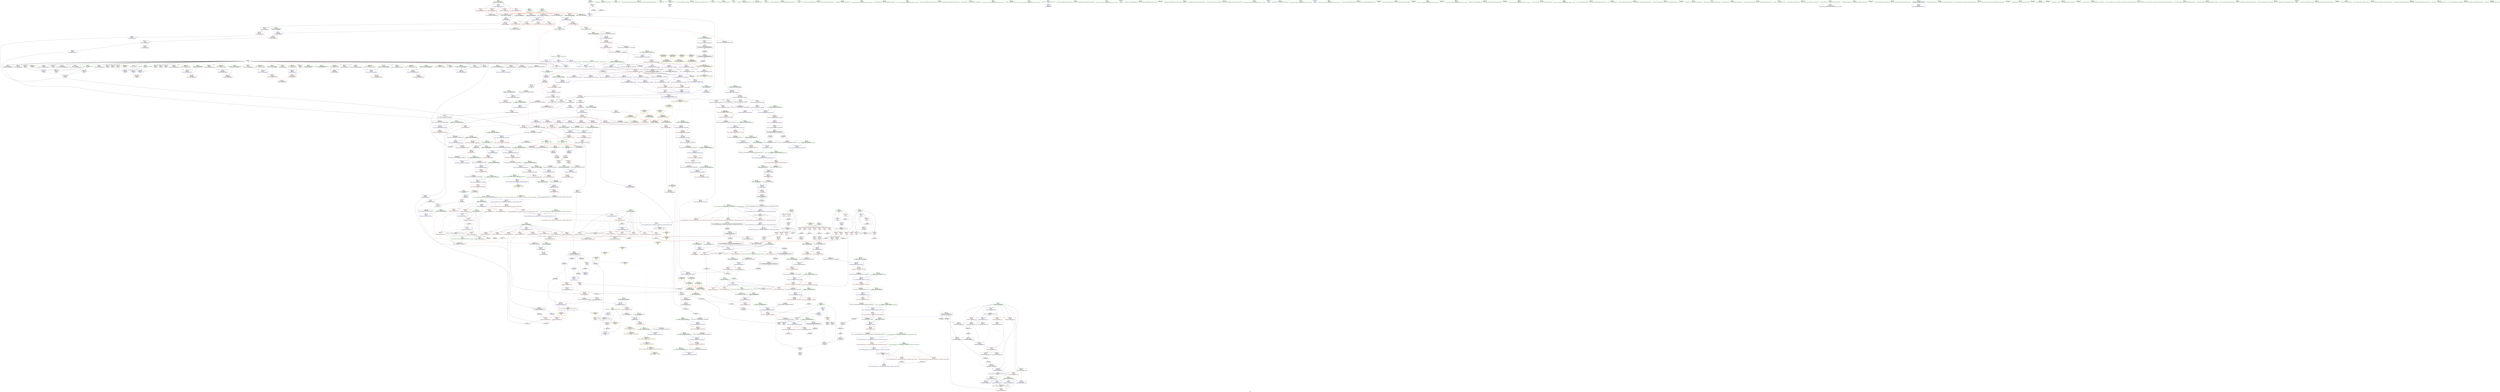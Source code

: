 digraph "SVFG" {
	label="SVFG";

	Node0x5624f06b9950 [shape=record,color=grey,label="{NodeID: 0\nNullPtr|{|<s34>62}}"];
	Node0x5624f06b9950 -> Node0x5624f0700850[style=solid];
	Node0x5624f06b9950 -> Node0x5624f0700950[style=solid];
	Node0x5624f06b9950 -> Node0x5624f0700a20[style=solid];
	Node0x5624f06b9950 -> Node0x5624f0700af0[style=solid];
	Node0x5624f06b9950 -> Node0x5624f0700bc0[style=solid];
	Node0x5624f06b9950 -> Node0x5624f0700c90[style=solid];
	Node0x5624f06b9950 -> Node0x5624f0700d60[style=solid];
	Node0x5624f06b9950 -> Node0x5624f0700e30[style=solid];
	Node0x5624f06b9950 -> Node0x5624f0700f00[style=solid];
	Node0x5624f06b9950 -> Node0x5624f06faca0[style=solid];
	Node0x5624f06b9950 -> Node0x5624f06fad70[style=solid];
	Node0x5624f06b9950 -> Node0x5624f06fae40[style=solid];
	Node0x5624f06b9950 -> Node0x5624f06faf10[style=solid];
	Node0x5624f06b9950 -> Node0x5624f06fafe0[style=solid];
	Node0x5624f06b9950 -> Node0x5624f06fb0b0[style=solid];
	Node0x5624f06b9950 -> Node0x5624f06fb180[style=solid];
	Node0x5624f06b9950 -> Node0x5624f06fb250[style=solid];
	Node0x5624f06b9950 -> Node0x5624f06fb320[style=solid];
	Node0x5624f06b9950 -> Node0x5624f06fb3f0[style=solid];
	Node0x5624f06b9950 -> Node0x5624f06fb4c0[style=solid];
	Node0x5624f06b9950 -> Node0x5624f06fb590[style=solid];
	Node0x5624f06b9950 -> Node0x5624f06fb660[style=solid];
	Node0x5624f06b9950 -> Node0x5624f06fb730[style=solid];
	Node0x5624f06b9950 -> Node0x5624f06fb800[style=solid];
	Node0x5624f06b9950 -> Node0x5624f06fb8d0[style=solid];
	Node0x5624f06b9950 -> Node0x5624f06fb9a0[style=solid];
	Node0x5624f06b9950 -> Node0x5624f06fba70[style=solid];
	Node0x5624f06b9950 -> Node0x5624f06fbb40[style=solid];
	Node0x5624f06b9950 -> Node0x5624f0716d00[style=solid];
	Node0x5624f06b9950 -> Node0x5624f071a6e0[style=solid];
	Node0x5624f06b9950 -> Node0x5624f071a7b0[style=solid];
	Node0x5624f06b9950 -> Node0x5624f071a880[style=solid];
	Node0x5624f06b9950 -> Node0x5624f0730450[style=solid];
	Node0x5624f06b9950 -> Node0x5624f07342f0[style=solid];
	Node0x5624f06b9950:s34 -> Node0x5624f07b86c0[style=solid,color=red];
	Node0x5624f0734770 [shape=record,color=grey,label="{NodeID: 941\n586 = cmp(583, 10, )\n}"];
	Node0x5624f071c420 [shape=record,color=blue,label="{NodeID: 609\n981\<--976\n__value.addr\<--__value\n_ZSt10__fill_n_aIPimiEN9__gnu_cxx11__enable_ifIXsr11__is_scalarIT1_EE7__valueET_E6__typeES4_T0_RKS3_\n}"];
	Node0x5624f071c420 -> Node0x5624f0715ac0[style=dashed];
	Node0x5624f0703fc0 [shape=record,color=red,label="{NodeID: 443\n684\<--683\n\<--_M_start\n_ZNSt12_Vector_baseIiSaIiEED2Ev\n|{<s0>53}}"];
	Node0x5624f0703fc0:s0 -> Node0x5624f07bcce0[style=solid,color=red];
	Node0x5624f07b6830 [shape=record,color=black,label="{NodeID: 1384\n876 = PHI(856, )\n0th arg _ZNK9__gnu_cxx13new_allocatorIiE8max_sizeEv }"];
	Node0x5624f07b6830 -> Node0x5624f071b720[style=solid];
	Node0x5624f0707510 [shape=record,color=black,label="{NodeID: 277\n886\<--901\n_ZSt27__uninitialized_default_n_aIPimiET_S1_T0_RSaIT1_E_ret\<--call\n_ZSt27__uninitialized_default_n_aIPimiET_S1_T0_RSaIT1_E\n|{<s0>52}}"];
	Node0x5624f0707510:s0 -> Node0x5624f07b5010[style=solid,color=blue];
	Node0x5624f06f7eb0 [shape=record,color=green,label="{NodeID: 111\n726\<--727\n_ZNSaIiEC2ERKS_\<--_ZNSaIiEC2ERKS__field_insensitive\n}"];
	Node0x5624f0719770 [shape=record,color=blue,label="{NodeID: 554\n536\<--561\nexn.slot\<--\n_ZNSt6vectorIiSaIiEED2Ev\n}"];
	Node0x5624f0719770 -> Node0x5624f07032c0[style=dashed];
	Node0x5624f0701310 [shape=record,color=red,label="{NodeID: 388\n242\<--236\nthis1\<--this.addr\n_ZNSt6vectorIiSaIiEEixEm\n}"];
	Node0x5624f0701310 -> Node0x5624f0705220[style=solid];
	Node0x5624f077bc80 [shape=record,color=yellow,style=double,label="{NodeID: 1329\n80V_2 = CSCHI(MR_80V_1)\npts\{2560001 2640001 \}\nCS[]|{<s0>38}}"];
	Node0x5624f077bc80:s0 -> Node0x5624f071a200[style=dashed,color=red];
	Node0x5624f06fc530 [shape=record,color=black,label="{NodeID: 222\n179\<--178\nconv26\<--call25\n_Z2goRKSt6vectorIiSaIiEERS1_xxii\n}"];
	Node0x5624f06fc530 -> Node0x5624f0731170[style=solid];
	Node0x5624f06f8860 [shape=record,color=green,label="{NodeID: 56\n267\<--268\ni\<--i_field_insensitive\n_Z5solvev\n}"];
	Node0x5624f06f8860 -> Node0x5624f0701cd0[style=solid];
	Node0x5624f06f8860 -> Node0x5624f0701da0[style=solid];
	Node0x5624f06f8860 -> Node0x5624f0701e70[style=solid];
	Node0x5624f06f8860 -> Node0x5624f0701f40[style=solid];
	Node0x5624f06f8860 -> Node0x5624f0718250[style=solid];
	Node0x5624f06f8860 -> Node0x5624f07183f0[style=solid];
	Node0x5624f0716a30 [shape=record,color=blue,label="{NodeID: 499\n9\<--10\n_ZZ5solvevE4test\<--\nGlob }"];
	Node0x5624f0716a30 -> Node0x5624f075d310[style=dashed];
	Node0x5624f07bd010 [shape=record,color=black,label="{NodeID: 1440\n806 = PHI(745, )\n1st arg _ZNSt12_Vector_baseIiSaIiEE11_M_allocateEm }"];
	Node0x5624f07bd010 -> Node0x5624f071b240[style=solid];
	Node0x5624f070a320 [shape=record,color=purple,label="{NodeID: 333\n231\<--229\nadd.ptr\<--\n_ZNKSt6vectorIiSaIiEEixEm\n}"];
	Node0x5624f070a320 -> Node0x5624f0705150[style=solid];
	Node0x5624f06ffa60 [shape=record,color=green,label="{NodeID: 167\n1066\<--1067\n__n.addr\<--__n.addr_field_insensitive\n_ZNSt16allocator_traitsISaIiEE10deallocateERS0_Pim\n}"];
	Node0x5624f06ffa60 -> Node0x5624f0716480[style=solid];
	Node0x5624f06ffa60 -> Node0x5624f071cde0[style=solid];
	Node0x5624f06f3ed0 [shape=record,color=green,label="{NodeID: 1\n7\<--1\n__dso_handle\<--dummyObj\nGlob }"];
	Node0x5624f07348f0 [shape=record,color=grey,label="{NodeID: 942\n384 = cmp(383, 10, )\n}"];
	Node0x5624f07348f0 -> Node0x5624f0705e50[style=solid];
	Node0x5624f071c4f0 [shape=record,color=blue,label="{NodeID: 610\n983\<--991\n__tmp\<--\n_ZSt10__fill_n_aIPimiEN9__gnu_cxx11__enable_ifIXsr11__is_scalarIT1_EE7__valueET_E6__typeES4_T0_RKS3_\n}"];
	Node0x5624f071c4f0 -> Node0x5624f0715b90[style=dashed];
	Node0x5624f0704090 [shape=record,color=red,label="{NodeID: 444\n687\<--686\n\<--_M_end_of_storage\n_ZNSt12_Vector_baseIiSaIiEED2Ev\n}"];
	Node0x5624f0704090 -> Node0x5624f0706a80[style=solid];
	Node0x5624f07b6940 [shape=record,color=black,label="{NodeID: 1385\n794 = PHI(786, )\n0th arg _ZN9__gnu_cxx13new_allocatorIiEC2ERKS1_ }"];
	Node0x5624f07b6940 -> Node0x5624f071afd0[style=solid];
	Node0x5624f07075e0 [shape=record,color=black,label="{NodeID: 278\n912\<--911\n\<--_M_impl\n_ZNSt12_Vector_baseIiSaIiEE19_M_get_Tp_allocatorEv\n}"];
	Node0x5624f07075e0 -> Node0x5624f07076b0[style=solid];
	Node0x5624f06f7fb0 [shape=record,color=green,label="{NodeID: 112\n738\<--739\nthis.addr\<--this.addr_field_insensitive\n_ZNSt12_Vector_baseIiSaIiEE17_M_create_storageEm\n}"];
	Node0x5624f06f7fb0 -> Node0x5624f07043d0[style=solid];
	Node0x5624f06f7fb0 -> Node0x5624f071a950[style=solid];
	Node0x5624f0719840 [shape=record,color=blue,label="{NodeID: 555\n538\<--563\nehselector.slot\<--\n_ZNSt6vectorIiSaIiEED2Ev\n}"];
	Node0x5624f07013e0 [shape=record,color=red,label="{NodeID: 389\n247\<--238\n\<--__n.addr\n_ZNSt6vectorIiSaIiEEixEm\n}"];
	Node0x5624f077bd90 [shape=record,color=yellow,style=double,label="{NodeID: 1330\n82V_2 = CSCHI(MR_82V_1)\npts\{2560002 2640002 \}\nCS[]|{<s0>11|<s1>14|<s2>39}}"];
	Node0x5624f077bd90:s0 -> Node0x5624f077ba10[style=dashed,color=blue];
	Node0x5624f077bd90:s1 -> Node0x5624f077b2d0[style=dashed,color=blue];
	Node0x5624f077bd90:s2 -> Node0x5624f07688a0[style=dashed,color=red];
	Node0x5624f06fc600 [shape=record,color=black,label="{NodeID: 223\n181\<--180\ntobool27\<--\n_Z2goRKSt6vectorIiSaIiEERS1_xxii\n}"];
	Node0x5624f06f8930 [shape=record,color=green,label="{NodeID: 57\n269\<--270\ncan\<--can_field_insensitive\n_Z5solvev\n}"];
	Node0x5624f06f8930 -> Node0x5624f0702010[style=solid];
	Node0x5624f06f8930 -> Node0x5624f07020e0[style=solid];
	Node0x5624f06f8930 -> Node0x5624f07021b0[style=solid];
	Node0x5624f06f8930 -> Node0x5624f0718a70[style=solid];
	Node0x5624f06f8930 -> Node0x5624f0718c10[style=solid];
	Node0x5624f06f8930 -> Node0x5624f0718db0[style=solid];
	Node0x5624f0716b00 [shape=record,color=blue,label="{NodeID: 500\n1149\<--20\nllvm.global_ctors_0\<--\nGlob }"];
	Node0x5624f07bd120 [shape=record,color=black,label="{NodeID: 1441\n592 = PHI(454, )\n0th arg _ZN9__gnu_cxx13new_allocatorIiEC2Ev }"];
	Node0x5624f07bd120 -> Node0x5624f0719ab0[style=solid];
	Node0x5624f070a3f0 [shape=record,color=purple,label="{NodeID: 334\n248\<--246\nadd.ptr\<--\n_ZNSt6vectorIiSaIiEEixEm\n}"];
	Node0x5624f070a3f0 -> Node0x5624f07052f0[style=solid];
	Node0x5624f06ffb30 [shape=record,color=green,label="{NodeID: 168\n1076\<--1077\n_ZN9__gnu_cxx13new_allocatorIiE10deallocateEPim\<--_ZN9__gnu_cxx13new_allocatorIiE10deallocateEPim_field_insensitive\n}"];
	Node0x5624f06f3f60 [shape=record,color=green,label="{NodeID: 2\n8\<--1\n_ZSt3cin\<--dummyObj\nGlob }"];
	Node0x5624f0734a70 [shape=record,color=grey,label="{NodeID: 943\n997 = cmp(996, 378, )\n}"];
	Node0x5624f071c5c0 [shape=record,color=blue,label="{NodeID: 611\n985\<--993\n__niter\<--\n_ZSt10__fill_n_aIPimiEN9__gnu_cxx11__enable_ifIXsr11__is_scalarIT1_EE7__valueET_E6__typeES4_T0_RKS3_\n}"];
	Node0x5624f071c5c0 -> Node0x5624f075a610[style=dashed];
	Node0x5624f0704160 [shape=record,color=red,label="{NodeID: 445\n690\<--689\n\<--_M_start4\n_ZNSt12_Vector_baseIiSaIiEED2Ev\n}"];
	Node0x5624f0704160 -> Node0x5624f0706b50[style=solid];
	Node0x5624f07b6a50 [shape=record,color=black,label="{NodeID: 1386\n795 = PHI(788, )\n1st arg _ZN9__gnu_cxx13new_allocatorIiEC2ERKS1_ }"];
	Node0x5624f07b6a50 -> Node0x5624f071b0a0[style=solid];
	Node0x5624f07076b0 [shape=record,color=black,label="{NodeID: 279\n905\<--912\n_ZNSt12_Vector_baseIiSaIiEE19_M_get_Tp_allocatorEv_ret\<--\n_ZNSt12_Vector_baseIiSaIiEE19_M_get_Tp_allocatorEv\n|{<s0>41|<s1>51}}"];
	Node0x5624f07076b0:s0 -> Node0x5624f07b4c90[style=solid,color=blue];
	Node0x5624f07076b0:s1 -> Node0x5624f07b4ea0[style=solid,color=blue];
	Node0x5624f06f8080 [shape=record,color=green,label="{NodeID: 113\n740\<--741\n__n.addr\<--__n.addr_field_insensitive\n_ZNSt12_Vector_baseIiSaIiEE17_M_create_storageEm\n}"];
	Node0x5624f06f8080 -> Node0x5624f07044a0[style=solid];
	Node0x5624f06f8080 -> Node0x5624f0704570[style=solid];
	Node0x5624f06f8080 -> Node0x5624f071aa20[style=solid];
	Node0x5624f0719910 [shape=record,color=blue,label="{NodeID: 556\n576\<--10\nretval\<--\nmain\n}"];
	Node0x5624f07014b0 [shape=record,color=red,label="{NodeID: 390\n246\<--245\n\<--_M_start\n_ZNSt6vectorIiSaIiEEixEm\n}"];
	Node0x5624f07014b0 -> Node0x5624f070a3f0[style=solid];
	Node0x5624f077bea0 [shape=record,color=yellow,style=double,label="{NodeID: 1331\n26V_2 = CSCHI(MR_26V_1)\npts\{870 \}\nCS[]|{<s0>11|<s1>14|<s2>14|<s3>14}}"];
	Node0x5624f077bea0:s0 -> Node0x5624f077b7d0[style=dashed,color=blue];
	Node0x5624f077bea0:s1 -> Node0x5624f0702900[style=dashed,color=blue];
	Node0x5624f077bea0:s2 -> Node0x5624f0718320[style=dashed,color=blue];
	Node0x5624f077bea0:s3 -> Node0x5624f07189a0[style=dashed,color=blue];
	Node0x5624f06fc6d0 [shape=record,color=black,label="{NodeID: 224\n182\<--180\nconv28\<--\n_Z2goRKSt6vectorIiSaIiEERS1_xxii\n}"];
	Node0x5624f06fc6d0 -> Node0x5624f0731170[style=solid];
	Node0x5624f06f8a00 [shape=record,color=green,label="{NodeID: 58\n271\<--272\ni16\<--i16_field_insensitive\n_Z5solvev\n}"];
	Node0x5624f06f8a00 -> Node0x5624f0702280[style=solid];
	Node0x5624f06f8a00 -> Node0x5624f0702350[style=solid];
	Node0x5624f06f8a00 -> Node0x5624f0702420[style=solid];
	Node0x5624f06f8a00 -> Node0x5624f07024f0[style=solid];
	Node0x5624f06f8a00 -> Node0x5624f0718b40[style=solid];
	Node0x5624f06f8a00 -> Node0x5624f0718ce0[style=solid];
	Node0x5624f0716c00 [shape=record,color=blue,label="{NodeID: 501\n1150\<--21\nllvm.global_ctors_1\<--_GLOBAL__sub_I_Chmel.Tolstiy_2_0.cpp\nGlob }"];
	Node0x5624f07bd230 [shape=record,color=black,label="{NodeID: 1442\n714 = PHI(623, )\n0th arg _ZNSt12_Vector_baseIiSaIiEE12_Vector_implC2ERKS0_ }"];
	Node0x5624f07bd230 -> Node0x5624f071a540[style=solid];
	Node0x5624f070a4c0 [shape=record,color=purple,label="{NodeID: 335\n762\<--760\nadd.ptr\<--\n_ZNSt12_Vector_baseIiSaIiEE17_M_create_storageEm\n}"];
	Node0x5624f070a4c0 -> Node0x5624f071ac90[style=solid];
	Node0x5624f06ffc30 [shape=record,color=green,label="{NodeID: 169\n1083\<--1084\nthis.addr\<--this.addr_field_insensitive\n_ZN9__gnu_cxx13new_allocatorIiE10deallocateEPim\n}"];
	Node0x5624f06ffc30 -> Node0x5624f0716550[style=solid];
	Node0x5624f06ffc30 -> Node0x5624f071ceb0[style=solid];
	Node0x5624f076d240 [shape=record,color=yellow,style=double,label="{NodeID: 1110\n45V_1 = ENCHI(MR_45V_0)\npts\{254 \}\nFun[_Z5solvev]}"];
	Node0x5624f076d240 -> Node0x5624f0701580[style=dashed];
	Node0x5624f076d240 -> Node0x5624f0701650[style=dashed];
	Node0x5624f076d240 -> Node0x5624f0701720[style=dashed];
	Node0x5624f076d240 -> Node0x5624f07017f0[style=dashed];
	Node0x5624f076d240 -> Node0x5624f07018c0[style=dashed];
	Node0x5624f076d240 -> Node0x5624f0701990[style=dashed];
	Node0x5624f076d240 -> Node0x5624f0701a60[style=dashed];
	Node0x5624f06f4210 [shape=record,color=green,label="{NodeID: 3\n10\<--1\n\<--dummyObj\nCan only get source location for instruction, argument, global var or function.|{<s0>24}}"];
	Node0x5624f06f4210:s0 -> Node0x5624f07b64b0[style=solid,color=red];
	Node0x5624f0734bf0 [shape=record,color=grey,label="{NodeID: 944\n300 = cmp(297, 299, )\n}"];
	Node0x5624f071c690 [shape=record,color=blue,label="{NodeID: 612\n1000\<--999\n\<--\n_ZSt10__fill_n_aIPimiEN9__gnu_cxx11__enable_ifIXsr11__is_scalarIT1_EE7__valueET_E6__typeES4_T0_RKS3_\n}"];
	Node0x5624f071c690 -> Node0x5624f0759c10[style=dashed];
	Node0x5624f0704230 [shape=record,color=red,label="{NodeID: 446\n722\<--716\nthis1\<--this.addr\n_ZNSt12_Vector_baseIiSaIiEE12_Vector_implC2ERKS0_\n}"];
	Node0x5624f0704230 -> Node0x5624f0706c20[style=solid];
	Node0x5624f0704230 -> Node0x5624f0709550[style=solid];
	Node0x5624f0704230 -> Node0x5624f0709620[style=solid];
	Node0x5624f0704230 -> Node0x5624f07096f0[style=solid];
	Node0x5624f07b6b60 [shape=record,color=black,label="{NodeID: 1387\n951 = PHI(943, )\n0th arg _ZSt6fill_nIPimiET_S1_T0_RKT1_ }"];
	Node0x5624f07b6b60 -> Node0x5624f071c010[style=solid];
	Node0x5624f0707780 [shape=record,color=black,label="{NodeID: 280\n914\<--928\n_ZSt25__uninitialized_default_nIPimET_S1_T0__ret\<--call\n_ZSt25__uninitialized_default_nIPimET_S1_T0_\n|{<s0>66}}"];
	Node0x5624f0707780:s0 -> Node0x5624f07b53d0[style=solid,color=blue];
	Node0x5624f06fccc0 [shape=record,color=green,label="{NodeID: 114\n747\<--748\n_ZNSt12_Vector_baseIiSaIiEE11_M_allocateEm\<--_ZNSt12_Vector_baseIiSaIiEE11_M_allocateEm_field_insensitive\n}"];
	Node0x5624f0769cb0 [shape=record,color=yellow,style=double,label="{NodeID: 1055\n26V_1 = ENCHI(MR_26V_0)\npts\{870 \}\nFun[_ZNSt27__uninitialized_default_n_1ILb1EE18__uninit_default_nIPimEET_S3_T0_]|{<s0>68}}"];
	Node0x5624f0769cb0:s0 -> Node0x5624f07563e0[style=dashed,color=red];
	Node0x5624f07199e0 [shape=record,color=blue,label="{NodeID: 557\n578\<--584\nt\<--dec\nmain\n}"];
	Node0x5624f07199e0 -> Node0x5624f0703530[style=dashed];
	Node0x5624f07199e0 -> Node0x5624f07199e0[style=dashed];
	Node0x5624f0701580 [shape=record,color=red,label="{NodeID: 391\n278\<--253\n\<--n\n_Z5solvev\n}"];
	Node0x5624f0701580 -> Node0x5624f0732670[style=solid];
	Node0x5624f077c000 [shape=record,color=yellow,style=double,label="{NodeID: 1332\n80V_3 = CSCHI(MR_80V_2)\npts\{2560001 2640001 \}\nCS[]|{<s0>11|<s1>14}}"];
	Node0x5624f077c000:s0 -> Node0x5624f077ba10[style=dashed,color=blue];
	Node0x5624f077c000:s1 -> Node0x5624f077b2d0[style=dashed,color=blue];
	Node0x5624f06fc7a0 [shape=record,color=black,label="{NodeID: 225\n185\<--184\nfrombool\<--tobool29\n_Z2goRKSt6vectorIiSaIiEERS1_xxii\n}"];
	Node0x5624f06fc7a0 -> Node0x5624f0717b00[style=solid];
	Node0x5624f06f8ad0 [shape=record,color=green,label="{NodeID: 59\n273\<--274\ni47\<--i47_field_insensitive\n_Z5solvev\n}"];
	Node0x5624f06f8ad0 -> Node0x5624f07025c0[style=solid];
	Node0x5624f06f8ad0 -> Node0x5624f0702690[style=solid];
	Node0x5624f06f8ad0 -> Node0x5624f0702760[style=solid];
	Node0x5624f06f8ad0 -> Node0x5624f0702830[style=solid];
	Node0x5624f06f8ad0 -> Node0x5624f0718f50[style=solid];
	Node0x5624f06f8ad0 -> Node0x5624f0719020[style=solid];
	Node0x5624f0716d00 [shape=record,color=blue, style = dotted,label="{NodeID: 502\n1151\<--3\nllvm.global_ctors_2\<--dummyVal\nGlob }"];
	Node0x5624f07bd340 [shape=record,color=black,label="{NodeID: 1443\n715 = PHI(624, )\n1st arg _ZNSt12_Vector_baseIiSaIiEE12_Vector_implC2ERKS0_ }"];
	Node0x5624f07bd340 -> Node0x5624f071a610[style=solid];
	Node0x5624f070a590 [shape=record,color=red,label="{NodeID: 336\n391\<--9\n\<--_ZZ5solvevE4test\n_Z5solvev\n}"];
	Node0x5624f070a590 -> Node0x5624f07321f0[style=solid];
	Node0x5624f06ffd00 [shape=record,color=green,label="{NodeID: 170\n1085\<--1086\n__p.addr\<--__p.addr_field_insensitive\n_ZN9__gnu_cxx13new_allocatorIiE10deallocateEPim\n}"];
	Node0x5624f06ffd00 -> Node0x5624f0716620[style=solid];
	Node0x5624f06ffd00 -> Node0x5624f071cf80[style=solid];
	Node0x5624f076d320 [shape=record,color=yellow,style=double,label="{NodeID: 1111\n47V_1 = ENCHI(MR_47V_0)\npts\{260 \}\nFun[_Z5solvev]}"];
	Node0x5624f076d320 -> Node0x5624f07184c0[style=dashed];
	Node0x5624f076d320 -> Node0x5624f0718660[style=dashed];
	Node0x5624f076d320 -> Node0x5624f0718800[style=dashed];
	Node0x5624f06f42a0 [shape=record,color=green,label="{NodeID: 4\n12\<--1\n_ZSt4cout\<--dummyObj\nGlob }"];
	Node0x5624f0734d70 [shape=record,color=grey,label="{NodeID: 945\n199 = cmp(198, 10, )\n}"];
	Node0x5624f0734d70 -> Node0x5624f06fcae0[style=solid];
	Node0x5624f071c760 [shape=record,color=blue,label="{NodeID: 613\n985\<--1004\n__niter\<--dec\n_ZSt10__fill_n_aIPimiEN9__gnu_cxx11__enable_ifIXsr11__is_scalarIT1_EE7__valueET_E6__typeES4_T0_RKS3_\n}"];
	Node0x5624f071c760 -> Node0x5624f075a610[style=dashed];
	Node0x5624f0704300 [shape=record,color=red,label="{NodeID: 447\n724\<--718\n\<--__a.addr\n_ZNSt12_Vector_baseIiSaIiEE12_Vector_implC2ERKS0_\n|{<s0>57}}"];
	Node0x5624f0704300:s0 -> Node0x5624f07b8390[style=solid,color=red];
	Node0x5624f07b6c70 [shape=record,color=black,label="{NodeID: 1388\n952 = PHI(944, )\n1st arg _ZSt6fill_nIPimiET_S1_T0_RKT1_ }"];
	Node0x5624f07b6c70 -> Node0x5624f071c0e0[style=solid];
	Node0x5624f0707850 [shape=record,color=black,label="{NodeID: 281\n932\<--946\n_ZNSt27__uninitialized_default_n_1ILb1EE18__uninit_default_nIPimEET_S3_T0__ret\<--call\n_ZNSt27__uninitialized_default_n_1ILb1EE18__uninit_default_nIPimEET_S3_T0_\n|{<s0>67}}"];
	Node0x5624f0707850:s0 -> Node0x5624f07b5510[style=solid,color=blue];
	Node0x5624f06fcd80 [shape=record,color=green,label="{NodeID: 115\n769\<--770\nthis.addr\<--this.addr_field_insensitive\n_ZNSt12_Vector_baseIiSaIiEE12_Vector_implD2Ev\n}"];
	Node0x5624f06fcd80 -> Node0x5624f07047e0[style=solid];
	Node0x5624f06fcd80 -> Node0x5624f071ad60[style=solid];
	Node0x5624f0719ab0 [shape=record,color=blue,label="{NodeID: 558\n593\<--592\nthis.addr\<--this\n_ZN9__gnu_cxx13new_allocatorIiEC2Ev\n}"];
	Node0x5624f0719ab0 -> Node0x5624f0703600[style=dashed];
	Node0x5624f0701650 [shape=record,color=red,label="{NodeID: 392\n290\<--253\n\<--n\n_Z5solvev\n}"];
	Node0x5624f0701650 -> Node0x5624f0705490[style=solid];
	Node0x5624f06fc870 [shape=record,color=black,label="{NodeID: 226\n194\<--193\nconv31\<--call30\n_Z2goRKSt6vectorIiSaIiEERS1_xxii\n}"];
	Node0x5624f06fc870 -> Node0x5624f07330f0[style=solid];
	Node0x5624f06f8ba0 [shape=record,color=green,label="{NodeID: 60\n276\<--277\n_ZNSirsERi\<--_ZNSirsERi_field_insensitive\n}"];
	Node0x5624f0716e00 [shape=record,color=blue,label="{NodeID: 503\n57\<--49\nh.addr\<--h\n_Z2goRKSt6vectorIiSaIiEERS1_xxii\n}"];
	Node0x5624f0716e00 -> Node0x5624f070a730[style=dashed];
	Node0x5624f0716e00 -> Node0x5624f070a800[style=dashed];
	Node0x5624f0716e00 -> Node0x5624f070a8d0[style=dashed];
	Node0x5624f0716e00 -> Node0x5624f070a9a0[style=dashed];
	Node0x5624f07bd450 [shape=record,color=black,label="{NodeID: 1444\n906 = PHI(550, 662, )\n0th arg _ZNSt12_Vector_baseIiSaIiEE19_M_get_Tp_allocatorEv }"];
	Node0x5624f07bd450 -> Node0x5624f071ba60[style=solid];
	Node0x5624f070a660 [shape=record,color=red,label="{NodeID: 337\n214\<--55\n\<--retval\n_Z2goRKSt6vectorIiSaIiEERS1_xxii\n}"];
	Node0x5624f070a660 -> Node0x5624f0704ff0[style=solid];
	Node0x5624f06ffdd0 [shape=record,color=green,label="{NodeID: 171\n1087\<--1088\n.addr\<--.addr_field_insensitive\n_ZN9__gnu_cxx13new_allocatorIiE10deallocateEPim\n}"];
	Node0x5624f06ffdd0 -> Node0x5624f071d050[style=solid];
	Node0x5624f076d400 [shape=record,color=yellow,style=double,label="{NodeID: 1112\n49V_1 = ENCHI(MR_49V_0)\npts\{262 \}\nFun[_Z5solvev]}"];
	Node0x5624f076d400 -> Node0x5624f0718590[style=dashed];
	Node0x5624f076d400 -> Node0x5624f0718730[style=dashed];
	Node0x5624f076d400 -> Node0x5624f07188d0[style=dashed];
	Node0x5624f06f4330 [shape=record,color=green,label="{NodeID: 5\n13\<--1\n.str\<--dummyObj\nGlob }"];
	Node0x5624f071c830 [shape=record,color=blue,label="{NodeID: 614\n977\<--1008\n__first.addr\<--incdec.ptr\n_ZSt10__fill_n_aIPimiEN9__gnu_cxx11__enable_ifIXsr11__is_scalarIT1_EE7__valueET_E6__typeES4_T0_RKS3_\n}"];
	Node0x5624f071c830 -> Node0x5624f075a110[style=dashed];
	Node0x5624f07043d0 [shape=record,color=red,label="{NodeID: 448\n744\<--738\nthis1\<--this.addr\n_ZNSt12_Vector_baseIiSaIiEE17_M_create_storageEm\n|{|<s10>58}}"];
	Node0x5624f07043d0 -> Node0x5624f07097c0[style=solid];
	Node0x5624f07043d0 -> Node0x5624f0709890[style=solid];
	Node0x5624f07043d0 -> Node0x5624f0709960[style=solid];
	Node0x5624f07043d0 -> Node0x5624f0709a30[style=solid];
	Node0x5624f07043d0 -> Node0x5624f0709b00[style=solid];
	Node0x5624f07043d0 -> Node0x5624f0709bd0[style=solid];
	Node0x5624f07043d0 -> Node0x5624f0709ca0[style=solid];
	Node0x5624f07043d0 -> Node0x5624f0709d70[style=solid];
	Node0x5624f07043d0 -> Node0x5624f0709e40[style=solid];
	Node0x5624f07043d0 -> Node0x5624f0709f10[style=solid];
	Node0x5624f07043d0:s10 -> Node0x5624f07bcf00[style=solid,color=red];
	Node0x5624f07b6d80 [shape=record,color=black,label="{NodeID: 1389\n953 = PHI(939, )\n2nd arg _ZSt6fill_nIPimiET_S1_T0_RKT1_ }"];
	Node0x5624f07b6d80 -> Node0x5624f071c1b0[style=solid];
	Node0x5624f0707920 [shape=record,color=black,label="{NodeID: 282\n950\<--969\n_ZSt6fill_nIPimiET_S1_T0_RKT1__ret\<--call1\n_ZSt6fill_nIPimiET_S1_T0_RKT1_\n|{<s0>68}}"];
	Node0x5624f0707920:s0 -> Node0x5624f07b5650[style=solid,color=blue];
	Node0x5624f06fce50 [shape=record,color=green,label="{NodeID: 116\n779\<--780\nthis.addr\<--this.addr_field_insensitive\n_ZNSaIiEC2ERKS_\n}"];
	Node0x5624f06fce50 -> Node0x5624f07048b0[style=solid];
	Node0x5624f06fce50 -> Node0x5624f071ae30[style=solid];
	Node0x5624f0719b80 [shape=record,color=blue,label="{NodeID: 559\n600\<--599\nthis.addr\<--this\n_ZN9__gnu_cxx13new_allocatorIiED2Ev\n}"];
	Node0x5624f0719b80 -> Node0x5624f07036d0[style=dashed];
	Node0x5624f0701720 [shape=record,color=red,label="{NodeID: 393\n298\<--253\n\<--n\n_Z5solvev\n}"];
	Node0x5624f0701720 -> Node0x5624f07327f0[style=solid];
	Node0x5624f077c2a0 [shape=record,color=yellow,style=double,label="{NodeID: 1334\n117V_2 = CSCHI(MR_117V_1)\npts\{2560000 2560001 2560002 2640000 2640001 2640002 \}\nCS[]|{<s0>49|<s1>49|<s2>49}}"];
	Node0x5624f077c2a0:s0 -> Node0x5624f071aaf0[style=dashed,color=red];
	Node0x5624f077c2a0:s1 -> Node0x5624f071abc0[style=dashed,color=red];
	Node0x5624f077c2a0:s2 -> Node0x5624f071ac90[style=dashed,color=red];
	Node0x5624f06fc940 [shape=record,color=black,label="{NodeID: 227\n196\<--195\ntobool32\<--\n_Z2goRKSt6vectorIiSaIiEERS1_xxii\n}"];
	Node0x5624f06f8ca0 [shape=record,color=green,label="{NodeID: 61\n282\<--283\n_ZNSaIiEC2Ev\<--_ZNSaIiEC2Ev_field_insensitive\n}"];
	Node0x5624f0716ed0 [shape=record,color=blue,label="{NodeID: 504\n59\<--50\ny.addr\<--y\n_Z2goRKSt6vectorIiSaIiEERS1_xxii\n}"];
	Node0x5624f0716ed0 -> Node0x5624f070aa70[style=dashed];
	Node0x5624f0716ed0 -> Node0x5624f070ab40[style=dashed];
	Node0x5624f0716ed0 -> Node0x5624f070ac10[style=dashed];
	Node0x5624f0716ed0 -> Node0x5624f070ace0[style=dashed];
	Node0x5624f07bd5a0 [shape=record,color=black,label="{NodeID: 1445\n1080 = PHI(1072, )\n0th arg _ZN9__gnu_cxx13new_allocatorIiE10deallocateEPim }"];
	Node0x5624f07bd5a0 -> Node0x5624f071ceb0[style=solid];
	Node0x5624f070a730 [shape=record,color=red,label="{NodeID: 338\n101\<--57\n\<--h.addr\n_Z2goRKSt6vectorIiSaIiEERS1_xxii\n|{<s0>3}}"];
	Node0x5624f070a730:s0 -> Node0x5624f07bb360[style=solid,color=red];
	Node0x5624f06ffea0 [shape=record,color=green,label="{NodeID: 172\n1096\<--1097\n_ZdlPv\<--_ZdlPv_field_insensitive\n}"];
	Node0x5624f06f43c0 [shape=record,color=green,label="{NodeID: 6\n15\<--1\n.str.1\<--dummyObj\nGlob }"];
	Node0x5624f071c900 [shape=record,color=blue,label="{NodeID: 615\n1015\<--1014\n__it.addr\<--__it\n_ZSt12__niter_baseIPiET_S1_\n}"];
	Node0x5624f071c900 -> Node0x5624f0715ed0[style=dashed];
	Node0x5624f07044a0 [shape=record,color=red,label="{NodeID: 449\n745\<--740\n\<--__n.addr\n_ZNSt12_Vector_baseIiSaIiEE17_M_create_storageEm\n|{<s0>58}}"];
	Node0x5624f07044a0:s0 -> Node0x5624f07bd010[style=solid,color=red];
	Node0x5624f07b6e90 [shape=record,color=black,label="{NodeID: 1390\n915 = PHI(899, )\n0th arg _ZSt25__uninitialized_default_nIPimET_S1_T0_ }"];
	Node0x5624f07b6e90 -> Node0x5624f071bb30[style=solid];
	Node0x5624f07079f0 [shape=record,color=black,label="{NodeID: 283\n973\<--1011\n_ZSt10__fill_n_aIPimiEN9__gnu_cxx11__enable_ifIXsr11__is_scalarIT1_EE7__valueET_E6__typeES4_T0_RKS3__ret\<--\n_ZSt10__fill_n_aIPimiEN9__gnu_cxx11__enable_ifIXsr11__is_scalarIT1_EE7__valueET_E6__typeES4_T0_RKS3_\n|{<s0>70}}"];
	Node0x5624f07079f0:s0 -> Node0x5624f07b58d0[style=solid,color=blue];
	Node0x5624f06fcf20 [shape=record,color=green,label="{NodeID: 117\n781\<--782\n__a.addr\<--__a.addr_field_insensitive\n_ZNSaIiEC2ERKS_\n}"];
	Node0x5624f06fcf20 -> Node0x5624f0704980[style=solid];
	Node0x5624f06fcf20 -> Node0x5624f071af00[style=solid];
	Node0x5624f0719c50 [shape=record,color=blue,label="{NodeID: 560\n609\<--606\nthis.addr\<--this\n_ZNSt12_Vector_baseIiSaIiEEC2EmRKS0_\n}"];
	Node0x5624f0719c50 -> Node0x5624f07037a0[style=dashed];
	Node0x5624f07017f0 [shape=record,color=red,label="{NodeID: 394\n341\<--253\n\<--n\n_Z5solvev\n}"];
	Node0x5624f07017f0 -> Node0x5624f0731a70[style=solid];
	Node0x5624f077c430 [shape=record,color=yellow,style=double,label="{NodeID: 1335\n117V_3 = CSCHI(MR_117V_2)\npts\{2560000 2560001 2560002 2640000 2640001 2640002 \}\nCS[]|{<s0>37|<s1>37|<s2>37}}"];
	Node0x5624f077c430:s0 -> Node0x5624f077baf0[style=dashed,color=blue];
	Node0x5624f077c430:s1 -> Node0x5624f077bc80[style=dashed,color=blue];
	Node0x5624f077c430:s2 -> Node0x5624f077bd90[style=dashed,color=blue];
	Node0x5624f06fca10 [shape=record,color=black,label="{NodeID: 228\n197\<--195\nconv33\<--\n_Z2goRKSt6vectorIiSaIiEERS1_xxii\n}"];
	Node0x5624f06fca10 -> Node0x5624f07330f0[style=solid];
	Node0x5624f06f8da0 [shape=record,color=green,label="{NodeID: 62\n285\<--286\n_ZNSt6vectorIiSaIiEEC2EmRKS0_\<--_ZNSt6vectorIiSaIiEEC2EmRKS0__field_insensitive\n}"];
	Node0x5624f0716fa0 [shape=record,color=blue,label="{NodeID: 505\n61\<--51\ndx.addr\<--dx\n_Z2goRKSt6vectorIiSaIiEERS1_xxii\n}"];
	Node0x5624f0716fa0 -> Node0x5624f070adb0[style=dashed];
	Node0x5624f0716fa0 -> Node0x5624f070ae80[style=dashed];
	Node0x5624f07bd6b0 [shape=record,color=black,label="{NodeID: 1446\n1081 = PHI(1073, )\n1st arg _ZN9__gnu_cxx13new_allocatorIiE10deallocateEPim }"];
	Node0x5624f07bd6b0 -> Node0x5624f071cf80[style=solid];
	Node0x5624f070a800 [shape=record,color=red,label="{NodeID: 339\n134\<--57\n\<--h.addr\n_Z2goRKSt6vectorIiSaIiEERS1_xxii\n|{<s0>4}}"];
	Node0x5624f070a800:s0 -> Node0x5624f07bb360[style=solid,color=red];
	Node0x5624f06fffa0 [shape=record,color=green,label="{NodeID: 173\n1105\<--1106\n__first.addr\<--__first.addr_field_insensitive\n_ZSt8_DestroyIPiiEvT_S1_RSaIT0_E\n}"];
	Node0x5624f06fffa0 -> Node0x5624f07166f0[style=solid];
	Node0x5624f06fffa0 -> Node0x5624f071d120[style=solid];
	Node0x5624f06f4c00 [shape=record,color=green,label="{NodeID: 7\n17\<--1\n.str.2\<--dummyObj\nGlob }"];
	Node0x5624f071c9d0 [shape=record,color=blue,label="{NodeID: 616\n1024\<--1021\nthis.addr\<--this\n_ZNSt12_Vector_baseIiSaIiEE13_M_deallocateEPim\n}"];
	Node0x5624f071c9d0 -> Node0x5624f0715fa0[style=dashed];
	Node0x5624f0704570 [shape=record,color=red,label="{NodeID: 450\n761\<--740\n\<--__n.addr\n_ZNSt12_Vector_baseIiSaIiEE17_M_create_storageEm\n}"];
	Node0x5624f07b6fd0 [shape=record,color=black,label="{NodeID: 1391\n916 = PHI(900, )\n1st arg _ZSt25__uninitialized_default_nIPimET_S1_T0_ }"];
	Node0x5624f07b6fd0 -> Node0x5624f071bc00[style=solid];
	Node0x5624f0707ac0 [shape=record,color=black,label="{NodeID: 284\n1013\<--1018\n_ZSt12__niter_baseIPiET_S1__ret\<--\n_ZSt12__niter_baseIPiET_S1_\n|{<s0>69}}"];
	Node0x5624f0707ac0:s0 -> Node0x5624f07b5790[style=solid,color=blue];
	Node0x5624f06fcff0 [shape=record,color=green,label="{NodeID: 118\n790\<--791\n_ZN9__gnu_cxx13new_allocatorIiEC2ERKS1_\<--_ZN9__gnu_cxx13new_allocatorIiEC2ERKS1__field_insensitive\n}"];
	Node0x5624f0719d20 [shape=record,color=blue,label="{NodeID: 561\n611\<--607\n__n.addr\<--__n\n_ZNSt12_Vector_baseIiSaIiEEC2EmRKS0_\n}"];
	Node0x5624f0719d20 -> Node0x5624f0703870[style=dashed];
	Node0x5624f07018c0 [shape=record,color=red,label="{NodeID: 395\n351\<--253\n\<--n\n_Z5solvev\n}"];
	Node0x5624f07018c0 -> Node0x5624f0731bf0[style=solid];
	Node0x5624f077c5c0 [shape=record,color=yellow,style=double,label="{NodeID: 1336\n26V_2 = CSCHI(MR_26V_1)\npts\{870 \}\nCS[]|{<s0>38}}"];
	Node0x5624f077c5c0:s0 -> Node0x5624f077bea0[style=dashed,color=blue];
	Node0x5624f06fcae0 [shape=record,color=black,label="{NodeID: 229\n200\<--199\nfrombool36\<--tobool35\n_Z2goRKSt6vectorIiSaIiEERS1_xxii\n}"];
	Node0x5624f06fcae0 -> Node0x5624f0717bd0[style=solid];
	Node0x5624f06f8ea0 [shape=record,color=green,label="{NodeID: 63\n288\<--289\n_ZNSaIiED2Ev\<--_ZNSaIiED2Ev_field_insensitive\n}"];
	Node0x5624f0765be0 [shape=record,color=yellow,style=double,label="{NodeID: 1004\n28V_1 = ENCHI(MR_28V_0)\npts\{2560000 \}\nFun[_Z2goRKSt6vectorIiSaIiEERS1_xxii]|{<s0>3|<s1>4|<s2>7|<s3>8}}"];
	Node0x5624f0765be0:s0 -> Node0x5624f076b170[style=dashed,color=red];
	Node0x5624f0765be0:s1 -> Node0x5624f076b170[style=dashed,color=red];
	Node0x5624f0765be0:s2 -> Node0x5624f0765be0[style=dashed,color=red];
	Node0x5624f0765be0:s3 -> Node0x5624f0765be0[style=dashed,color=red];
	Node0x5624f0717070 [shape=record,color=blue,label="{NodeID: 506\n63\<--52\ndy.addr\<--dy\n_Z2goRKSt6vectorIiSaIiEERS1_xxii\n}"];
	Node0x5624f0717070 -> Node0x5624f070af50[style=dashed];
	Node0x5624f07bd7c0 [shape=record,color=black,label="{NodeID: 1447\n1082 = PHI(1074, )\n2nd arg _ZN9__gnu_cxx13new_allocatorIiE10deallocateEPim }"];
	Node0x5624f07bd7c0 -> Node0x5624f071d050[style=solid];
	Node0x5624f070a8d0 [shape=record,color=red,label="{NodeID: 340\n171\<--57\n\<--h.addr\n_Z2goRKSt6vectorIiSaIiEERS1_xxii\n|{<s0>7}}"];
	Node0x5624f070a8d0:s0 -> Node0x5624f07b5d20[style=solid,color=red];
	Node0x5624f0700070 [shape=record,color=green,label="{NodeID: 174\n1107\<--1108\n__last.addr\<--__last.addr_field_insensitive\n_ZSt8_DestroyIPiiEvT_S1_RSaIT0_E\n}"];
	Node0x5624f0700070 -> Node0x5624f07167c0[style=solid];
	Node0x5624f0700070 -> Node0x5624f071d1f0[style=solid];
	Node0x5624f06f4c90 [shape=record,color=green,label="{NodeID: 8\n20\<--1\n\<--dummyObj\nCan only get source location for instruction, argument, global var or function.}"];
	Node0x5624f071caa0 [shape=record,color=blue,label="{NodeID: 617\n1026\<--1022\n__p.addr\<--__p\n_ZNSt12_Vector_baseIiSaIiEE13_M_deallocateEPim\n}"];
	Node0x5624f071caa0 -> Node0x5624f0716070[style=dashed];
	Node0x5624f071caa0 -> Node0x5624f0716140[style=dashed];
	Node0x5624f0704640 [shape=record,color=red,label="{NodeID: 451\n754\<--753\n\<--_M_start3\n_ZNSt12_Vector_baseIiSaIiEE17_M_create_storageEm\n}"];
	Node0x5624f0704640 -> Node0x5624f071abc0[style=solid];
	Node0x5624f07b7110 [shape=record,color=black,label="{NodeID: 1392\n648 = PHI(476, )\n0th arg _ZNSt6vectorIiSaIiEE21_M_default_initializeEm }"];
	Node0x5624f07b7110 -> Node0x5624f071a060[style=solid];
	Node0x5624f0707b90 [shape=record,color=black,label="{NodeID: 285\n1038\<--1037\n\<--_M_impl\n_ZNSt12_Vector_baseIiSaIiEE13_M_deallocateEPim\n|{<s0>71}}"];
	Node0x5624f0707b90:s0 -> Node0x5624f07b79e0[style=solid,color=red];
	Node0x5624f06fd0f0 [shape=record,color=green,label="{NodeID: 119\n796\<--797\nthis.addr\<--this.addr_field_insensitive\n_ZN9__gnu_cxx13new_allocatorIiEC2ERKS1_\n}"];
	Node0x5624f06fd0f0 -> Node0x5624f0704a50[style=solid];
	Node0x5624f06fd0f0 -> Node0x5624f071afd0[style=solid];
	Node0x5624f0719df0 [shape=record,color=blue,label="{NodeID: 562\n613\<--608\n__a.addr\<--__a\n_ZNSt12_Vector_baseIiSaIiEEC2EmRKS0_\n}"];
	Node0x5624f0719df0 -> Node0x5624f0703940[style=dashed];
	Node0x5624f0701990 [shape=record,color=red,label="{NodeID: 396\n374\<--253\n\<--n\n_Z5solvev\n}"];
	Node0x5624f0701990 -> Node0x5624f07324f0[style=solid];
	Node0x5624f077c720 [shape=record,color=yellow,style=double,label="{NodeID: 1337\n26V_2 = CSCHI(MR_26V_1)\npts\{870 \}\nCS[]|{<s0>52}}"];
	Node0x5624f077c720:s0 -> Node0x5624f077c5c0[style=dashed,color=blue];
	Node0x5624f06fcbb0 [shape=record,color=black,label="{NodeID: 230\n203\<--202\ntobool37\<--\n_Z2goRKSt6vectorIiSaIiEERS1_xxii\n}"];
	Node0x5624f06fcbb0 -> Node0x5624f0717ca0[style=solid];
	Node0x5624f06f8fa0 [shape=record,color=green,label="{NodeID: 64\n338\<--339\n_ZNSt6vectorIiSaIiEED2Ev\<--_ZNSt6vectorIiSaIiEED2Ev_field_insensitive\n}"];
	Node0x5624f0765cc0 [shape=record,color=yellow,style=double,label="{NodeID: 1005\n30V_1 = ENCHI(MR_30V_0)\npts\{2640000 \}\nFun[_Z2goRKSt6vectorIiSaIiEERS1_xxii]|{<s0>5|<s1>6|<s2>7|<s3>8}}"];
	Node0x5624f0765cc0:s0 -> Node0x5624f076bd10[style=dashed,color=red];
	Node0x5624f0765cc0:s1 -> Node0x5624f076bd10[style=dashed,color=red];
	Node0x5624f0765cc0:s2 -> Node0x5624f0765cc0[style=dashed,color=red];
	Node0x5624f0765cc0:s3 -> Node0x5624f0765cc0[style=dashed,color=red];
	Node0x5624f0717140 [shape=record,color=blue,label="{NodeID: 507\n65\<--53\nl.addr\<--l\n_Z2goRKSt6vectorIiSaIiEERS1_xxii\n}"];
	Node0x5624f0717140 -> Node0x5624f070b020[style=dashed];
	Node0x5624f0717140 -> Node0x5624f070b0f0[style=dashed];
	Node0x5624f0717140 -> Node0x5624f070b1c0[style=dashed];
	Node0x5624f0717140 -> Node0x5624f070b290[style=dashed];
	Node0x5624f07bd8d0 [shape=record,color=black,label="{NodeID: 1448\n1136 = PHI(1129, )\n0th arg _ZNSt12_Destroy_auxILb1EE9__destroyIPiEEvT_S3_ }"];
	Node0x5624f07bd8d0 -> Node0x5624f071d530[style=solid];
	Node0x5624f070a9a0 [shape=record,color=red,label="{NodeID: 341\n187\<--57\n\<--h.addr\n_Z2goRKSt6vectorIiSaIiEERS1_xxii\n|{<s0>8}}"];
	Node0x5624f070a9a0:s0 -> Node0x5624f07b5d20[style=solid,color=red];
	Node0x5624f0700140 [shape=record,color=green,label="{NodeID: 175\n1109\<--1110\n.addr\<--.addr_field_insensitive\n_ZSt8_DestroyIPiiEvT_S1_RSaIT0_E\n}"];
	Node0x5624f0700140 -> Node0x5624f071d2c0[style=solid];
	Node0x5624f06f4d90 [shape=record,color=green,label="{NodeID: 9\n90\<--1\n\<--dummyObj\nCan only get source location for instruction, argument, global var or function.}"];
	Node0x5624f071cb70 [shape=record,color=blue,label="{NodeID: 618\n1028\<--1023\n__n.addr\<--__n\n_ZNSt12_Vector_baseIiSaIiEE13_M_deallocateEPim\n}"];
	Node0x5624f071cb70 -> Node0x5624f0716210[style=dashed];
	Node0x5624f0704710 [shape=record,color=red,label="{NodeID: 452\n760\<--759\n\<--_M_start6\n_ZNSt12_Vector_baseIiSaIiEE17_M_create_storageEm\n}"];
	Node0x5624f0704710 -> Node0x5624f070a4c0[style=solid];
	Node0x5624f07b7250 [shape=record,color=black,label="{NodeID: 1393\n649 = PHI(483, )\n1st arg _ZNSt6vectorIiSaIiEE21_M_default_initializeEm }"];
	Node0x5624f07b7250 -> Node0x5624f071a130[style=solid];
	Node0x5624f0707c60 [shape=record,color=black,label="{NodeID: 286\n1072\<--1071\n\<--\n_ZNSt16allocator_traitsISaIiEE10deallocateERS0_Pim\n|{<s0>74}}"];
	Node0x5624f0707c60:s0 -> Node0x5624f07bd5a0[style=solid,color=red];
	Node0x5624f06fd1c0 [shape=record,color=green,label="{NodeID: 120\n798\<--799\n.addr\<--.addr_field_insensitive\n_ZN9__gnu_cxx13new_allocatorIiEC2ERKS1_\n}"];
	Node0x5624f06fd1c0 -> Node0x5624f071b0a0[style=solid];
	Node0x5624f0719ec0 [shape=record,color=blue,label="{NodeID: 563\n615\<--634\nexn.slot\<--\n_ZNSt12_Vector_baseIiSaIiEEC2EmRKS0_\n}"];
	Node0x5624f0719ec0 -> Node0x5624f0703a10[style=dashed];
	Node0x5624f0701a60 [shape=record,color=red,label="{NodeID: 397\n405\<--253\n\<--n\n_Z5solvev\n}"];
	Node0x5624f0701a60 -> Node0x5624f0733cf0[style=solid];
	Node0x5624f077c880 [shape=record,color=yellow,style=double,label="{NodeID: 1338\n26V_2 = CSCHI(MR_26V_1)\npts\{870 \}\nCS[]|{<s0>66}}"];
	Node0x5624f077c880:s0 -> Node0x5624f077c720[style=dashed,color=blue];
	Node0x5624f0704ff0 [shape=record,color=black,label="{NodeID: 231\n48\<--214\n_Z2goRKSt6vectorIiSaIiEERS1_xxii_ret\<--\n_Z2goRKSt6vectorIiSaIiEERS1_xxii\n|{<s0>7|<s1>8|<s2>24}}"];
	Node0x5624f0704ff0:s0 -> Node0x5624f07b3c50[style=solid,color=blue];
	Node0x5624f0704ff0:s1 -> Node0x5624f07b3d90[style=solid,color=blue];
	Node0x5624f0704ff0:s2 -> Node0x5624f07b3560[style=solid,color=blue];
	Node0x5624f06f90a0 [shape=record,color=green,label="{NodeID: 65\n389\<--390\n_ZStlsISt11char_traitsIcEERSt13basic_ostreamIcT_ES5_PKc\<--_ZStlsISt11char_traitsIcEERSt13basic_ostreamIcT_ES5_PKc_field_insensitive\n}"];
	Node0x5624f0717210 [shape=record,color=blue,label="{NodeID: 508\n67\<--54\nr.addr\<--r\n_Z2goRKSt6vectorIiSaIiEERS1_xxii\n}"];
	Node0x5624f0717210 -> Node0x5624f070b360[style=dashed];
	Node0x5624f0717210 -> Node0x5624f070b430[style=dashed];
	Node0x5624f0717210 -> Node0x5624f070b500[style=dashed];
	Node0x5624f0717210 -> Node0x5624f070b5d0[style=dashed];
	Node0x5624f0717210 -> Node0x5624f070b6a0[style=dashed];
	Node0x5624f0717210 -> Node0x5624f070b770[style=dashed];
	Node0x5624f0717210 -> Node0x5624f070b840[style=dashed];
	Node0x5624f0717210 -> Node0x5624f070b910[style=dashed];
	Node0x5624f07bd9e0 [shape=record,color=black,label="{NodeID: 1449\n1137 = PHI(1130, )\n1st arg _ZNSt12_Destroy_auxILb1EE9__destroyIPiEEvT_S3_ }"];
	Node0x5624f07bd9e0 -> Node0x5624f071d600[style=solid];
	Node0x5624f070aa70 [shape=record,color=red,label="{NodeID: 342\n155\<--59\n\<--y.addr\n_Z2goRKSt6vectorIiSaIiEERS1_xxii\n|{<s0>5}}"];
	Node0x5624f070aa70:s0 -> Node0x5624f07bc1f0[style=solid,color=red];
	Node0x5624f0700210 [shape=record,color=green,label="{NodeID: 176\n1117\<--1118\n_ZSt8_DestroyIPiEvT_S1_\<--_ZSt8_DestroyIPiEvT_S1__field_insensitive\n}"];
	Node0x5624f076d860 [shape=record,color=yellow,style=double,label="{NodeID: 1117\n26V_1 = ENCHI(MR_26V_0)\npts\{870 \}\nFun[_Z5solvev]|{<s0>11}}"];
	Node0x5624f076d860:s0 -> Node0x5624f076aea0[style=dashed,color=red];
	Node0x5624f06f4e90 [shape=record,color=green,label="{NodeID: 10\n93\<--1\n\<--dummyObj\nCan only get source location for instruction, argument, global var or function.}"];
	Node0x5624f071cc40 [shape=record,color=blue,label="{NodeID: 619\n1062\<--1059\n__a.addr\<--__a\n_ZNSt16allocator_traitsISaIiEE10deallocateERS0_Pim\n}"];
	Node0x5624f071cc40 -> Node0x5624f07162e0[style=dashed];
	Node0x5624f07047e0 [shape=record,color=red,label="{NodeID: 453\n772\<--769\nthis1\<--this.addr\n_ZNSt12_Vector_baseIiSaIiEE12_Vector_implD2Ev\n}"];
	Node0x5624f07047e0 -> Node0x5624f0706cf0[style=solid];
	Node0x5624f07b7390 [shape=record,color=black,label="{NodeID: 1394\n768 = PHI(623, 699, 707, )\n0th arg _ZNSt12_Vector_baseIiSaIiEE12_Vector_implD2Ev }"];
	Node0x5624f07b7390 -> Node0x5624f071ad60[style=solid];
	Node0x5624f0707d30 [shape=record,color=black,label="{NodeID: 287\n1094\<--1093\n\<--\n_ZN9__gnu_cxx13new_allocatorIiE10deallocateEPim\n}"];
	Node0x5624f06fd290 [shape=record,color=green,label="{NodeID: 121\n807\<--808\nthis.addr\<--this.addr_field_insensitive\n_ZNSt12_Vector_baseIiSaIiEE11_M_allocateEm\n}"];
	Node0x5624f06fd290 -> Node0x5624f0704b20[style=solid];
	Node0x5624f06fd290 -> Node0x5624f071b170[style=solid];
	Node0x5624f0719f90 [shape=record,color=blue,label="{NodeID: 564\n617\<--636\nehselector.slot\<--\n_ZNSt12_Vector_baseIiSaIiEEC2EmRKS0_\n}"];
	Node0x5624f0719f90 -> Node0x5624f0703ae0[style=dashed];
	Node0x5624f0701b30 [shape=record,color=red,label="{NodeID: 398\n440\<--259\nexn\<--exn.slot\n_Z5solvev\n}"];
	Node0x5624f077c9e0 [shape=record,color=yellow,style=double,label="{NodeID: 1339\n26V_2 = CSCHI(MR_26V_1)\npts\{870 \}\nCS[]|{<s0>67}}"];
	Node0x5624f077c9e0:s0 -> Node0x5624f077c880[style=dashed,color=blue];
	Node0x5624f0705080 [shape=record,color=black,label="{NodeID: 232\n226\<--225\n\<--this1\n_ZNKSt6vectorIiSaIiEEixEm\n}"];
	Node0x5624f0705080 -> Node0x5624f0708440[style=solid];
	Node0x5624f0705080 -> Node0x5624f0708510[style=solid];
	Node0x5624f06f91a0 [shape=record,color=green,label="{NodeID: 66\n395\<--396\n_ZNSolsEi\<--_ZNSolsEi_field_insensitive\n}"];
	Node0x5624f07172e0 [shape=record,color=blue,label="{NodeID: 509\n55\<--90\nretval\<--\n_Z2goRKSt6vectorIiSaIiEERS1_xxii\n}"];
	Node0x5624f07172e0 -> Node0x5624f075ab10[style=dashed];
	Node0x5624f070ab40 [shape=record,color=red,label="{NodeID: 343\n166\<--59\n\<--y.addr\n_Z2goRKSt6vectorIiSaIiEERS1_xxii\n|{<s0>6}}"];
	Node0x5624f070ab40:s0 -> Node0x5624f07bc1f0[style=solid,color=red];
	Node0x5624f0700310 [shape=record,color=green,label="{NodeID: 177\n1123\<--1124\n__first.addr\<--__first.addr_field_insensitive\n_ZSt8_DestroyIPiEvT_S1_\n}"];
	Node0x5624f0700310 -> Node0x5624f0716890[style=solid];
	Node0x5624f0700310 -> Node0x5624f071d390[style=solid];
	Node0x5624f076d940 [shape=record,color=yellow,style=double,label="{NodeID: 1118\n28V_1 = ENCHI(MR_28V_0)\npts\{2560000 \}\nFun[_Z5solvev]|{<s0>11}}"];
	Node0x5624f076d940:s0 -> Node0x5624f076a8d0[style=dashed,color=red];
	Node0x5624f06f4f90 [shape=record,color=green,label="{NodeID: 11\n112\<--1\n\<--dummyObj\nCan only get source location for instruction, argument, global var or function.}"];
	Node0x5624f071cd10 [shape=record,color=blue,label="{NodeID: 620\n1064\<--1060\n__p.addr\<--__p\n_ZNSt16allocator_traitsISaIiEE10deallocateERS0_Pim\n}"];
	Node0x5624f071cd10 -> Node0x5624f07163b0[style=dashed];
	Node0x5624f07048b0 [shape=record,color=red,label="{NodeID: 454\n785\<--779\nthis1\<--this.addr\n_ZNSaIiEC2ERKS_\n}"];
	Node0x5624f07048b0 -> Node0x5624f0706dc0[style=solid];
	Node0x5624f07b7670 [shape=record,color=black,label="{NodeID: 1395\n1121 = PHI(1114, )\n0th arg _ZSt8_DestroyIPiEvT_S1_ }"];
	Node0x5624f07b7670 -> Node0x5624f071d390[style=solid];
	Node0x5624f0707e00 [shape=record,color=purple,label="{NodeID: 288\n30\<--4\n\<--_ZStL8__ioinit\n__cxx_global_var_init\n}"];
	Node0x5624f06fd360 [shape=record,color=green,label="{NodeID: 122\n809\<--810\n__n.addr\<--__n.addr_field_insensitive\n_ZNSt12_Vector_baseIiSaIiEE11_M_allocateEm\n}"];
	Node0x5624f06fd360 -> Node0x5624f0704bf0[style=solid];
	Node0x5624f06fd360 -> Node0x5624f0704cc0[style=solid];
	Node0x5624f06fd360 -> Node0x5624f071b240[style=solid];
	Node0x5624f076a410 [shape=record,color=yellow,style=double,label="{NodeID: 1063\n113V_1 = ENCHI(MR_113V_0)\npts\{616 \}\nFun[_ZNSt12_Vector_baseIiSaIiEEC2EmRKS0_]}"];
	Node0x5624f076a410 -> Node0x5624f0719ec0[style=dashed];
	Node0x5624f071a060 [shape=record,color=blue,label="{NodeID: 565\n650\<--648\nthis.addr\<--this\n_ZNSt6vectorIiSaIiEE21_M_default_initializeEm\n}"];
	Node0x5624f071a060 -> Node0x5624f0703bb0[style=dashed];
	Node0x5624f0701c00 [shape=record,color=red,label="{NodeID: 399\n441\<--261\nsel\<--ehselector.slot\n_Z5solvev\n}"];
	Node0x5624f077cb40 [shape=record,color=yellow,style=double,label="{NodeID: 1340\n26V_2 = CSCHI(MR_26V_1)\npts\{870 \}\nCS[]|{<s0>68}}"];
	Node0x5624f077cb40:s0 -> Node0x5624f077c9e0[style=dashed,color=blue];
	Node0x5624f0705150 [shape=record,color=black,label="{NodeID: 233\n216\<--231\n_ZNKSt6vectorIiSaIiEEixEm_ret\<--add.ptr\n_ZNKSt6vectorIiSaIiEEixEm\n|{<s0>3|<s1>4}}"];
	Node0x5624f0705150:s0 -> Node0x5624f07b3940[style=solid,color=blue];
	Node0x5624f0705150:s1 -> Node0x5624f07b3b10[style=solid,color=blue];
	Node0x5624f06f92a0 [shape=record,color=green,label="{NodeID: 67\n413\<--414\n_ZStlsISt11char_traitsIcEERSt13basic_ostreamIcT_ES5_c\<--_ZStlsISt11char_traitsIcEERSt13basic_ostreamIcT_ES5_c_field_insensitive\n}"];
	Node0x5624f07173b0 [shape=record,color=blue,label="{NodeID: 510\n69\<--93\nresult\<--\n_Z2goRKSt6vectorIiSaIiEERS1_xxii\n}"];
	Node0x5624f07173b0 -> Node0x5624f075d840[style=dashed];
	Node0x5624f070ac10 [shape=record,color=red,label="{NodeID: 344\n172\<--59\n\<--y.addr\n_Z2goRKSt6vectorIiSaIiEERS1_xxii\n|{<s0>7}}"];
	Node0x5624f070ac10:s0 -> Node0x5624f07b5f70[style=solid,color=red];
	Node0x5624f07003e0 [shape=record,color=green,label="{NodeID: 178\n1125\<--1126\n__last.addr\<--__last.addr_field_insensitive\n_ZSt8_DestroyIPiEvT_S1_\n}"];
	Node0x5624f07003e0 -> Node0x5624f0716960[style=solid];
	Node0x5624f07003e0 -> Node0x5624f071d460[style=solid];
	Node0x5624f076da20 [shape=record,color=yellow,style=double,label="{NodeID: 1119\n30V_1 = ENCHI(MR_30V_0)\npts\{2640000 \}\nFun[_Z5solvev]|{<s0>14}}"];
	Node0x5624f076da20:s0 -> Node0x5624f076a8d0[style=dashed,color=red];
	Node0x5624f06f5090 [shape=record,color=green,label="{NodeID: 12\n117\<--1\n\<--dummyObj\nCan only get source location for instruction, argument, global var or function.}"];
	Node0x5624f0758810 [shape=record,color=black,label="{NodeID: 953\nMR_55V_4 = PHI(MR_55V_5, MR_55V_3, )\npts\{272 \}\n}"];
	Node0x5624f0758810 -> Node0x5624f0702280[style=dashed];
	Node0x5624f0758810 -> Node0x5624f0702350[style=dashed];
	Node0x5624f0758810 -> Node0x5624f0702420[style=dashed];
	Node0x5624f0758810 -> Node0x5624f07024f0[style=dashed];
	Node0x5624f0758810 -> Node0x5624f0718ce0[style=dashed];
	Node0x5624f071cde0 [shape=record,color=blue,label="{NodeID: 621\n1066\<--1061\n__n.addr\<--__n\n_ZNSt16allocator_traitsISaIiEE10deallocateERS0_Pim\n}"];
	Node0x5624f071cde0 -> Node0x5624f0716480[style=dashed];
	Node0x5624f0704980 [shape=record,color=red,label="{NodeID: 455\n787\<--781\n\<--__a.addr\n_ZNSaIiEC2ERKS_\n}"];
	Node0x5624f0704980 -> Node0x5624f0706e90[style=solid];
	Node0x5624f07b7780 [shape=record,color=black,label="{NodeID: 1396\n1122 = PHI(1115, )\n1st arg _ZSt8_DestroyIPiEvT_S1_ }"];
	Node0x5624f07b7780 -> Node0x5624f071d460[style=solid];
	Node0x5624f0707ed0 [shape=record,color=purple,label="{NodeID: 289\n387\<--13\n\<--.str\n_Z5solvev\n}"];
	Node0x5624f06fd430 [shape=record,color=green,label="{NodeID: 123\n821\<--822\n_ZNSt16allocator_traitsISaIiEE8allocateERS0_m\<--_ZNSt16allocator_traitsISaIiEE8allocateERS0_m_field_insensitive\n}"];
	Node0x5624f076a4f0 [shape=record,color=yellow,style=double,label="{NodeID: 1064\n115V_1 = ENCHI(MR_115V_0)\npts\{618 \}\nFun[_ZNSt12_Vector_baseIiSaIiEEC2EmRKS0_]}"];
	Node0x5624f076a4f0 -> Node0x5624f0719f90[style=dashed];
	Node0x5624f071a130 [shape=record,color=blue,label="{NodeID: 566\n652\<--649\n__n.addr\<--__n\n_ZNSt6vectorIiSaIiEE21_M_default_initializeEm\n}"];
	Node0x5624f071a130 -> Node0x5624f0703c80[style=dashed];
	Node0x5624f0701cd0 [shape=record,color=red,label="{NodeID: 400\n297\<--267\n\<--i\n_Z5solvev\n}"];
	Node0x5624f0701cd0 -> Node0x5624f0734bf0[style=solid];
	Node0x5624f07ac830 [shape=record,color=black,label="{NodeID: 1341\n305 = PHI()\n}"];
	Node0x5624f0705220 [shape=record,color=black,label="{NodeID: 234\n243\<--242\n\<--this1\n_ZNSt6vectorIiSaIiEEixEm\n}"];
	Node0x5624f0705220 -> Node0x5624f07085e0[style=solid];
	Node0x5624f0705220 -> Node0x5624f07086b0[style=solid];
	Node0x5624f06f93a0 [shape=record,color=green,label="{NodeID: 68\n431\<--432\n_ZSt4endlIcSt11char_traitsIcEERSt13basic_ostreamIT_T0_ES6_\<--_ZSt4endlIcSt11char_traitsIcEERSt13basic_ostreamIT_T0_ES6__field_insensitive\n}"];
	Node0x5624f0717480 [shape=record,color=blue,label="{NodeID: 511\n71\<--94\ni\<--\n_Z2goRKSt6vectorIiSaIiEERS1_xxii\n}"];
	Node0x5624f0717480 -> Node0x5624f070bdf0[style=dashed];
	Node0x5624f0717480 -> Node0x5624f070bec0[style=dashed];
	Node0x5624f0717480 -> Node0x5624f070bf90[style=dashed];
	Node0x5624f0717480 -> Node0x5624f0717620[style=dashed];
	Node0x5624f0717480 -> Node0x5624f075b510[style=dashed];
	Node0x5624f070ace0 [shape=record,color=red,label="{NodeID: 345\n188\<--59\n\<--y.addr\n_Z2goRKSt6vectorIiSaIiEERS1_xxii\n|{<s0>8}}"];
	Node0x5624f070ace0:s0 -> Node0x5624f07b5f70[style=solid,color=red];
	Node0x5624f07004b0 [shape=record,color=green,label="{NodeID: 179\n1132\<--1133\n_ZNSt12_Destroy_auxILb1EE9__destroyIPiEEvT_S3_\<--_ZNSt12_Destroy_auxILb1EE9__destroyIPiEEvT_S3__field_insensitive\n}"];
	Node0x5624f076db00 [shape=record,color=yellow,style=double,label="{NodeID: 1120\n62V_1 = ENCHI(MR_62V_0)\npts\{2560001 2560002 \}\nFun[_Z5solvev]|{<s0>11|<s1>11}}"];
	Node0x5624f076db00:s0 -> Node0x5624f076a9e0[style=dashed,color=red];
	Node0x5624f076db00:s1 -> Node0x5624f076aaf0[style=dashed,color=red];
	Node0x5624f06f5190 [shape=record,color=green,label="{NodeID: 13\n212\<--1\n\<--dummyObj\nCan only get source location for instruction, argument, global var or function.}"];
	Node0x5624f0758d10 [shape=record,color=black,label="{NodeID: 954\nMR_51V_3 = PHI(MR_51V_4, MR_51V_2, )\npts\{268 \}\n}"];
	Node0x5624f0758d10 -> Node0x5624f0701cd0[style=dashed];
	Node0x5624f0758d10 -> Node0x5624f0701da0[style=dashed];
	Node0x5624f0758d10 -> Node0x5624f0701e70[style=dashed];
	Node0x5624f0758d10 -> Node0x5624f0701f40[style=dashed];
	Node0x5624f0758d10 -> Node0x5624f07183f0[style=dashed];
	Node0x5624f071ceb0 [shape=record,color=blue,label="{NodeID: 622\n1083\<--1080\nthis.addr\<--this\n_ZN9__gnu_cxx13new_allocatorIiE10deallocateEPim\n}"];
	Node0x5624f071ceb0 -> Node0x5624f0716550[style=dashed];
	Node0x5624f0704a50 [shape=record,color=red,label="{NodeID: 456\n802\<--796\nthis1\<--this.addr\n_ZN9__gnu_cxx13new_allocatorIiEC2ERKS1_\n}"];
	Node0x5624f07b7890 [shape=record,color=black,label="{NodeID: 1397\n449 = PHI(257, 265, )\n0th arg _ZNSaIiEC2Ev }"];
	Node0x5624f07b7890 -> Node0x5624f07190f0[style=solid];
	Node0x5624f0707fa0 [shape=record,color=purple,label="{NodeID: 290\n397\<--15\n\<--.str.1\n_Z5solvev\n}"];
	Node0x5624f06fd530 [shape=record,color=green,label="{NodeID: 124\n830\<--831\n__a.addr\<--__a.addr_field_insensitive\n_ZNSt16allocator_traitsISaIiEE8allocateERS0_m\n}"];
	Node0x5624f06fd530 -> Node0x5624f0704d90[style=solid];
	Node0x5624f06fd530 -> Node0x5624f071b310[style=solid];
	Node0x5624f076a5d0 [shape=record,color=yellow,style=double,label="{NodeID: 1065\n117V_1 = ENCHI(MR_117V_0)\npts\{2560000 2560001 2560002 2640000 2640001 2640002 \}\nFun[_ZNSt12_Vector_baseIiSaIiEEC2EmRKS0_]|{<s0>48|<s1>48|<s2>48}}"];
	Node0x5624f076a5d0:s0 -> Node0x5624f071a6e0[style=dashed,color=red];
	Node0x5624f076a5d0:s1 -> Node0x5624f071a7b0[style=dashed,color=red];
	Node0x5624f076a5d0:s2 -> Node0x5624f071a880[style=dashed,color=red];
	Node0x5624f0730450 [shape=record,color=black,label="{NodeID: 899\n825 = PHI(820, 3, )\n}"];
	Node0x5624f0730450 -> Node0x5624f0707030[style=solid];
	Node0x5624f071a200 [shape=record,color=blue,label="{NodeID: 567\n669\<--664\n_M_finish\<--call2\n_ZNSt6vectorIiSaIiEE21_M_default_initializeEm\n|{<s0>38}}"];
	Node0x5624f071a200:s0 -> Node0x5624f077c000[style=dashed,color=blue];
	Node0x5624f0701da0 [shape=record,color=red,label="{NodeID: 401\n302\<--267\n\<--i\n_Z5solvev\n}"];
	Node0x5624f0701da0 -> Node0x5624f0705560[style=solid];
	Node0x5624f07aba50 [shape=record,color=black,label="{NodeID: 1342\n158 = PHI(233, )\n}"];
	Node0x5624f07aba50 -> Node0x5624f0700fd0[style=solid];
	Node0x5624f07052f0 [shape=record,color=black,label="{NodeID: 235\n233\<--248\n_ZNSt6vectorIiSaIiEEixEm_ret\<--add.ptr\n_ZNSt6vectorIiSaIiEEixEm\n|{<s0>5|<s1>6|<s2>16|<s3>18|<s4>22|<s5>23|<s6>29}}"];
	Node0x5624f07052f0:s0 -> Node0x5624f07aba50[style=solid,color=blue];
	Node0x5624f07052f0:s1 -> Node0x5624f07b3390[style=solid,color=blue];
	Node0x5624f07052f0:s2 -> Node0x5624f07b3fa0[style=solid,color=blue];
	Node0x5624f07052f0:s3 -> Node0x5624f07b4110[style=solid,color=blue];
	Node0x5624f07052f0:s4 -> Node0x5624f07b42e0[style=solid,color=blue];
	Node0x5624f07052f0:s5 -> Node0x5624f07b43f0[style=solid,color=blue];
	Node0x5624f07052f0:s6 -> Node0x5624f07b46e0[style=solid,color=blue];
	Node0x5624f06f94a0 [shape=record,color=green,label="{NodeID: 69\n433\<--434\n_ZNSolsEPFRSoS_E\<--_ZNSolsEPFRSoS_E_field_insensitive\n}"];
	Node0x5624f0717550 [shape=record,color=blue,label="{NodeID: 512\n69\<--112\nresult\<--\n_Z2goRKSt6vectorIiSaIiEERS1_xxii\n}"];
	Node0x5624f0717550 -> Node0x5624f075d840[style=dashed];
	Node0x5624f070adb0 [shape=record,color=red,label="{NodeID: 346\n150\<--61\n\<--dx.addr\n_Z2goRKSt6vectorIiSaIiEERS1_xxii\n}"];
	Node0x5624f070adb0 -> Node0x5624f0730b70[style=solid];
	Node0x5624f07005b0 [shape=record,color=green,label="{NodeID: 180\n1138\<--1139\n.addr\<--.addr_field_insensitive\n_ZNSt12_Destroy_auxILb1EE9__destroyIPiEEvT_S3_\n}"];
	Node0x5624f07005b0 -> Node0x5624f071d530[style=solid];
	Node0x5624f076dbe0 [shape=record,color=yellow,style=double,label="{NodeID: 1121\n64V_1 = ENCHI(MR_64V_0)\npts\{2640001 2640002 \}\nFun[_Z5solvev]|{<s0>14|<s1>14}}"];
	Node0x5624f076dbe0:s0 -> Node0x5624f076a9e0[style=dashed,color=red];
	Node0x5624f076dbe0:s1 -> Node0x5624f076aaf0[style=dashed,color=red];
	Node0x5624f06f5290 [shape=record,color=green,label="{NodeID: 14\n311\<--1\n\<--dummyObj\nCan only get source location for instruction, argument, global var or function.}"];
	Node0x5624f071cf80 [shape=record,color=blue,label="{NodeID: 623\n1085\<--1081\n__p.addr\<--__p\n_ZN9__gnu_cxx13new_allocatorIiE10deallocateEPim\n}"];
	Node0x5624f071cf80 -> Node0x5624f0716620[style=dashed];
	Node0x5624f0704b20 [shape=record,color=red,label="{NodeID: 457\n813\<--807\nthis1\<--this.addr\n_ZNSt12_Vector_baseIiSaIiEE11_M_allocateEm\n}"];
	Node0x5624f0704b20 -> Node0x5624f0709fe0[style=solid];
	Node0x5624f07b79e0 [shape=record,color=black,label="{NodeID: 1398\n1059 = PHI(1038, )\n0th arg _ZNSt16allocator_traitsISaIiEE10deallocateERS0_Pim }"];
	Node0x5624f07b79e0 -> Node0x5624f071cc40[style=solid];
	Node0x5624f0708070 [shape=record,color=purple,label="{NodeID: 291\n427\<--17\n\<--.str.2\n_Z5solvev\n}"];
	Node0x5624f06fd600 [shape=record,color=green,label="{NodeID: 125\n832\<--833\n__n.addr\<--__n.addr_field_insensitive\n_ZNSt16allocator_traitsISaIiEE8allocateERS0_m\n}"];
	Node0x5624f06fd600 -> Node0x5624f0704e60[style=solid];
	Node0x5624f06fd600 -> Node0x5624f071b3e0[style=solid];
	Node0x5624f07309f0 [shape=record,color=grey,label="{NodeID: 900\n144 = Binary(142, 143, )\n}"];
	Node0x5624f07309f0 -> Node0x5624f06fc120[style=solid];
	Node0x5624f071a2d0 [shape=record,color=blue,label="{NodeID: 568\n674\<--673\nthis.addr\<--this\n_ZNSt12_Vector_baseIiSaIiEED2Ev\n}"];
	Node0x5624f071a2d0 -> Node0x5624f0703e20[style=dashed];
	Node0x5624f0701e70 [shape=record,color=red,label="{NodeID: 402\n306\<--267\n\<--i\n_Z5solvev\n}"];
	Node0x5624f0701e70 -> Node0x5624f0705630[style=solid];
	Node0x5624f07b3390 [shape=record,color=black,label="{NodeID: 1343\n169 = PHI(233, )\n}"];
	Node0x5624f07b3390 -> Node0x5624f0717a30[style=solid];
	Node0x5624f07053c0 [shape=record,color=black,label="{NodeID: 236\n280\<--279\nconv\<--sub\n_Z5solvev\n|{<s0>11}}"];
	Node0x5624f07053c0:s0 -> Node0x5624f07bb060[style=solid,color=red];
	Node0x5624f06f95a0 [shape=record,color=green,label="{NodeID: 70\n450\<--451\nthis.addr\<--this.addr_field_insensitive\n_ZNSaIiEC2Ev\n}"];
	Node0x5624f06f95a0 -> Node0x5624f0702b70[style=solid];
	Node0x5624f06f95a0 -> Node0x5624f07190f0[style=solid];
	Node0x5624f0717620 [shape=record,color=blue,label="{NodeID: 513\n71\<--116\ni\<--inc\n_Z2goRKSt6vectorIiSaIiEERS1_xxii\n}"];
	Node0x5624f0717620 -> Node0x5624f070bdf0[style=dashed];
	Node0x5624f0717620 -> Node0x5624f070bec0[style=dashed];
	Node0x5624f0717620 -> Node0x5624f070bf90[style=dashed];
	Node0x5624f0717620 -> Node0x5624f0717620[style=dashed];
	Node0x5624f0717620 -> Node0x5624f075b510[style=dashed];
	Node0x5624f070ae80 [shape=record,color=red,label="{NodeID: 347\n152\<--61\n\<--dx.addr\n_Z2goRKSt6vectorIiSaIiEERS1_xxii\n}"];
	Node0x5624f070ae80 -> Node0x5624f0730ff0[style=solid];
	Node0x5624f0700680 [shape=record,color=green,label="{NodeID: 181\n1140\<--1141\n.addr1\<--.addr1_field_insensitive\n_ZNSt12_Destroy_auxILb1EE9__destroyIPiEEvT_S3_\n}"];
	Node0x5624f0700680 -> Node0x5624f071d600[style=solid];
	Node0x5624f06f5390 [shape=record,color=green,label="{NodeID: 15\n346\<--1\n\<--dummyObj\nCan only get source location for instruction, argument, global var or function.}"];
	Node0x5624f071d050 [shape=record,color=blue,label="{NodeID: 624\n1087\<--1082\n.addr\<--\n_ZN9__gnu_cxx13new_allocatorIiE10deallocateEPim\n}"];
	Node0x5624f0704bf0 [shape=record,color=red,label="{NodeID: 458\n814\<--809\n\<--__n.addr\n_ZNSt12_Vector_baseIiSaIiEE11_M_allocateEm\n}"];
	Node0x5624f0704bf0 -> Node0x5624f0733b70[style=solid];
	Node0x5624f07b7af0 [shape=record,color=black,label="{NodeID: 1399\n1060 = PHI(1039, )\n1st arg _ZNSt16allocator_traitsISaIiEE10deallocateERS0_Pim }"];
	Node0x5624f07b7af0 -> Node0x5624f071cd10[style=solid];
	Node0x5624f0708140 [shape=record,color=purple,label="{NodeID: 292\n1149\<--19\nllvm.global_ctors_0\<--llvm.global_ctors\nGlob }"];
	Node0x5624f0708140 -> Node0x5624f0716b00[style=solid];
	Node0x5624f06fd6d0 [shape=record,color=green,label="{NodeID: 126\n840\<--841\n_ZN9__gnu_cxx13new_allocatorIiE8allocateEmPKv\<--_ZN9__gnu_cxx13new_allocatorIiE8allocateEmPKv_field_insensitive\n}"];
	Node0x5624f076a7f0 [shape=record,color=yellow,style=double,label="{NodeID: 1067\n74V_1 = ENCHI(MR_74V_0)\npts\{470 \}\nFun[_ZNSt6vectorIiSaIiEEC2EmRKS0_]}"];
	Node0x5624f076a7f0 -> Node0x5624f0719430[style=dashed];
	Node0x5624f0730b70 [shape=record,color=grey,label="{NodeID: 901\n151 = Binary(149, 150, )\n}"];
	Node0x5624f0730b70 -> Node0x5624f0730ff0[style=solid];
	Node0x5624f071a3a0 [shape=record,color=blue,label="{NodeID: 569\n676\<--703\nexn.slot\<--\n_ZNSt12_Vector_baseIiSaIiEED2Ev\n}"];
	Node0x5624f071a3a0 -> Node0x5624f0703ef0[style=dashed];
	Node0x5624f0701f40 [shape=record,color=red,label="{NodeID: 403\n314\<--267\n\<--i\n_Z5solvev\n}"];
	Node0x5624f0701f40 -> Node0x5624f0732af0[style=solid];
	Node0x5624f07b3490 [shape=record,color=black,label="{NodeID: 1344\n31 = PHI()\n}"];
	Node0x5624f0705490 [shape=record,color=black,label="{NodeID: 237\n291\<--290\nconv1\<--\n_Z5solvev\n|{<s0>14}}"];
	Node0x5624f0705490:s0 -> Node0x5624f07bb060[style=solid,color=red];
	Node0x5624f06f9670 [shape=record,color=green,label="{NodeID: 71\n456\<--457\n_ZN9__gnu_cxx13new_allocatorIiEC2Ev\<--_ZN9__gnu_cxx13new_allocatorIiEC2Ev_field_insensitive\n}"];
	Node0x5624f07563e0 [shape=record,color=yellow,style=double,label="{NodeID: 1012\n26V_1 = ENCHI(MR_26V_0)\npts\{870 \}\nFun[_ZSt6fill_nIPimiET_S1_T0_RKT1_]|{<s0>70}}"];
	Node0x5624f07563e0:s0 -> Node0x5624f0759c10[style=dashed,color=red];
	Node0x5624f07176f0 [shape=record,color=blue,label="{NodeID: 514\n55\<--124\nretval\<--tobool6\n_Z2goRKSt6vectorIiSaIiEERS1_xxii\n}"];
	Node0x5624f07176f0 -> Node0x5624f075ab10[style=dashed];
	Node0x5624f070af50 [shape=record,color=red,label="{NodeID: 348\n147\<--63\n\<--dy.addr\n_Z2goRKSt6vectorIiSaIiEERS1_xxii\n}"];
	Node0x5624f070af50 -> Node0x5624f0730cf0[style=solid];
	Node0x5624f0700750 [shape=record,color=green,label="{NodeID: 182\n21\<--1145\n_GLOBAL__sub_I_Chmel.Tolstiy_2_0.cpp\<--_GLOBAL__sub_I_Chmel.Tolstiy_2_0.cpp_field_insensitive\n}"];
	Node0x5624f0700750 -> Node0x5624f0716c00[style=solid];
	Node0x5624f06f5490 [shape=record,color=green,label="{NodeID: 16\n377\<--1\n\<--dummyObj\nCan only get source location for instruction, argument, global var or function.|{<s0>24}}"];
	Node0x5624f06f5490:s0 -> Node0x5624f07b6130[style=solid,color=red];
	Node0x5624f0759c10 [shape=record,color=black,label="{NodeID: 957\nMR_26V_2 = PHI(MR_26V_3, MR_26V_1, )\npts\{870 \}\n|{|<s1>70}}"];
	Node0x5624f0759c10 -> Node0x5624f071c690[style=dashed];
	Node0x5624f0759c10:s1 -> Node0x5624f077cb40[style=dashed,color=blue];
	Node0x5624f071d120 [shape=record,color=blue,label="{NodeID: 625\n1105\<--1102\n__first.addr\<--__first\n_ZSt8_DestroyIPiiEvT_S1_RSaIT0_E\n}"];
	Node0x5624f071d120 -> Node0x5624f07166f0[style=dashed];
	Node0x5624f0704cc0 [shape=record,color=red,label="{NodeID: 459\n819\<--809\n\<--__n.addr\n_ZNSt12_Vector_baseIiSaIiEE11_M_allocateEm\n|{<s0>61}}"];
	Node0x5624f0704cc0:s0 -> Node0x5624f07bbca0[style=solid,color=red];
	Node0x5624f07b7c00 [shape=record,color=black,label="{NodeID: 1400\n1061 = PHI(1040, )\n2nd arg _ZNSt16allocator_traitsISaIiEE10deallocateERS0_Pim }"];
	Node0x5624f07b7c00 -> Node0x5624f071cde0[style=solid];
	Node0x5624f0708240 [shape=record,color=purple,label="{NodeID: 293\n1150\<--19\nllvm.global_ctors_1\<--llvm.global_ctors\nGlob }"];
	Node0x5624f0708240 -> Node0x5624f0716c00[style=solid];
	Node0x5624f06fd7d0 [shape=record,color=green,label="{NodeID: 127\n847\<--848\nthis.addr\<--this.addr_field_insensitive\n_ZN9__gnu_cxx13new_allocatorIiE8allocateEmPKv\n}"];
	Node0x5624f06fd7d0 -> Node0x5624f0704f30[style=solid];
	Node0x5624f06fd7d0 -> Node0x5624f071b4b0[style=solid];
	Node0x5624f076a8d0 [shape=record,color=yellow,style=double,label="{NodeID: 1068\n41V_1 = ENCHI(MR_41V_0)\npts\{2560000 2640000 \}\nFun[_ZNSt6vectorIiSaIiEEC2EmRKS0_]|{<s0>37}}"];
	Node0x5624f076a8d0:s0 -> Node0x5624f076a5d0[style=dashed,color=red];
	Node0x5624f0730cf0 [shape=record,color=grey,label="{NodeID: 902\n149 = Binary(147, 148, )\n}"];
	Node0x5624f0730cf0 -> Node0x5624f0730b70[style=solid];
	Node0x5624f071a470 [shape=record,color=blue,label="{NodeID: 570\n678\<--705\nehselector.slot\<--\n_ZNSt12_Vector_baseIiSaIiEED2Ev\n}"];
	Node0x5624f0702010 [shape=record,color=red,label="{NodeID: 404\n362\<--269\n\<--can\n_Z5solvev\n}"];
	Node0x5624f0702010 -> Node0x5624f0705970[style=solid];
	Node0x5624f0702010 -> Node0x5624f0705a40[style=solid];
	Node0x5624f07b3560 [shape=record,color=black,label="{NodeID: 1345\n376 = PHI(48, )\n}"];
	Node0x5624f07b3560 -> Node0x5624f0705be0[style=solid];
	Node0x5624f0705560 [shape=record,color=black,label="{NodeID: 238\n303\<--302\nconv6\<--\n_Z5solvev\n|{<s0>16}}"];
	Node0x5624f0705560:s0 -> Node0x5624f07bc6f0[style=solid,color=red];
	Node0x5624f06f9770 [shape=record,color=green,label="{NodeID: 72\n463\<--464\nthis.addr\<--this.addr_field_insensitive\n_ZNSt6vectorIiSaIiEEC2EmRKS0_\n}"];
	Node0x5624f06f9770 -> Node0x5624f0702c40[style=solid];
	Node0x5624f06f9770 -> Node0x5624f07191c0[style=solid];
	Node0x5624f07564c0 [shape=record,color=yellow,style=double,label="{NodeID: 1013\n193V_1 = ENCHI(MR_193V_0)\npts\{940 \}\nFun[_ZSt6fill_nIPimiET_S1_T0_RKT1_]|{<s0>70}}"];
	Node0x5624f07564c0:s0 -> Node0x5624f0769580[style=dashed,color=red];
	Node0x5624f07177c0 [shape=record,color=blue,label="{NodeID: 515\n73\<--127\ni8\<--\n_Z2goRKSt6vectorIiSaIiEERS1_xxii\n}"];
	Node0x5624f07177c0 -> Node0x5624f070c060[style=dashed];
	Node0x5624f07177c0 -> Node0x5624f070c130[style=dashed];
	Node0x5624f07177c0 -> Node0x5624f070c200[style=dashed];
	Node0x5624f07177c0 -> Node0x5624f070c2d0[style=dashed];
	Node0x5624f07177c0 -> Node0x5624f070c3a0[style=dashed];
	Node0x5624f07177c0 -> Node0x5624f070c470[style=dashed];
	Node0x5624f07177c0 -> Node0x5624f070c540[style=dashed];
	Node0x5624f07177c0 -> Node0x5624f0717d70[style=dashed];
	Node0x5624f07177c0 -> Node0x5624f075ba10[style=dashed];
	Node0x5624f070b020 [shape=record,color=red,label="{NodeID: 349\n85\<--65\n\<--l.addr\n_Z2goRKSt6vectorIiSaIiEERS1_xxii\n}"];
	Node0x5624f070b020 -> Node0x5624f0733570[style=solid];
	Node0x5624f0700850 [shape=record,color=black,label="{NodeID: 183\n2\<--3\ndummyVal\<--dummyVal\n}"];
	Node0x5624f06f5590 [shape=record,color=green,label="{NodeID: 17\n378\<--1\n\<--dummyObj\nCan only get source location for instruction, argument, global var or function.|{<s0>24}}"];
	Node0x5624f06f5590:s0 -> Node0x5624f07b62f0[style=solid,color=red];
	Node0x5624f075a110 [shape=record,color=black,label="{NodeID: 958\nMR_205V_3 = PHI(MR_205V_4, MR_205V_2, )\npts\{978 \}\n}"];
	Node0x5624f075a110 -> Node0x5624f0715780[style=dashed];
	Node0x5624f075a110 -> Node0x5624f0715850[style=dashed];
	Node0x5624f075a110 -> Node0x5624f0715920[style=dashed];
	Node0x5624f075a110 -> Node0x5624f071c830[style=dashed];
	Node0x5624f071d1f0 [shape=record,color=blue,label="{NodeID: 626\n1107\<--1103\n__last.addr\<--__last\n_ZSt8_DestroyIPiiEvT_S1_RSaIT0_E\n}"];
	Node0x5624f071d1f0 -> Node0x5624f07167c0[style=dashed];
	Node0x5624f0704d90 [shape=record,color=red,label="{NodeID: 460\n836\<--830\n\<--__a.addr\n_ZNSt16allocator_traitsISaIiEE8allocateERS0_m\n}"];
	Node0x5624f0704d90 -> Node0x5624f0707100[style=solid];
	Node0x5624f07b7d10 [shape=record,color=black,label="{NodeID: 1401\n673 = PHI(493, 557, 565, )\n0th arg _ZNSt12_Vector_baseIiSaIiEED2Ev }"];
	Node0x5624f07b7d10 -> Node0x5624f071a2d0[style=solid];
	Node0x5624f0708340 [shape=record,color=purple,label="{NodeID: 294\n1151\<--19\nllvm.global_ctors_2\<--llvm.global_ctors\nGlob }"];
	Node0x5624f0708340 -> Node0x5624f0716d00[style=solid];
	Node0x5624f06fd8a0 [shape=record,color=green,label="{NodeID: 128\n849\<--850\n__n.addr\<--__n.addr_field_insensitive\n_ZN9__gnu_cxx13new_allocatorIiE8allocateEmPKv\n}"];
	Node0x5624f06fd8a0 -> Node0x5624f0714cf0[style=solid];
	Node0x5624f06fd8a0 -> Node0x5624f0714dc0[style=solid];
	Node0x5624f06fd8a0 -> Node0x5624f071b580[style=solid];
	Node0x5624f076a9e0 [shape=record,color=yellow,style=double,label="{NodeID: 1069\n80V_1 = ENCHI(MR_80V_0)\npts\{2560001 2640001 \}\nFun[_ZNSt6vectorIiSaIiEEC2EmRKS0_]|{<s0>37}}"];
	Node0x5624f076a9e0:s0 -> Node0x5624f076a5d0[style=dashed,color=red];
	Node0x5624f0730e70 [shape=record,color=grey,label="{NodeID: 903\n423 = Binary(422, 117, )\n}"];
	Node0x5624f0730e70 -> Node0x5624f0719020[style=solid];
	Node0x5624f071a540 [shape=record,color=blue,label="{NodeID: 571\n716\<--714\nthis.addr\<--this\n_ZNSt12_Vector_baseIiSaIiEE12_Vector_implC2ERKS0_\n}"];
	Node0x5624f071a540 -> Node0x5624f0704230[style=dashed];
	Node0x5624f07020e0 [shape=record,color=red,label="{NodeID: 405\n380\<--269\n\<--can\n_Z5solvev\n}"];
	Node0x5624f07020e0 -> Node0x5624f0705cb0[style=solid];
	Node0x5624f07020e0 -> Node0x5624f0705d80[style=solid];
	Node0x5624f07b36d0 [shape=record,color=black,label="{NodeID: 1346\n388 = PHI()\n}"];
	Node0x5624f0705630 [shape=record,color=black,label="{NodeID: 239\n307\<--306\nconv11\<--\n_Z5solvev\n|{<s0>18}}"];
	Node0x5624f0705630:s0 -> Node0x5624f07bc6f0[style=solid,color=red];
	Node0x5624f06f9840 [shape=record,color=green,label="{NodeID: 73\n465\<--466\n__n.addr\<--__n.addr_field_insensitive\n_ZNSt6vectorIiSaIiEEC2EmRKS0_\n}"];
	Node0x5624f06f9840 -> Node0x5624f0702d10[style=solid];
	Node0x5624f06f9840 -> Node0x5624f0702de0[style=solid];
	Node0x5624f06f9840 -> Node0x5624f0719290[style=solid];
	Node0x5624f07565a0 [shape=record,color=yellow,style=double,label="{NodeID: 1014\n26V_1 = ENCHI(MR_26V_0)\npts\{870 \}\nFun[_ZSt25__uninitialized_default_nIPimET_S1_T0_]|{<s0>67}}"];
	Node0x5624f07565a0:s0 -> Node0x5624f0769cb0[style=dashed,color=red];
	Node0x5624f0717890 [shape=record,color=blue,label="{NodeID: 516\n75\<--145\nX\<--conv16\n_Z2goRKSt6vectorIiSaIiEERS1_xxii\n}"];
	Node0x5624f0717890 -> Node0x5624f070c610[style=dashed];
	Node0x5624f0717890 -> Node0x5624f070c6e0[style=dashed];
	Node0x5624f0717890 -> Node0x5624f070c7b0[style=dashed];
	Node0x5624f0717890 -> Node0x5624f075bf10[style=dashed];
	Node0x5624f070b0f0 [shape=record,color=red,label="{NodeID: 350\n94\<--65\n\<--l.addr\n_Z2goRKSt6vectorIiSaIiEERS1_xxii\n}"];
	Node0x5624f070b0f0 -> Node0x5624f0717480[style=solid];
	Node0x5624f0700950 [shape=record,color=black,label="{NodeID: 184\n318\<--3\n\<--dummyVal\n_Z5solvev\n}"];
	Node0x5624f06f5690 [shape=record,color=green,label="{NodeID: 18\n412\<--1\n\<--dummyObj\nCan only get source location for instruction, argument, global var or function.}"];
	Node0x5624f075a610 [shape=record,color=black,label="{NodeID: 959\nMR_213V_3 = PHI(MR_213V_4, MR_213V_2, )\npts\{986 \}\n}"];
	Node0x5624f075a610 -> Node0x5624f0715c60[style=dashed];
	Node0x5624f075a610 -> Node0x5624f0715d30[style=dashed];
	Node0x5624f075a610 -> Node0x5624f071c760[style=dashed];
	Node0x5624f071d2c0 [shape=record,color=blue,label="{NodeID: 627\n1109\<--1104\n.addr\<--\n_ZSt8_DestroyIPiiEvT_S1_RSaIT0_E\n}"];
	Node0x5624f0704e60 [shape=record,color=red,label="{NodeID: 461\n838\<--832\n\<--__n.addr\n_ZNSt16allocator_traitsISaIiEE8allocateERS0_m\n|{<s0>62}}"];
	Node0x5624f0704e60:s0 -> Node0x5624f07b85b0[style=solid,color=red];
	Node0x5624f07b7ff0 [shape=record,color=black,label="{NodeID: 1402\n533 = PHI(263, 263, 255, 255, )\n0th arg _ZNSt6vectorIiSaIiEED2Ev }"];
	Node0x5624f07b7ff0 -> Node0x5624f07196a0[style=solid];
	Node0x5624f0708440 [shape=record,color=purple,label="{NodeID: 295\n227\<--226\n_M_impl\<--\n_ZNKSt6vectorIiSaIiEEixEm\n}"];
	Node0x5624f06fd970 [shape=record,color=green,label="{NodeID: 129\n851\<--852\n.addr\<--.addr_field_insensitive\n_ZN9__gnu_cxx13new_allocatorIiE8allocateEmPKv\n}"];
	Node0x5624f06fd970 -> Node0x5624f071b650[style=solid];
	Node0x5624f076aaf0 [shape=record,color=yellow,style=double,label="{NodeID: 1070\n82V_1 = ENCHI(MR_82V_0)\npts\{2560002 2640002 \}\nFun[_ZNSt6vectorIiSaIiEEC2EmRKS0_]|{<s0>37}}"];
	Node0x5624f076aaf0:s0 -> Node0x5624f076a5d0[style=dashed,color=red];
	Node0x5624f0730ff0 [shape=record,color=grey,label="{NodeID: 904\n153 = Binary(151, 152, )\n}"];
	Node0x5624f0730ff0 -> Node0x5624f0717960[style=solid];
	Node0x5624f071a610 [shape=record,color=blue,label="{NodeID: 572\n718\<--715\n__a.addr\<--__a\n_ZNSt12_Vector_baseIiSaIiEE12_Vector_implC2ERKS0_\n}"];
	Node0x5624f071a610 -> Node0x5624f0704300[style=dashed];
	Node0x5624f07021b0 [shape=record,color=red,label="{NodeID: 406\n399\<--269\n\<--can\n_Z5solvev\n}"];
	Node0x5624f07021b0 -> Node0x5624f0705f20[style=solid];
	Node0x5624f07b37a0 [shape=record,color=black,label="{NodeID: 1347\n394 = PHI()\n}"];
	Node0x5624f0705700 [shape=record,color=black,label="{NodeID: 240\n343\<--342\nconv14\<--sub13\n_Z5solvev\n|{<s0>22}}"];
	Node0x5624f0705700:s0 -> Node0x5624f07bc6f0[style=solid,color=red];
	Node0x5624f06f9910 [shape=record,color=green,label="{NodeID: 74\n467\<--468\n__a.addr\<--__a.addr_field_insensitive\n_ZNSt6vectorIiSaIiEEC2EmRKS0_\n}"];
	Node0x5624f06f9910 -> Node0x5624f0702eb0[style=solid];
	Node0x5624f06f9910 -> Node0x5624f0719360[style=solid];
	Node0x5624f0717960 [shape=record,color=blue,label="{NodeID: 517\n77\<--153\nY\<--div\n_Z2goRKSt6vectorIiSaIiEERS1_xxii\n}"];
	Node0x5624f0717960 -> Node0x5624f070c880[style=dashed];
	Node0x5624f0717960 -> Node0x5624f070c950[style=dashed];
	Node0x5624f0717960 -> Node0x5624f070ca20[style=dashed];
	Node0x5624f0717960 -> Node0x5624f075c410[style=dashed];
	Node0x5624f070b1c0 [shape=record,color=red,label="{NodeID: 351\n127\<--65\n\<--l.addr\n_Z2goRKSt6vectorIiSaIiEERS1_xxii\n}"];
	Node0x5624f070b1c0 -> Node0x5624f07177c0[style=solid];
	Node0x5624f0700a20 [shape=record,color=black,label="{NodeID: 185\n319\<--3\n\<--dummyVal\n_Z5solvev\n}"];
	Node0x5624f0700a20 -> Node0x5624f07184c0[style=solid];
	Node0x5624f06f5790 [shape=record,color=green,label="{NodeID: 19\n695\<--1\n\<--dummyObj\nCan only get source location for instruction, argument, global var or function.}"];
	Node0x5624f075ab10 [shape=record,color=black,label="{NodeID: 960\nMR_2V_3 = PHI(MR_2V_5, MR_2V_6, MR_2V_4, MR_2V_2, )\npts\{56 \}\n}"];
	Node0x5624f075ab10 -> Node0x5624f070a660[style=dashed];
	Node0x5624f071d390 [shape=record,color=blue,label="{NodeID: 628\n1123\<--1121\n__first.addr\<--__first\n_ZSt8_DestroyIPiEvT_S1_\n}"];
	Node0x5624f071d390 -> Node0x5624f0716890[style=dashed];
	Node0x5624f0704f30 [shape=record,color=red,label="{NodeID: 462\n856\<--847\nthis1\<--this.addr\n_ZN9__gnu_cxx13new_allocatorIiE8allocateEmPKv\n|{<s0>63}}"];
	Node0x5624f0704f30:s0 -> Node0x5624f07b6830[style=solid,color=red];
	Node0x5624f07b8280 [shape=record,color=black,label="{NodeID: 1403\n777 = PHI(723, )\n0th arg _ZNSaIiEC2ERKS_ }"];
	Node0x5624f07b8280 -> Node0x5624f071ae30[style=solid];
	Node0x5624f0708510 [shape=record,color=purple,label="{NodeID: 296\n228\<--226\n_M_start\<--\n_ZNKSt6vectorIiSaIiEEixEm\n}"];
	Node0x5624f0708510 -> Node0x5624f0701240[style=solid];
	Node0x5624f06fda40 [shape=record,color=green,label="{NodeID: 130\n859\<--860\n_ZNK9__gnu_cxx13new_allocatorIiE8max_sizeEv\<--_ZNK9__gnu_cxx13new_allocatorIiE8max_sizeEv_field_insensitive\n}"];
	Node0x5624f0731170 [shape=record,color=grey,label="{NodeID: 905\n183 = Binary(182, 179, )\n}"];
	Node0x5624f0731170 -> Node0x5624f07333f0[style=solid];
	Node0x5624f071a6e0 [shape=record,color=blue, style = dotted,label="{NodeID: 573\n728\<--3\n_M_start\<--dummyVal\n_ZNSt12_Vector_baseIiSaIiEE12_Vector_implC2ERKS0_\n|{<s0>48}}"];
	Node0x5624f071a6e0:s0 -> Node0x5624f077c2a0[style=dashed,color=blue];
	Node0x5624f0702280 [shape=record,color=red,label="{NodeID: 407\n350\<--271\n\<--i16\n_Z5solvev\n}"];
	Node0x5624f0702280 -> Node0x5624f0734170[style=solid];
	Node0x5624f07b3870 [shape=record,color=black,label="{NodeID: 1348\n398 = PHI()\n}"];
	Node0x5624f07057d0 [shape=record,color=black,label="{NodeID: 241\n356\<--355\nconv21\<--\n_Z5solvev\n|{<s0>23}}"];
	Node0x5624f07057d0:s0 -> Node0x5624f07bc6f0[style=solid,color=red];
	Node0x5624f06f99e0 [shape=record,color=green,label="{NodeID: 75\n469\<--470\nexn.slot\<--exn.slot_field_insensitive\n_ZNSt6vectorIiSaIiEEC2EmRKS0_\n}"];
	Node0x5624f06f99e0 -> Node0x5624f0702f80[style=solid];
	Node0x5624f06f99e0 -> Node0x5624f0719430[style=solid];
	Node0x5624f0717a30 [shape=record,color=blue,label="{NodeID: 518\n169\<--165\ncall23\<--conv21\n_Z2goRKSt6vectorIiSaIiEERS1_xxii\n|{<s0>7|<s1>7|<s2>7|<s3>7|<s4>7}}"];
	Node0x5624f0717a30:s0 -> Node0x5624f070caf0[style=dashed,color=red];
	Node0x5624f0717a30:s1 -> Node0x5624f070cbc0[style=dashed,color=red];
	Node0x5624f0717a30:s2 -> Node0x5624f0700fd0[style=dashed,color=red];
	Node0x5624f0717a30:s3 -> Node0x5624f0717a30[style=dashed,color=red];
	Node0x5624f0717a30:s4 -> Node0x5624f075c910[style=dashed,color=red];
	Node0x5624f070b290 [shape=record,color=red,label="{NodeID: 352\n191\<--65\n\<--l.addr\n_Z2goRKSt6vectorIiSaIiEERS1_xxii\n|{<s0>8}}"];
	Node0x5624f070b290:s0 -> Node0x5624f07b64b0[style=solid,color=red];
	Node0x5624f0700af0 [shape=record,color=black,label="{NodeID: 186\n321\<--3\n\<--dummyVal\n_Z5solvev\n}"];
	Node0x5624f0700af0 -> Node0x5624f0718590[style=solid];
	Node0x5624f06f5890 [shape=record,color=green,label="{NodeID: 20\n882\<--1\n\<--dummyObj\nCan only get source location for instruction, argument, global var or function.}"];
	Node0x5624f075b010 [shape=record,color=black,label="{NodeID: 961\nMR_16V_2 = PHI(MR_16V_4, MR_16V_4, MR_16V_8, MR_16V_1, )\npts\{70 \}\n}"];
	Node0x5624f071d460 [shape=record,color=blue,label="{NodeID: 629\n1125\<--1122\n__last.addr\<--__last\n_ZSt8_DestroyIPiEvT_S1_\n}"];
	Node0x5624f071d460 -> Node0x5624f0716960[style=dashed];
	Node0x5624f0714cf0 [shape=record,color=red,label="{NodeID: 463\n857\<--849\n\<--__n.addr\n_ZN9__gnu_cxx13new_allocatorIiE8allocateEmPKv\n}"];
	Node0x5624f0714cf0 -> Node0x5624f07336f0[style=solid];
	Node0x5624f07b8390 [shape=record,color=black,label="{NodeID: 1404\n778 = PHI(724, )\n1st arg _ZNSaIiEC2ERKS_ }"];
	Node0x5624f07b8390 -> Node0x5624f071af00[style=solid];
	Node0x5624f07085e0 [shape=record,color=purple,label="{NodeID: 297\n244\<--243\n_M_impl\<--\n_ZNSt6vectorIiSaIiEEixEm\n}"];
	Node0x5624f06fdb40 [shape=record,color=green,label="{NodeID: 131\n864\<--865\n_ZSt17__throw_bad_allocv\<--_ZSt17__throw_bad_allocv_field_insensitive\n}"];
	Node0x5624f07312f0 [shape=record,color=grey,label="{NodeID: 906\n176 = Binary(175, 117, )\n|{<s0>7}}"];
	Node0x5624f07312f0:s0 -> Node0x5624f07b64b0[style=solid,color=red];
	Node0x5624f071a7b0 [shape=record,color=blue, style = dotted,label="{NodeID: 574\n730\<--3\n_M_finish\<--dummyVal\n_ZNSt12_Vector_baseIiSaIiEE12_Vector_implC2ERKS0_\n|{<s0>48}}"];
	Node0x5624f071a7b0:s0 -> Node0x5624f077c2a0[style=dashed,color=blue];
	Node0x5624f0702350 [shape=record,color=red,label="{NodeID: 408\n355\<--271\n\<--i16\n_Z5solvev\n}"];
	Node0x5624f0702350 -> Node0x5624f07057d0[style=solid];
	Node0x5624f07b3940 [shape=record,color=black,label="{NodeID: 1349\n104 = PHI(216, )\n}"];
	Node0x5624f07b3940 -> Node0x5624f070caf0[style=solid];
	Node0x5624f07058a0 [shape=record,color=black,label="{NodeID: 242\n361\<--360\nconv24\<--cmp23\n_Z5solvev\n}"];
	Node0x5624f07058a0 -> Node0x5624f0731d70[style=solid];
	Node0x5624f06f9ab0 [shape=record,color=green,label="{NodeID: 76\n471\<--472\nehselector.slot\<--ehselector.slot_field_insensitive\n_ZNSt6vectorIiSaIiEEC2EmRKS0_\n}"];
	Node0x5624f06f9ab0 -> Node0x5624f0703050[style=solid];
	Node0x5624f06f9ab0 -> Node0x5624f0719500[style=solid];
	Node0x5624f0717b00 [shape=record,color=blue,label="{NodeID: 519\n69\<--185\nresult\<--frombool\n_Z2goRKSt6vectorIiSaIiEERS1_xxii\n}"];
	Node0x5624f0717b00 -> Node0x5624f070bc50[style=dashed];
	Node0x5624f0717b00 -> Node0x5624f0717bd0[style=dashed];
	Node0x5624f070b360 [shape=record,color=red,label="{NodeID: 353\n86\<--67\n\<--r.addr\n_Z2goRKSt6vectorIiSaIiEERS1_xxii\n}"];
	Node0x5624f070b360 -> Node0x5624f0733570[style=solid];
	Node0x5624f0700bc0 [shape=record,color=black,label="{NodeID: 187\n325\<--3\n\<--dummyVal\n_Z5solvev\n}"];
	Node0x5624f06f5990 [shape=record,color=green,label="{NodeID: 21\n1005\<--1\n\<--dummyObj\nCan only get source location for instruction, argument, global var or function.}"];
	Node0x5624f075b510 [shape=record,color=black,label="{NodeID: 962\nMR_18V_2 = PHI(MR_18V_4, MR_18V_4, MR_18V_4, MR_18V_1, )\npts\{72 \}\n}"];
	Node0x5624f071d530 [shape=record,color=blue,label="{NodeID: 630\n1138\<--1136\n.addr\<--\n_ZNSt12_Destroy_auxILb1EE9__destroyIPiEEvT_S3_\n}"];
	Node0x5624f0714dc0 [shape=record,color=red,label="{NodeID: 464\n867\<--849\n\<--__n.addr\n_ZN9__gnu_cxx13new_allocatorIiE8allocateEmPKv\n}"];
	Node0x5624f0714dc0 -> Node0x5624f0731470[style=solid];
	Node0x5624f07b84a0 [shape=record,color=black,label="{NodeID: 1405\n844 = PHI(837, )\n0th arg _ZN9__gnu_cxx13new_allocatorIiE8allocateEmPKv }"];
	Node0x5624f07b84a0 -> Node0x5624f071b4b0[style=solid];
	Node0x5624f07086b0 [shape=record,color=purple,label="{NodeID: 298\n245\<--243\n_M_start\<--\n_ZNSt6vectorIiSaIiEEixEm\n}"];
	Node0x5624f07086b0 -> Node0x5624f07014b0[style=solid];
	Node0x5624f06fdc40 [shape=record,color=green,label="{NodeID: 132\n869\<--870\ncall2\<--call2_field_insensitive\n_ZN9__gnu_cxx13new_allocatorIiE8allocateEmPKv\n}"];
	Node0x5624f06fdc40 -> Node0x5624f07072a0[style=solid];
	Node0x5624f076adc0 [shape=record,color=yellow,style=double,label="{NodeID: 1073\n76V_1 = ENCHI(MR_76V_0)\npts\{472 \}\nFun[_ZNSt6vectorIiSaIiEEC2EmRKS0_]}"];
	Node0x5624f076adc0 -> Node0x5624f0719500[style=dashed];
	Node0x5624f0731470 [shape=record,color=grey,label="{NodeID: 907\n868 = Binary(867, 695, )\n}"];
	Node0x5624f071a880 [shape=record,color=blue, style = dotted,label="{NodeID: 575\n732\<--3\n_M_end_of_storage\<--dummyVal\n_ZNSt12_Vector_baseIiSaIiEE12_Vector_implC2ERKS0_\n|{<s0>48}}"];
	Node0x5624f071a880:s0 -> Node0x5624f077c2a0[style=dashed,color=blue];
	Node0x5624f0702420 [shape=record,color=red,label="{NodeID: 409\n359\<--271\n\<--i16\n_Z5solvev\n}"];
	Node0x5624f0702420 -> Node0x5624f0734470[style=solid];
	Node0x5624f07b3b10 [shape=record,color=black,label="{NodeID: 1350\n137 = PHI(216, )\n}"];
	Node0x5624f07b3b10 -> Node0x5624f070cbc0[style=solid];
	Node0x5624f0705970 [shape=record,color=black,label="{NodeID: 243\n363\<--362\ntobool\<--\n_Z5solvev\n}"];
	Node0x5624f06f9b80 [shape=record,color=green,label="{NodeID: 77\n481\<--482\n_ZNSt12_Vector_baseIiSaIiEEC2EmRKS0_\<--_ZNSt12_Vector_baseIiSaIiEEC2EmRKS0__field_insensitive\n}"];
	Node0x5624f0717bd0 [shape=record,color=blue,label="{NodeID: 520\n69\<--200\nresult\<--frombool36\n_Z2goRKSt6vectorIiSaIiEERS1_xxii\n}"];
	Node0x5624f0717bd0 -> Node0x5624f070bd20[style=dashed];
	Node0x5624f0717bd0 -> Node0x5624f075b010[style=dashed];
	Node0x5624f070b430 [shape=record,color=red,label="{NodeID: 354\n98\<--67\n\<--r.addr\n_Z2goRKSt6vectorIiSaIiEERS1_xxii\n}"];
	Node0x5624f070b430 -> Node0x5624f07339f0[style=solid];
	Node0x5624f0700c90 [shape=record,color=black,label="{NodeID: 188\n326\<--3\n\<--dummyVal\n_Z5solvev\n}"];
	Node0x5624f0700c90 -> Node0x5624f0718660[style=solid];
	Node0x5624f06f5a90 [shape=record,color=green,label="{NodeID: 22\n4\<--6\n_ZStL8__ioinit\<--_ZStL8__ioinit_field_insensitive\nGlob }"];
	Node0x5624f06f5a90 -> Node0x5624f0707e00[style=solid];
	Node0x5624f075ba10 [shape=record,color=black,label="{NodeID: 963\nMR_20V_2 = PHI(MR_20V_4, MR_20V_1, MR_20V_4, MR_20V_1, )\npts\{74 \}\n}"];
	Node0x5624f071d600 [shape=record,color=blue,label="{NodeID: 631\n1140\<--1137\n.addr1\<--\n_ZNSt12_Destroy_auxILb1EE9__destroyIPiEEvT_S3_\n}"];
	Node0x5624f0714e90 [shape=record,color=red,label="{NodeID: 465\n880\<--877\nthis1\<--this.addr\n_ZNK9__gnu_cxx13new_allocatorIiE8max_sizeEv\n}"];
	Node0x5624f07b85b0 [shape=record,color=black,label="{NodeID: 1406\n845 = PHI(838, )\n1st arg _ZN9__gnu_cxx13new_allocatorIiE8allocateEmPKv }"];
	Node0x5624f07b85b0 -> Node0x5624f071b580[style=solid];
	Node0x5624f0708780 [shape=record,color=purple,label="{NodeID: 299\n543\<--542\n_M_impl\<--\n_ZNSt6vectorIiSaIiEED2Ev\n}"];
	Node0x5624f06fdd10 [shape=record,color=green,label="{NodeID: 133\n871\<--872\n_Znwm\<--_Znwm_field_insensitive\n}"];
	Node0x5624f076aea0 [shape=record,color=yellow,style=double,label="{NodeID: 1074\n26V_1 = ENCHI(MR_26V_0)\npts\{870 \}\nFun[_ZNSt6vectorIiSaIiEEC2EmRKS0_]|{<s0>38}}"];
	Node0x5624f076aea0:s0 -> Node0x5624f0756b40[style=dashed,color=red];
	Node0x5624f07315f0 [shape=record,color=grey,label="{NodeID: 908\n116 = Binary(115, 117, )\n}"];
	Node0x5624f07315f0 -> Node0x5624f0717620[style=solid];
	Node0x5624f071a950 [shape=record,color=blue,label="{NodeID: 576\n738\<--736\nthis.addr\<--this\n_ZNSt12_Vector_baseIiSaIiEE17_M_create_storageEm\n}"];
	Node0x5624f071a950 -> Node0x5624f07043d0[style=dashed];
	Node0x5624f07024f0 [shape=record,color=red,label="{NodeID: 410\n370\<--271\n\<--i16\n_Z5solvev\n}"];
	Node0x5624f07024f0 -> Node0x5624f0732370[style=solid];
	Node0x5624f07b3c50 [shape=record,color=black,label="{NodeID: 1351\n178 = PHI(48, )\n}"];
	Node0x5624f07b3c50 -> Node0x5624f06fc530[style=solid];
	Node0x5624f0705a40 [shape=record,color=black,label="{NodeID: 244\n364\<--362\nconv25\<--\n_Z5solvev\n}"];
	Node0x5624f0705a40 -> Node0x5624f0731d70[style=solid];
	Node0x5624f06f9c80 [shape=record,color=green,label="{NodeID: 78\n485\<--486\n_ZNSt6vectorIiSaIiEE21_M_default_initializeEm\<--_ZNSt6vectorIiSaIiEE21_M_default_initializeEm_field_insensitive\n}"];
	Node0x5624f0717ca0 [shape=record,color=blue,label="{NodeID: 521\n55\<--203\nretval\<--tobool37\n_Z2goRKSt6vectorIiSaIiEERS1_xxii\n}"];
	Node0x5624f0717ca0 -> Node0x5624f075ab10[style=dashed];
	Node0x5624f070b500 [shape=record,color=red,label="{NodeID: 355\n108\<--67\n\<--r.addr\n_Z2goRKSt6vectorIiSaIiEERS1_xxii\n}"];
	Node0x5624f070b500 -> Node0x5624f0733870[style=solid];
	Node0x5624f0700d60 [shape=record,color=black,label="{NodeID: 189\n328\<--3\n\<--dummyVal\n_Z5solvev\n}"];
	Node0x5624f0700d60 -> Node0x5624f0718730[style=solid];
	Node0x5624f06f5b90 [shape=record,color=green,label="{NodeID: 23\n9\<--11\n_ZZ5solvevE4test\<--_ZZ5solvevE4test_field_insensitive\nGlob }"];
	Node0x5624f06f5b90 -> Node0x5624f070a590[style=solid];
	Node0x5624f06f5b90 -> Node0x5624f0716a30[style=solid];
	Node0x5624f06f5b90 -> Node0x5624f0718e80[style=solid];
	Node0x5624f075bf10 [shape=record,color=black,label="{NodeID: 964\nMR_22V_2 = PHI(MR_22V_1, MR_22V_1, MR_22V_3, MR_22V_1, )\npts\{76 \}\n}"];
	Node0x5624f0714f60 [shape=record,color=red,label="{NodeID: 466\n899\<--890\n\<--__first.addr\n_ZSt27__uninitialized_default_n_aIPimiET_S1_T0_RSaIT1_E\n|{<s0>66}}"];
	Node0x5624f0714f60:s0 -> Node0x5624f07b6e90[style=solid,color=red];
	Node0x5624f07b86c0 [shape=record,color=black,label="{NodeID: 1407\n846 = PHI(3, )\n2nd arg _ZN9__gnu_cxx13new_allocatorIiE8allocateEmPKv }"];
	Node0x5624f07b86c0 -> Node0x5624f071b650[style=solid];
	Node0x5624f0708850 [shape=record,color=purple,label="{NodeID: 300\n544\<--542\n_M_start\<--\n_ZNSt6vectorIiSaIiEED2Ev\n}"];
	Node0x5624f0708850 -> Node0x5624f0703390[style=solid];
	Node0x5624f06fde10 [shape=record,color=green,label="{NodeID: 134\n877\<--878\nthis.addr\<--this.addr_field_insensitive\n_ZNK9__gnu_cxx13new_allocatorIiE8max_sizeEv\n}"];
	Node0x5624f06fde10 -> Node0x5624f0714e90[style=solid];
	Node0x5624f06fde10 -> Node0x5624f071b720[style=solid];
	Node0x5624f0731770 [shape=record,color=grey,label="{NodeID: 909\n693 = Binary(691, 692, )\n}"];
	Node0x5624f0731770 -> Node0x5624f07318f0[style=solid];
	Node0x5624f071aa20 [shape=record,color=blue,label="{NodeID: 577\n740\<--737\n__n.addr\<--__n\n_ZNSt12_Vector_baseIiSaIiEE17_M_create_storageEm\n}"];
	Node0x5624f071aa20 -> Node0x5624f07044a0[style=dashed];
	Node0x5624f071aa20 -> Node0x5624f0704570[style=dashed];
	Node0x5624f07025c0 [shape=record,color=red,label="{NodeID: 411\n404\<--273\n\<--i47\n_Z5solvev\n}"];
	Node0x5624f07025c0 -> Node0x5624f0733cf0[style=solid];
	Node0x5624f07b3d90 [shape=record,color=black,label="{NodeID: 1352\n193 = PHI(48, )\n}"];
	Node0x5624f07b3d90 -> Node0x5624f06fc870[style=solid];
	Node0x5624f0705b10 [shape=record,color=black,label="{NodeID: 245\n367\<--366\nfrombool\<--tobool26\n_Z5solvev\n}"];
	Node0x5624f0705b10 -> Node0x5624f0718c10[style=solid];
	Node0x5624f06f9d80 [shape=record,color=green,label="{NodeID: 79\n495\<--496\n_ZNSt12_Vector_baseIiSaIiEED2Ev\<--_ZNSt12_Vector_baseIiSaIiEED2Ev_field_insensitive\n}"];
	Node0x5624f0756b40 [shape=record,color=yellow,style=double,label="{NodeID: 1020\n26V_1 = ENCHI(MR_26V_0)\npts\{870 \}\nFun[_ZNSt6vectorIiSaIiEE21_M_default_initializeEm]|{<s0>52}}"];
	Node0x5624f0756b40:s0 -> Node0x5624f076b770[style=dashed,color=red];
	Node0x5624f0717d70 [shape=record,color=blue,label="{NodeID: 522\n73\<--208\ni8\<--inc40\n_Z2goRKSt6vectorIiSaIiEERS1_xxii\n}"];
	Node0x5624f0717d70 -> Node0x5624f070c060[style=dashed];
	Node0x5624f0717d70 -> Node0x5624f070c130[style=dashed];
	Node0x5624f0717d70 -> Node0x5624f070c200[style=dashed];
	Node0x5624f0717d70 -> Node0x5624f070c2d0[style=dashed];
	Node0x5624f0717d70 -> Node0x5624f070c3a0[style=dashed];
	Node0x5624f0717d70 -> Node0x5624f070c470[style=dashed];
	Node0x5624f0717d70 -> Node0x5624f070c540[style=dashed];
	Node0x5624f0717d70 -> Node0x5624f0717d70[style=dashed];
	Node0x5624f0717d70 -> Node0x5624f075ba10[style=dashed];
	Node0x5624f070b5d0 [shape=record,color=red,label="{NodeID: 356\n131\<--67\n\<--r.addr\n_Z2goRKSt6vectorIiSaIiEERS1_xxii\n}"];
	Node0x5624f070b5d0 -> Node0x5624f0733ff0[style=solid];
	Node0x5624f0700e30 [shape=record,color=black,label="{NodeID: 190\n332\<--3\n\<--dummyVal\n_Z5solvev\n}"];
	Node0x5624f06f5c90 [shape=record,color=green,label="{NodeID: 24\n19\<--23\nllvm.global_ctors\<--llvm.global_ctors_field_insensitive\nGlob }"];
	Node0x5624f06f5c90 -> Node0x5624f0708140[style=solid];
	Node0x5624f06f5c90 -> Node0x5624f0708240[style=solid];
	Node0x5624f06f5c90 -> Node0x5624f0708340[style=solid];
	Node0x5624f075c410 [shape=record,color=black,label="{NodeID: 965\nMR_24V_2 = PHI(MR_24V_1, MR_24V_1, MR_24V_3, MR_24V_1, )\npts\{78 \}\n}"];
	Node0x5624f0715030 [shape=record,color=red,label="{NodeID: 467\n900\<--892\n\<--__n.addr\n_ZSt27__uninitialized_default_n_aIPimiET_S1_T0_RSaIT1_E\n|{<s0>66}}"];
	Node0x5624f0715030:s0 -> Node0x5624f07b6fd0[style=solid,color=red];
	Node0x5624f07b87d0 [shape=record,color=black,label="{NodeID: 1408\n974 = PHI(964, )\n0th arg _ZSt10__fill_n_aIPimiEN9__gnu_cxx11__enable_ifIXsr11__is_scalarIT1_EE7__valueET_E6__typeES4_T0_RKS3_ }"];
	Node0x5624f07b87d0 -> Node0x5624f071c280[style=solid];
	Node0x5624f0708920 [shape=record,color=purple,label="{NodeID: 301\n547\<--546\n_M_impl2\<--\n_ZNSt6vectorIiSaIiEED2Ev\n}"];
	Node0x5624f06fdee0 [shape=record,color=green,label="{NodeID: 135\n890\<--891\n__first.addr\<--__first.addr_field_insensitive\n_ZSt27__uninitialized_default_n_aIPimiET_S1_T0_RSaIT1_E\n}"];
	Node0x5624f06fdee0 -> Node0x5624f0714f60[style=solid];
	Node0x5624f06fdee0 -> Node0x5624f071b7f0[style=solid];
	Node0x5624f07318f0 [shape=record,color=grey,label="{NodeID: 910\n694 = Binary(693, 695, )\n|{<s0>53}}"];
	Node0x5624f07318f0:s0 -> Node0x5624f07bcdf0[style=solid,color=red];
	Node0x5624f071aaf0 [shape=record,color=blue,label="{NodeID: 578\n750\<--746\n_M_start\<--call\n_ZNSt12_Vector_baseIiSaIiEE17_M_create_storageEm\n|{|<s2>49}}"];
	Node0x5624f071aaf0 -> Node0x5624f0704640[style=dashed];
	Node0x5624f071aaf0 -> Node0x5624f0704710[style=dashed];
	Node0x5624f071aaf0:s2 -> Node0x5624f077c430[style=dashed,color=blue];
	Node0x5624f0702690 [shape=record,color=red,label="{NodeID: 412\n408\<--273\n\<--i47\n_Z5solvev\n}"];
	Node0x5624f0702690 -> Node0x5624f0733270[style=solid];
	Node0x5624f07b3ed0 [shape=record,color=black,label="{NodeID: 1353\n275 = PHI()\n}"];
	Node0x5624f0705be0 [shape=record,color=black,label="{NodeID: 246\n379\<--376\nconv33\<--call32\n_Z5solvev\n}"];
	Node0x5624f0705be0 -> Node0x5624f0732070[style=solid];
	Node0x5624f06f9e80 [shape=record,color=green,label="{NodeID: 80\n503\<--504\n__gxx_personality_v0\<--__gxx_personality_v0_field_insensitive\n}"];
	Node0x5624f0756c20 [shape=record,color=yellow,style=double,label="{NodeID: 1021\n41V_1 = ENCHI(MR_41V_0)\npts\{2560000 2640000 \}\nFun[_ZNSt6vectorIiSaIiEE21_M_default_initializeEm]}"];
	Node0x5624f0756c20 -> Node0x5624f0703d50[style=dashed];
	Node0x5624f0717e40 [shape=record,color=blue,label="{NodeID: 523\n55\<--212\nretval\<--\n_Z2goRKSt6vectorIiSaIiEERS1_xxii\n}"];
	Node0x5624f0717e40 -> Node0x5624f075ab10[style=dashed];
	Node0x5624f070b6a0 [shape=record,color=red,label="{NodeID: 357\n139\<--67\n\<--r.addr\n_Z2goRKSt6vectorIiSaIiEERS1_xxii\n}"];
	Node0x5624f070b6a0 -> Node0x5624f0733e70[style=solid];
	Node0x5624f0700f00 [shape=record,color=black,label="{NodeID: 191\n333\<--3\n\<--dummyVal\n_Z5solvev\n}"];
	Node0x5624f0700f00 -> Node0x5624f0718800[style=solid];
	Node0x5624f06f5d90 [shape=record,color=green,label="{NodeID: 25\n24\<--25\n__cxx_global_var_init\<--__cxx_global_var_init_field_insensitive\n}"];
	Node0x5624f075c910 [shape=record,color=black,label="{NodeID: 966\nMR_26V_2 = PHI(MR_26V_1, MR_26V_1, MR_26V_5, MR_26V_1, )\npts\{870 \}\n|{<s0>7|<s1>8|<s2>24}}"];
	Node0x5624f075c910:s0 -> Node0x5624f077b510[style=dashed,color=blue];
	Node0x5624f075c910:s1 -> Node0x5624f075c910[style=dashed,color=blue];
	Node0x5624f075c910:s2 -> Node0x5624f077b3b0[style=dashed,color=blue];
	Node0x5624f0715100 [shape=record,color=red,label="{NodeID: 468\n910\<--907\nthis1\<--this.addr\n_ZNSt12_Vector_baseIiSaIiEE19_M_get_Tp_allocatorEv\n}"];
	Node0x5624f0715100 -> Node0x5624f070a0b0[style=solid];
	Node0x5624f07b88e0 [shape=record,color=black,label="{NodeID: 1409\n975 = PHI(967, )\n1st arg _ZSt10__fill_n_aIPimiEN9__gnu_cxx11__enable_ifIXsr11__is_scalarIT1_EE7__valueET_E6__typeES4_T0_RKS3_ }"];
	Node0x5624f07b88e0 -> Node0x5624f071c350[style=solid];
	Node0x5624f07089f0 [shape=record,color=purple,label="{NodeID: 302\n548\<--546\n_M_finish\<--\n_ZNSt6vectorIiSaIiEED2Ev\n}"];
	Node0x5624f07089f0 -> Node0x5624f0703460[style=solid];
	Node0x5624f06fdfb0 [shape=record,color=green,label="{NodeID: 136\n892\<--893\n__n.addr\<--__n.addr_field_insensitive\n_ZSt27__uninitialized_default_n_aIPimiET_S1_T0_RSaIT1_E\n}"];
	Node0x5624f06fdfb0 -> Node0x5624f0715030[style=solid];
	Node0x5624f06fdfb0 -> Node0x5624f071b8c0[style=solid];
	Node0x5624f076b170 [shape=record,color=yellow,style=double,label="{NodeID: 1077\n28V_1 = ENCHI(MR_28V_0)\npts\{2560000 \}\nFun[_ZNKSt6vectorIiSaIiEEixEm]}"];
	Node0x5624f076b170 -> Node0x5624f0701240[style=dashed];
	Node0x5624f0731a70 [shape=record,color=grey,label="{NodeID: 911\n342 = Binary(341, 117, )\n}"];
	Node0x5624f0731a70 -> Node0x5624f0705700[style=solid];
	Node0x5624f071abc0 [shape=record,color=blue,label="{NodeID: 579\n756\<--754\n_M_finish\<--\n_ZNSt12_Vector_baseIiSaIiEE17_M_create_storageEm\n|{<s0>49}}"];
	Node0x5624f071abc0:s0 -> Node0x5624f077c430[style=dashed,color=blue];
	Node0x5624f0702760 [shape=record,color=red,label="{NodeID: 413\n416\<--273\n\<--i47\n_Z5solvev\n}"];
	Node0x5624f0702760 -> Node0x5624f0705ff0[style=solid];
	Node0x5624f07b3fa0 [shape=record,color=black,label="{NodeID: 1354\n304 = PHI(233, )\n}"];
	Node0x5624f0705cb0 [shape=record,color=black,label="{NodeID: 247\n381\<--380\ntobool34\<--\n_Z5solvev\n}"];
	Node0x5624f06f9f80 [shape=record,color=green,label="{NodeID: 81\n509\<--510\nthis.addr\<--this.addr_field_insensitive\n_ZNSaIiED2Ev\n}"];
	Node0x5624f06f9f80 -> Node0x5624f0703120[style=solid];
	Node0x5624f06f9f80 -> Node0x5624f07195d0[style=solid];
	Node0x5624f0717f10 [shape=record,color=blue,label="{NodeID: 524\n219\<--217\nthis.addr\<--this\n_ZNKSt6vectorIiSaIiEEixEm\n}"];
	Node0x5624f0717f10 -> Node0x5624f07010a0[style=dashed];
	Node0x5624f070b770 [shape=record,color=red,label="{NodeID: 358\n142\<--67\n\<--r.addr\n_Z2goRKSt6vectorIiSaIiEERS1_xxii\n}"];
	Node0x5624f070b770 -> Node0x5624f07309f0[style=solid];
	Node0x5624f06faca0 [shape=record,color=black,label="{NodeID: 192\n335\<--3\n\<--dummyVal\n_Z5solvev\n}"];
	Node0x5624f06faca0 -> Node0x5624f07188d0[style=solid];
	Node0x5624f06f5e90 [shape=record,color=green,label="{NodeID: 26\n28\<--29\n_ZNSt8ios_base4InitC1Ev\<--_ZNSt8ios_base4InitC1Ev_field_insensitive\n}"];
	Node0x5624f07151d0 [shape=record,color=red,label="{NodeID: 469\n926\<--917\n\<--__first.addr\n_ZSt25__uninitialized_default_nIPimET_S1_T0_\n|{<s0>67}}"];
	Node0x5624f07151d0:s0 -> Node0x5624f07b8b00[style=solid,color=red];
	Node0x5624f07b89f0 [shape=record,color=black,label="{NodeID: 1410\n976 = PHI(968, )\n2nd arg _ZSt10__fill_n_aIPimiEN9__gnu_cxx11__enable_ifIXsr11__is_scalarIT1_EE7__valueET_E6__typeES4_T0_RKS3_ }"];
	Node0x5624f07b89f0 -> Node0x5624f071c420[style=solid];
	Node0x5624f0708ac0 [shape=record,color=purple,label="{NodeID: 303\n623\<--622\n_M_impl\<--this1\n_ZNSt12_Vector_baseIiSaIiEEC2EmRKS0_\n|{<s0>48|<s1>50}}"];
	Node0x5624f0708ac0:s0 -> Node0x5624f07bd230[style=solid,color=red];
	Node0x5624f0708ac0:s1 -> Node0x5624f07b7390[style=solid,color=red];
	Node0x5624f06fe080 [shape=record,color=green,label="{NodeID: 137\n894\<--895\n.addr\<--.addr_field_insensitive\n_ZSt27__uninitialized_default_n_aIPimiET_S1_T0_RSaIT1_E\n}"];
	Node0x5624f06fe080 -> Node0x5624f071b990[style=solid];
	Node0x5624f0731bf0 [shape=record,color=grey,label="{NodeID: 912\n352 = Binary(351, 117, )\n}"];
	Node0x5624f0731bf0 -> Node0x5624f0734170[style=solid];
	Node0x5624f071ac90 [shape=record,color=blue,label="{NodeID: 580\n764\<--762\n_M_end_of_storage\<--add.ptr\n_ZNSt12_Vector_baseIiSaIiEE17_M_create_storageEm\n|{<s0>49}}"];
	Node0x5624f071ac90:s0 -> Node0x5624f077c430[style=dashed,color=blue];
	Node0x5624f0702830 [shape=record,color=red,label="{NodeID: 414\n422\<--273\n\<--i47\n_Z5solvev\n}"];
	Node0x5624f0702830 -> Node0x5624f0730e70[style=solid];
	Node0x5624f07b4110 [shape=record,color=black,label="{NodeID: 1355\n308 = PHI(233, )\n}"];
	Node0x5624f07b4110 -> Node0x5624f0702900[style=solid];
	Node0x5624f07b4110 -> Node0x5624f0718320[style=solid];
	Node0x5624f0705d80 [shape=record,color=black,label="{NodeID: 248\n382\<--380\nconv35\<--\n_Z5solvev\n}"];
	Node0x5624f0705d80 -> Node0x5624f0732070[style=solid];
	Node0x5624f06fa050 [shape=record,color=green,label="{NodeID: 82\n515\<--516\n_ZN9__gnu_cxx13new_allocatorIiED2Ev\<--_ZN9__gnu_cxx13new_allocatorIiED2Ev_field_insensitive\n}"];
	Node0x5624f0717fe0 [shape=record,color=blue,label="{NodeID: 525\n221\<--218\n__n.addr\<--__n\n_ZNKSt6vectorIiSaIiEEixEm\n}"];
	Node0x5624f0717fe0 -> Node0x5624f0701170[style=dashed];
	Node0x5624f070b840 [shape=record,color=red,label="{NodeID: 359\n156\<--67\n\<--r.addr\n_Z2goRKSt6vectorIiSaIiEERS1_xxii\n}"];
	Node0x5624f070b840 -> Node0x5624f06fc1f0[style=solid];
	Node0x5624f06fad70 [shape=record,color=black,label="{NodeID: 193\n442\<--3\nlpad.val\<--dummyVal\n_Z5solvev\n}"];
	Node0x5624f06f5f90 [shape=record,color=green,label="{NodeID: 27\n34\<--35\n__cxa_atexit\<--__cxa_atexit_field_insensitive\n}"];
	Node0x5624f075d310 [shape=record,color=black,label="{NodeID: 968\nMR_101V_2 = PHI(MR_101V_3, MR_101V_1, )\npts\{11 870 \}\n|{<s0>47|<s1>47|<s2>47}}"];
	Node0x5624f075d310:s0 -> Node0x5624f070a590[style=dashed,color=red];
	Node0x5624f075d310:s1 -> Node0x5624f0718e80[style=dashed,color=red];
	Node0x5624f075d310:s2 -> Node0x5624f076d860[style=dashed,color=red];
	Node0x5624f07152a0 [shape=record,color=red,label="{NodeID: 470\n927\<--919\n\<--__n.addr\n_ZSt25__uninitialized_default_nIPimET_S1_T0_\n|{<s0>67}}"];
	Node0x5624f07152a0:s0 -> Node0x5624f07b8c10[style=solid,color=red];
	Node0x5624f07b8b00 [shape=record,color=black,label="{NodeID: 1411\n933 = PHI(926, )\n0th arg _ZNSt27__uninitialized_default_n_1ILb1EE18__uninit_default_nIPimEET_S3_T0_ }"];
	Node0x5624f07b8b00 -> Node0x5624f071bda0[style=solid];
	Node0x5624f0708b90 [shape=record,color=purple,label="{NodeID: 304\n658\<--657\n_M_impl\<--\n_ZNSt6vectorIiSaIiEE21_M_default_initializeEm\n}"];
	Node0x5624f06fe150 [shape=record,color=green,label="{NodeID: 138\n902\<--903\n_ZSt25__uninitialized_default_nIPimET_S1_T0_\<--_ZSt25__uninitialized_default_nIPimET_S1_T0__field_insensitive\n}"];
	Node0x5624f0731d70 [shape=record,color=grey,label="{NodeID: 913\n365 = Binary(364, 361, )\n}"];
	Node0x5624f0731d70 -> Node0x5624f07345f0[style=solid];
	Node0x5624f071ad60 [shape=record,color=blue,label="{NodeID: 581\n769\<--768\nthis.addr\<--this\n_ZNSt12_Vector_baseIiSaIiEE12_Vector_implD2Ev\n}"];
	Node0x5624f071ad60 -> Node0x5624f07047e0[style=dashed];
	Node0x5624f0702900 [shape=record,color=red,label="{NodeID: 415\n309\<--308\n\<--call12\n_Z5solvev\n}"];
	Node0x5624f0702900 -> Node0x5624f0732970[style=solid];
	Node0x5624f07b42e0 [shape=record,color=black,label="{NodeID: 1356\n344 = PHI(233, )\n}"];
	Node0x5624f07b42e0 -> Node0x5624f07189a0[style=solid];
	Node0x5624f0705e50 [shape=record,color=black,label="{NodeID: 249\n385\<--384\nfrombool38\<--tobool37\n_Z5solvev\n}"];
	Node0x5624f0705e50 -> Node0x5624f0718db0[style=solid];
	Node0x5624f06fa150 [shape=record,color=green,label="{NodeID: 83\n534\<--535\nthis.addr\<--this.addr_field_insensitive\n_ZNSt6vectorIiSaIiEED2Ev\n}"];
	Node0x5624f06fa150 -> Node0x5624f07031f0[style=solid];
	Node0x5624f06fa150 -> Node0x5624f07196a0[style=solid];
	Node0x5624f07180b0 [shape=record,color=blue,label="{NodeID: 526\n236\<--234\nthis.addr\<--this\n_ZNSt6vectorIiSaIiEEixEm\n}"];
	Node0x5624f07180b0 -> Node0x5624f0701310[style=dashed];
	Node0x5624f070b910 [shape=record,color=red,label="{NodeID: 360\n177\<--67\n\<--r.addr\n_Z2goRKSt6vectorIiSaIiEERS1_xxii\n|{<s0>7}}"];
	Node0x5624f070b910:s0 -> Node0x5624f07b6670[style=solid,color=red];
	Node0x5624f06fae40 [shape=record,color=black,label="{NodeID: 194\n443\<--3\nlpad.val67\<--dummyVal\n_Z5solvev\n}"];
	Node0x5624f06f6090 [shape=record,color=green,label="{NodeID: 28\n33\<--39\n_ZNSt8ios_base4InitD1Ev\<--_ZNSt8ios_base4InitD1Ev_field_insensitive\n}"];
	Node0x5624f06f6090 -> Node0x5624f06fbce0[style=solid];
	Node0x5624f075d840 [shape=record,color=black,label="{NodeID: 969\nMR_16V_4 = PHI(MR_16V_6, MR_16V_3, )\npts\{70 \}\n}"];
	Node0x5624f075d840 -> Node0x5624f070b9e0[style=dashed];
	Node0x5624f075d840 -> Node0x5624f070bab0[style=dashed];
	Node0x5624f075d840 -> Node0x5624f070bb80[style=dashed];
	Node0x5624f075d840 -> Node0x5624f0717550[style=dashed];
	Node0x5624f075d840 -> Node0x5624f0717b00[style=dashed];
	Node0x5624f075d840 -> Node0x5624f075b010[style=dashed];
	Node0x5624f075d840 -> Node0x5624f075d840[style=dashed];
	Node0x5624f0715370 [shape=record,color=red,label="{NodeID: 471\n943\<--935\n\<--__first.addr\n_ZNSt27__uninitialized_default_n_1ILb1EE18__uninit_default_nIPimEET_S3_T0_\n|{<s0>68}}"];
	Node0x5624f0715370:s0 -> Node0x5624f07b6b60[style=solid,color=red];
	Node0x5624f07b8c10 [shape=record,color=black,label="{NodeID: 1412\n934 = PHI(927, )\n1st arg _ZNSt27__uninitialized_default_n_1ILb1EE18__uninit_default_nIPimEET_S3_T0_ }"];
	Node0x5624f07b8c10 -> Node0x5624f071be70[style=solid];
	Node0x5624f0708c60 [shape=record,color=purple,label="{NodeID: 305\n659\<--657\n_M_start\<--\n_ZNSt6vectorIiSaIiEE21_M_default_initializeEm\n}"];
	Node0x5624f0708c60 -> Node0x5624f0703d50[style=solid];
	Node0x5624f06fe250 [shape=record,color=green,label="{NodeID: 139\n907\<--908\nthis.addr\<--this.addr_field_insensitive\n_ZNSt12_Vector_baseIiSaIiEE19_M_get_Tp_allocatorEv\n}"];
	Node0x5624f06fe250 -> Node0x5624f0715100[style=solid];
	Node0x5624f06fe250 -> Node0x5624f071ba60[style=solid];
	Node0x5624f0731ef0 [shape=record,color=grey,label="{NodeID: 914\n208 = Binary(207, 117, )\n}"];
	Node0x5624f0731ef0 -> Node0x5624f0717d70[style=solid];
	Node0x5624f071ae30 [shape=record,color=blue,label="{NodeID: 582\n779\<--777\nthis.addr\<--this\n_ZNSaIiEC2ERKS_\n}"];
	Node0x5624f071ae30 -> Node0x5624f07048b0[style=dashed];
	Node0x5624f07029d0 [shape=record,color=red,label="{NodeID: 416\n358\<--357\n\<--call22\n_Z5solvev\n}"];
	Node0x5624f07029d0 -> Node0x5624f0734470[style=solid];
	Node0x5624f07b43f0 [shape=record,color=black,label="{NodeID: 1357\n357 = PHI(233, )\n}"];
	Node0x5624f07b43f0 -> Node0x5624f07029d0[style=solid];
	Node0x5624f0705f20 [shape=record,color=black,label="{NodeID: 250\n400\<--399\ntobool46\<--\n_Z5solvev\n}"];
	Node0x5624f06fa220 [shape=record,color=green,label="{NodeID: 84\n536\<--537\nexn.slot\<--exn.slot_field_insensitive\n_ZNSt6vectorIiSaIiEED2Ev\n}"];
	Node0x5624f06fa220 -> Node0x5624f07032c0[style=solid];
	Node0x5624f06fa220 -> Node0x5624f0719770[style=solid];
	Node0x5624f0718180 [shape=record,color=blue,label="{NodeID: 527\n238\<--235\n__n.addr\<--__n\n_ZNSt6vectorIiSaIiEEixEm\n}"];
	Node0x5624f0718180 -> Node0x5624f07013e0[style=dashed];
	Node0x5624f070b9e0 [shape=record,color=red,label="{NodeID: 361\n120\<--69\n\<--result\n_Z2goRKSt6vectorIiSaIiEERS1_xxii\n}"];
	Node0x5624f070b9e0 -> Node0x5624f06fbeb0[style=solid];
	Node0x5624f06faf10 [shape=record,color=black,label="{NodeID: 195\n488\<--3\n\<--dummyVal\n_ZNSt6vectorIiSaIiEEC2EmRKS0_\n}"];
	Node0x5624f06f6190 [shape=record,color=green,label="{NodeID: 29\n46\<--47\n_Z2goRKSt6vectorIiSaIiEERS1_xxii\<--_Z2goRKSt6vectorIiSaIiEERS1_xxii_field_insensitive\n}"];
	Node0x5624f0715440 [shape=record,color=red,label="{NodeID: 472\n944\<--937\n\<--__n.addr\n_ZNSt27__uninitialized_default_n_1ILb1EE18__uninit_default_nIPimEET_S3_T0_\n|{<s0>68}}"];
	Node0x5624f0715440:s0 -> Node0x5624f07b6c70[style=solid,color=red];
	Node0x5624f07ba5e0 [shape=record,color=black,label="{NodeID: 1413\n1102 = PHI(545, )\n0th arg _ZSt8_DestroyIPiiEvT_S1_RSaIT0_E }"];
	Node0x5624f07ba5e0 -> Node0x5624f071d120[style=solid];
	Node0x5624f0708d30 [shape=record,color=purple,label="{NodeID: 306\n668\<--667\n_M_impl3\<--\n_ZNSt6vectorIiSaIiEE21_M_default_initializeEm\n}"];
	Node0x5624f06fe320 [shape=record,color=green,label="{NodeID: 140\n917\<--918\n__first.addr\<--__first.addr_field_insensitive\n_ZSt25__uninitialized_default_nIPimET_S1_T0_\n}"];
	Node0x5624f06fe320 -> Node0x5624f07151d0[style=solid];
	Node0x5624f06fe320 -> Node0x5624f071bb30[style=solid];
	Node0x5624f0732070 [shape=record,color=grey,label="{NodeID: 915\n383 = Binary(382, 379, )\n}"];
	Node0x5624f0732070 -> Node0x5624f07348f0[style=solid];
	Node0x5624f071af00 [shape=record,color=blue,label="{NodeID: 583\n781\<--778\n__a.addr\<--__a\n_ZNSaIiEC2ERKS_\n}"];
	Node0x5624f071af00 -> Node0x5624f0704980[style=dashed];
	Node0x5624f0702aa0 [shape=record,color=red,label="{NodeID: 417\n419\<--418\n\<--call56\n_Z5solvev\n}"];
	Node0x5624f07b4500 [shape=record,color=black,label="{NodeID: 1358\n746 = PHI(804, )\n}"];
	Node0x5624f07b4500 -> Node0x5624f071aaf0[style=solid];
	Node0x5624f0705ff0 [shape=record,color=black,label="{NodeID: 251\n417\<--416\nconv55\<--\n_Z5solvev\n|{<s0>29}}"];
	Node0x5624f0705ff0:s0 -> Node0x5624f07bc6f0[style=solid,color=red];
	Node0x5624f06fa2f0 [shape=record,color=green,label="{NodeID: 85\n538\<--539\nehselector.slot\<--ehselector.slot_field_insensitive\n_ZNSt6vectorIiSaIiEED2Ev\n}"];
	Node0x5624f06fa2f0 -> Node0x5624f0719840[style=solid];
	Node0x5624f0718250 [shape=record,color=blue,label="{NodeID: 528\n267\<--10\ni\<--\n_Z5solvev\n}"];
	Node0x5624f0718250 -> Node0x5624f0758d10[style=dashed];
	Node0x5624f070bab0 [shape=record,color=red,label="{NodeID: 362\n123\<--69\n\<--result\n_Z2goRKSt6vectorIiSaIiEERS1_xxii\n}"];
	Node0x5624f070bab0 -> Node0x5624f06fbf80[style=solid];
	Node0x5624f06fafe0 [shape=record,color=black,label="{NodeID: 196\n489\<--3\n\<--dummyVal\n_ZNSt6vectorIiSaIiEEC2EmRKS0_\n}"];
	Node0x5624f06fafe0 -> Node0x5624f0719430[style=solid];
	Node0x5624f06f6290 [shape=record,color=green,label="{NodeID: 30\n55\<--56\nretval\<--retval_field_insensitive\n_Z2goRKSt6vectorIiSaIiEERS1_xxii\n}"];
	Node0x5624f06f6290 -> Node0x5624f070a660[style=solid];
	Node0x5624f06f6290 -> Node0x5624f07172e0[style=solid];
	Node0x5624f06f6290 -> Node0x5624f07176f0[style=solid];
	Node0x5624f06f6290 -> Node0x5624f0717ca0[style=solid];
	Node0x5624f06f6290 -> Node0x5624f0717e40[style=solid];
	Node0x5624f075e240 [shape=record,color=black,label="{NodeID: 971\nMR_57V_6 = PHI(MR_57V_1, MR_57V_4, )\npts\{274 \}\n}"];
	Node0x5624f0715510 [shape=record,color=red,label="{NodeID: 473\n963\<--954\n\<--__first.addr\n_ZSt6fill_nIPimiET_S1_T0_RKT1_\n|{<s0>69}}"];
	Node0x5624f0715510:s0 -> Node0x5624f07bb660[style=solid,color=red];
	Node0x5624f07ba810 [shape=record,color=black,label="{NodeID: 1414\n1103 = PHI(549, )\n1st arg _ZSt8_DestroyIPiiEvT_S1_RSaIT0_E }"];
	Node0x5624f07ba810 -> Node0x5624f071d1f0[style=solid];
	Node0x5624f0708e00 [shape=record,color=purple,label="{NodeID: 307\n669\<--667\n_M_finish\<--\n_ZNSt6vectorIiSaIiEE21_M_default_initializeEm\n}"];
	Node0x5624f0708e00 -> Node0x5624f071a200[style=solid];
	Node0x5624f06fe3f0 [shape=record,color=green,label="{NodeID: 141\n919\<--920\n__n.addr\<--__n.addr_field_insensitive\n_ZSt25__uninitialized_default_nIPimET_S1_T0_\n}"];
	Node0x5624f06fe3f0 -> Node0x5624f07152a0[style=solid];
	Node0x5624f06fe3f0 -> Node0x5624f071bc00[style=solid];
	Node0x5624f07321f0 [shape=record,color=grey,label="{NodeID: 916\n392 = Binary(391, 117, )\n}"];
	Node0x5624f07321f0 -> Node0x5624f0718e80[style=solid];
	Node0x5624f071afd0 [shape=record,color=blue,label="{NodeID: 584\n796\<--794\nthis.addr\<--this\n_ZN9__gnu_cxx13new_allocatorIiEC2ERKS1_\n}"];
	Node0x5624f071afd0 -> Node0x5624f0704a50[style=dashed];
	Node0x5624f0702b70 [shape=record,color=red,label="{NodeID: 418\n453\<--450\nthis1\<--this.addr\n_ZNSaIiEC2Ev\n}"];
	Node0x5624f0702b70 -> Node0x5624f07060c0[style=solid];
	Node0x5624f07b4610 [shape=record,color=black,label="{NodeID: 1359\n411 = PHI()\n}"];
	Node0x5624f07060c0 [shape=record,color=black,label="{NodeID: 252\n454\<--453\n\<--this1\n_ZNSaIiEC2Ev\n|{<s0>36}}"];
	Node0x5624f07060c0:s0 -> Node0x5624f07bd120[style=solid,color=red];
	Node0x5624f06fa3c0 [shape=record,color=green,label="{NodeID: 86\n552\<--553\n_ZNSt12_Vector_baseIiSaIiEE19_M_get_Tp_allocatorEv\<--_ZNSt12_Vector_baseIiSaIiEE19_M_get_Tp_allocatorEv_field_insensitive\n}"];
	Node0x5624f0718320 [shape=record,color=blue,label="{NodeID: 529\n308\<--310\ncall12\<--dec\n_Z5solvev\n}"];
	Node0x5624f0718320 -> Node0x5624f0702900[style=dashed];
	Node0x5624f0718320 -> Node0x5624f0718320[style=dashed];
	Node0x5624f0718320 -> Node0x5624f07189a0[style=dashed];
	Node0x5624f070bb80 [shape=record,color=red,label="{NodeID: 363\n180\<--69\n\<--result\n_Z2goRKSt6vectorIiSaIiEERS1_xxii\n}"];
	Node0x5624f070bb80 -> Node0x5624f06fc600[style=solid];
	Node0x5624f070bb80 -> Node0x5624f06fc6d0[style=solid];
	Node0x5624f06fb0b0 [shape=record,color=black,label="{NodeID: 197\n491\<--3\n\<--dummyVal\n_ZNSt6vectorIiSaIiEEC2EmRKS0_\n}"];
	Node0x5624f06fb0b0 -> Node0x5624f0719500[style=solid];
	Node0x5624f06f6360 [shape=record,color=green,label="{NodeID: 31\n57\<--58\nh.addr\<--h.addr_field_insensitive\n_Z2goRKSt6vectorIiSaIiEERS1_xxii\n}"];
	Node0x5624f06f6360 -> Node0x5624f070a730[style=solid];
	Node0x5624f06f6360 -> Node0x5624f070a800[style=solid];
	Node0x5624f06f6360 -> Node0x5624f070a8d0[style=solid];
	Node0x5624f06f6360 -> Node0x5624f070a9a0[style=solid];
	Node0x5624f06f6360 -> Node0x5624f0716e00[style=solid];
	Node0x5624f07155e0 [shape=record,color=red,label="{NodeID: 474\n967\<--956\n\<--__n.addr\n_ZSt6fill_nIPimiET_S1_T0_RKT1_\n|{<s0>70}}"];
	Node0x5624f07155e0:s0 -> Node0x5624f07b88e0[style=solid,color=red];
	Node0x5624f07ba950 [shape=record,color=black,label="{NodeID: 1415\n1104 = PHI(551, )\n2nd arg _ZSt8_DestroyIPiiEvT_S1_RSaIT0_E }"];
	Node0x5624f07ba950 -> Node0x5624f071d2c0[style=solid];
	Node0x5624f0708ed0 [shape=record,color=purple,label="{NodeID: 308\n682\<--681\n_M_impl\<--this1\n_ZNSt12_Vector_baseIiSaIiEED2Ev\n}"];
	Node0x5624f06fe4c0 [shape=record,color=green,label="{NodeID: 142\n921\<--922\n__assignable\<--__assignable_field_insensitive\n_ZSt25__uninitialized_default_nIPimET_S1_T0_\n}"];
	Node0x5624f06fe4c0 -> Node0x5624f071bcd0[style=solid];
	Node0x5624f076b770 [shape=record,color=yellow,style=double,label="{NodeID: 1083\n26V_1 = ENCHI(MR_26V_0)\npts\{870 \}\nFun[_ZSt27__uninitialized_default_n_aIPimiET_S1_T0_RSaIT1_E]|{<s0>66}}"];
	Node0x5624f076b770:s0 -> Node0x5624f07565a0[style=dashed,color=red];
	Node0x5624f0732370 [shape=record,color=grey,label="{NodeID: 917\n371 = Binary(370, 117, )\n}"];
	Node0x5624f0732370 -> Node0x5624f0718ce0[style=solid];
	Node0x5624f071b0a0 [shape=record,color=blue,label="{NodeID: 585\n798\<--795\n.addr\<--\n_ZN9__gnu_cxx13new_allocatorIiEC2ERKS1_\n}"];
	Node0x5624f0702c40 [shape=record,color=red,label="{NodeID: 419\n476\<--463\nthis1\<--this.addr\n_ZNSt6vectorIiSaIiEEC2EmRKS0_\n|{|<s2>38}}"];
	Node0x5624f0702c40 -> Node0x5624f0706190[style=solid];
	Node0x5624f0702c40 -> Node0x5624f0706260[style=solid];
	Node0x5624f0702c40:s2 -> Node0x5624f07b7110[style=solid,color=red];
	Node0x5624f07b46e0 [shape=record,color=black,label="{NodeID: 1360\n418 = PHI(233, )\n}"];
	Node0x5624f07b46e0 -> Node0x5624f0702aa0[style=solid];
	Node0x5624f0706190 [shape=record,color=black,label="{NodeID: 253\n477\<--476\n\<--this1\n_ZNSt6vectorIiSaIiEEC2EmRKS0_\n|{<s0>37}}"];
	Node0x5624f0706190:s0 -> Node0x5624f07baa90[style=solid,color=red];
	Node0x5624f06fa4c0 [shape=record,color=green,label="{NodeID: 87\n555\<--556\n_ZSt8_DestroyIPiiEvT_S1_RSaIT0_E\<--_ZSt8_DestroyIPiiEvT_S1_RSaIT0_E_field_insensitive\n}"];
	Node0x5624f07183f0 [shape=record,color=blue,label="{NodeID: 530\n267\<--315\ni\<--inc\n_Z5solvev\n}"];
	Node0x5624f07183f0 -> Node0x5624f0758d10[style=dashed];
	Node0x5624f070bc50 [shape=record,color=red,label="{NodeID: 364\n195\<--69\n\<--result\n_Z2goRKSt6vectorIiSaIiEERS1_xxii\n}"];
	Node0x5624f070bc50 -> Node0x5624f06fc940[style=solid];
	Node0x5624f070bc50 -> Node0x5624f06fca10[style=solid];
	Node0x5624f06fb180 [shape=record,color=black,label="{NodeID: 198\n500\<--3\nlpad.val\<--dummyVal\n_ZNSt6vectorIiSaIiEEC2EmRKS0_\n}"];
	Node0x5624f06f6430 [shape=record,color=green,label="{NodeID: 32\n59\<--60\ny.addr\<--y.addr_field_insensitive\n_Z2goRKSt6vectorIiSaIiEERS1_xxii\n}"];
	Node0x5624f06f6430 -> Node0x5624f070aa70[style=solid];
	Node0x5624f06f6430 -> Node0x5624f070ab40[style=solid];
	Node0x5624f06f6430 -> Node0x5624f070ac10[style=solid];
	Node0x5624f06f6430 -> Node0x5624f070ace0[style=solid];
	Node0x5624f06f6430 -> Node0x5624f0716ed0[style=solid];
	Node0x5624f07156b0 [shape=record,color=red,label="{NodeID: 475\n968\<--958\n\<--__value.addr\n_ZSt6fill_nIPimiET_S1_T0_RKT1_\n|{<s0>70}}"];
	Node0x5624f07156b0:s0 -> Node0x5624f07b89f0[style=solid,color=red];
	Node0x5624f07baa90 [shape=record,color=black,label="{NodeID: 1416\n606 = PHI(477, )\n0th arg _ZNSt12_Vector_baseIiSaIiEEC2EmRKS0_ }"];
	Node0x5624f07baa90 -> Node0x5624f0719c50[style=solid];
	Node0x5624f0708fa0 [shape=record,color=purple,label="{NodeID: 309\n683\<--681\n_M_start\<--this1\n_ZNSt12_Vector_baseIiSaIiEED2Ev\n}"];
	Node0x5624f0708fa0 -> Node0x5624f0703fc0[style=solid];
	Node0x5624f06fe590 [shape=record,color=green,label="{NodeID: 143\n929\<--930\n_ZNSt27__uninitialized_default_n_1ILb1EE18__uninit_default_nIPimEET_S3_T0_\<--_ZNSt27__uninitialized_default_n_1ILb1EE18__uninit_default_nIPimEET_S3_T0__field_insensitive\n}"];
	Node0x5624f07324f0 [shape=record,color=grey,label="{NodeID: 918\n375 = Binary(374, 117, )\n|{<s0>24}}"];
	Node0x5624f07324f0:s0 -> Node0x5624f07b6670[style=solid,color=red];
	Node0x5624f071b170 [shape=record,color=blue,label="{NodeID: 586\n807\<--805\nthis.addr\<--this\n_ZNSt12_Vector_baseIiSaIiEE11_M_allocateEm\n}"];
	Node0x5624f071b170 -> Node0x5624f0704b20[style=dashed];
	Node0x5624f0702d10 [shape=record,color=red,label="{NodeID: 420\n478\<--465\n\<--__n.addr\n_ZNSt6vectorIiSaIiEEC2EmRKS0_\n|{<s0>37}}"];
	Node0x5624f0702d10:s0 -> Node0x5624f07babd0[style=solid,color=red];
	Node0x5624f07b4850 [shape=record,color=black,label="{NodeID: 1361\n420 = PHI()\n}"];
	Node0x5624f0706260 [shape=record,color=black,label="{NodeID: 254\n493\<--476\n\<--this1\n_ZNSt6vectorIiSaIiEEC2EmRKS0_\n|{<s0>39}}"];
	Node0x5624f0706260:s0 -> Node0x5624f07b7d10[style=solid,color=red];
	Node0x5624f06fa5c0 [shape=record,color=green,label="{NodeID: 88\n570\<--571\n__clang_call_terminate\<--__clang_call_terminate_field_insensitive\n}"];
	Node0x5624f07184c0 [shape=record,color=blue,label="{NodeID: 531\n259\<--319\nexn.slot\<--\n_Z5solvev\n}"];
	Node0x5624f07184c0 -> Node0x5624f0701b30[style=dashed];
	Node0x5624f070bd20 [shape=record,color=red,label="{NodeID: 365\n202\<--69\n\<--result\n_Z2goRKSt6vectorIiSaIiEERS1_xxii\n}"];
	Node0x5624f070bd20 -> Node0x5624f06fcbb0[style=solid];
	Node0x5624f06fb250 [shape=record,color=black,label="{NodeID: 199\n501\<--3\nlpad.val2\<--dummyVal\n_ZNSt6vectorIiSaIiEEC2EmRKS0_\n}"];
	Node0x5624f06f6500 [shape=record,color=green,label="{NodeID: 33\n61\<--62\ndx.addr\<--dx.addr_field_insensitive\n_Z2goRKSt6vectorIiSaIiEERS1_xxii\n}"];
	Node0x5624f06f6500 -> Node0x5624f070adb0[style=solid];
	Node0x5624f06f6500 -> Node0x5624f070ae80[style=solid];
	Node0x5624f06f6500 -> Node0x5624f0716fa0[style=solid];
	Node0x5624f0715780 [shape=record,color=red,label="{NodeID: 476\n1000\<--977\n\<--__first.addr\n_ZSt10__fill_n_aIPimiEN9__gnu_cxx11__enable_ifIXsr11__is_scalarIT1_EE7__valueET_E6__typeES4_T0_RKS3_\n}"];
	Node0x5624f0715780 -> Node0x5624f071c690[style=solid];
	Node0x5624f07babd0 [shape=record,color=black,label="{NodeID: 1417\n607 = PHI(478, )\n1st arg _ZNSt12_Vector_baseIiSaIiEEC2EmRKS0_ }"];
	Node0x5624f07babd0 -> Node0x5624f0719d20[style=solid];
	Node0x5624f0709070 [shape=record,color=purple,label="{NodeID: 310\n685\<--681\n_M_impl2\<--this1\n_ZNSt12_Vector_baseIiSaIiEED2Ev\n}"];
	Node0x5624f06fe690 [shape=record,color=green,label="{NodeID: 144\n935\<--936\n__first.addr\<--__first.addr_field_insensitive\n_ZNSt27__uninitialized_default_n_1ILb1EE18__uninit_default_nIPimEET_S3_T0_\n}"];
	Node0x5624f06fe690 -> Node0x5624f0715370[style=solid];
	Node0x5624f06fe690 -> Node0x5624f071bda0[style=solid];
	Node0x5624f0732670 [shape=record,color=grey,label="{NodeID: 919\n279 = Binary(278, 117, )\n}"];
	Node0x5624f0732670 -> Node0x5624f07053c0[style=solid];
	Node0x5624f071b240 [shape=record,color=blue,label="{NodeID: 587\n809\<--806\n__n.addr\<--__n\n_ZNSt12_Vector_baseIiSaIiEE11_M_allocateEm\n}"];
	Node0x5624f071b240 -> Node0x5624f0704bf0[style=dashed];
	Node0x5624f071b240 -> Node0x5624f0704cc0[style=dashed];
	Node0x5624f0702de0 [shape=record,color=red,label="{NodeID: 421\n483\<--465\n\<--__n.addr\n_ZNSt6vectorIiSaIiEEC2EmRKS0_\n|{<s0>38}}"];
	Node0x5624f0702de0:s0 -> Node0x5624f07b7250[style=solid,color=red];
	Node0x5624f07b4920 [shape=record,color=black,label="{NodeID: 1362\n428 = PHI()\n}"];
	Node0x5624f0706330 [shape=record,color=black,label="{NodeID: 255\n513\<--512\n\<--this1\n_ZNSaIiED2Ev\n|{<s0>40}}"];
	Node0x5624f0706330:s0 -> Node0x5624f07bbdb0[style=solid,color=red];
	Node0x5624f06fa6c0 [shape=record,color=green,label="{NodeID: 89\n573\<--574\nmain\<--main_field_insensitive\n}"];
	Node0x5624f0718590 [shape=record,color=blue,label="{NodeID: 532\n261\<--321\nehselector.slot\<--\n_Z5solvev\n}"];
	Node0x5624f0718590 -> Node0x5624f0701c00[style=dashed];
	Node0x5624f070bdf0 [shape=record,color=red,label="{NodeID: 366\n97\<--71\n\<--i\n_Z2goRKSt6vectorIiSaIiEERS1_xxii\n}"];
	Node0x5624f070bdf0 -> Node0x5624f07339f0[style=solid];
	Node0x5624f06fb320 [shape=record,color=black,label="{NodeID: 200\n560\<--3\n\<--dummyVal\n_ZNSt6vectorIiSaIiEED2Ev\n}"];
	Node0x5624f06f65d0 [shape=record,color=green,label="{NodeID: 34\n63\<--64\ndy.addr\<--dy.addr_field_insensitive\n_Z2goRKSt6vectorIiSaIiEERS1_xxii\n}"];
	Node0x5624f06f65d0 -> Node0x5624f070af50[style=solid];
	Node0x5624f06f65d0 -> Node0x5624f0717070[style=solid];
	Node0x5624f0715850 [shape=record,color=red,label="{NodeID: 477\n1007\<--977\n\<--__first.addr\n_ZSt10__fill_n_aIPimiEN9__gnu_cxx11__enable_ifIXsr11__is_scalarIT1_EE7__valueET_E6__typeES4_T0_RKS3_\n}"];
	Node0x5624f0715850 -> Node0x5624f070a180[style=solid];
	Node0x5624f07bad10 [shape=record,color=black,label="{NodeID: 1418\n608 = PHI(479, )\n2nd arg _ZNSt12_Vector_baseIiSaIiEEC2EmRKS0_ }"];
	Node0x5624f07bad10 -> Node0x5624f0719df0[style=solid];
	Node0x5624f0709140 [shape=record,color=purple,label="{NodeID: 311\n686\<--681\n_M_end_of_storage\<--this1\n_ZNSt12_Vector_baseIiSaIiEED2Ev\n}"];
	Node0x5624f0709140 -> Node0x5624f0704090[style=solid];
	Node0x5624f06fe760 [shape=record,color=green,label="{NodeID: 145\n937\<--938\n__n.addr\<--__n.addr_field_insensitive\n_ZNSt27__uninitialized_default_n_1ILb1EE18__uninit_default_nIPimEET_S3_T0_\n}"];
	Node0x5624f06fe760 -> Node0x5624f0715440[style=solid];
	Node0x5624f06fe760 -> Node0x5624f071be70[style=solid];
	Node0x5624f07327f0 [shape=record,color=grey,label="{NodeID: 920\n299 = Binary(298, 117, )\n}"];
	Node0x5624f07327f0 -> Node0x5624f0734bf0[style=solid];
	Node0x5624f071b310 [shape=record,color=blue,label="{NodeID: 588\n830\<--828\n__a.addr\<--__a\n_ZNSt16allocator_traitsISaIiEE8allocateERS0_m\n}"];
	Node0x5624f071b310 -> Node0x5624f0704d90[style=dashed];
	Node0x5624f0702eb0 [shape=record,color=red,label="{NodeID: 422\n479\<--467\n\<--__a.addr\n_ZNSt6vectorIiSaIiEEC2EmRKS0_\n|{<s0>37}}"];
	Node0x5624f0702eb0:s0 -> Node0x5624f07bad10[style=solid,color=red];
	Node0x5624f07b49f0 [shape=record,color=black,label="{NodeID: 1363\n430 = PHI()\n}"];
	Node0x5624f0706400 [shape=record,color=black,label="{NodeID: 256\n542\<--541\n\<--this1\n_ZNSt6vectorIiSaIiEED2Ev\n}"];
	Node0x5624f0706400 -> Node0x5624f0708780[style=solid];
	Node0x5624f0706400 -> Node0x5624f0708850[style=solid];
	Node0x5624f06fa7c0 [shape=record,color=green,label="{NodeID: 90\n576\<--577\nretval\<--retval_field_insensitive\nmain\n}"];
	Node0x5624f06fa7c0 -> Node0x5624f0719910[style=solid];
	Node0x5624f07685d0 [shape=record,color=yellow,style=double,label="{NodeID: 1031\n128V_1 = ENCHI(MR_128V_0)\npts\{677 \}\nFun[_ZNSt12_Vector_baseIiSaIiEED2Ev]}"];
	Node0x5624f07685d0 -> Node0x5624f071a3a0[style=dashed];
	Node0x5624f0718660 [shape=record,color=blue,label="{NodeID: 533\n259\<--326\nexn.slot\<--\n_Z5solvev\n}"];
	Node0x5624f0718660 -> Node0x5624f0701b30[style=dashed];
	Node0x5624f070bec0 [shape=record,color=red,label="{NodeID: 367\n102\<--71\n\<--i\n_Z2goRKSt6vectorIiSaIiEERS1_xxii\n}"];
	Node0x5624f070bec0 -> Node0x5624f06fbde0[style=solid];
	Node0x5624f06fb3f0 [shape=record,color=black,label="{NodeID: 201\n561\<--3\n\<--dummyVal\n_ZNSt6vectorIiSaIiEED2Ev\n}"];
	Node0x5624f06fb3f0 -> Node0x5624f0719770[style=solid];
	Node0x5624f06f66a0 [shape=record,color=green,label="{NodeID: 35\n65\<--66\nl.addr\<--l.addr_field_insensitive\n_Z2goRKSt6vectorIiSaIiEERS1_xxii\n}"];
	Node0x5624f06f66a0 -> Node0x5624f070b020[style=solid];
	Node0x5624f06f66a0 -> Node0x5624f070b0f0[style=solid];
	Node0x5624f06f66a0 -> Node0x5624f070b1c0[style=solid];
	Node0x5624f06f66a0 -> Node0x5624f070b290[style=solid];
	Node0x5624f06f66a0 -> Node0x5624f0717140[style=solid];
	Node0x5624f0715920 [shape=record,color=red,label="{NodeID: 478\n1011\<--977\n\<--__first.addr\n_ZSt10__fill_n_aIPimiEN9__gnu_cxx11__enable_ifIXsr11__is_scalarIT1_EE7__valueET_E6__typeES4_T0_RKS3_\n}"];
	Node0x5624f0715920 -> Node0x5624f07079f0[style=solid];
	Node0x5624f07bae50 [shape=record,color=black,label="{NodeID: 1419\n460 = PHI(255, 263, )\n0th arg _ZNSt6vectorIiSaIiEEC2EmRKS0_ }"];
	Node0x5624f07bae50 -> Node0x5624f07191c0[style=solid];
	Node0x5624f0709210 [shape=record,color=purple,label="{NodeID: 312\n688\<--681\n_M_impl3\<--this1\n_ZNSt12_Vector_baseIiSaIiEED2Ev\n}"];
	Node0x5624f06fe830 [shape=record,color=green,label="{NodeID: 146\n939\<--940\nref.tmp\<--ref.tmp_field_insensitive\n_ZNSt27__uninitialized_default_n_1ILb1EE18__uninit_default_nIPimEET_S3_T0_\n|{|<s1>68}}"];
	Node0x5624f06fe830 -> Node0x5624f071bf40[style=solid];
	Node0x5624f06fe830:s1 -> Node0x5624f07b6d80[style=solid,color=red];
	Node0x5624f0732970 [shape=record,color=grey,label="{NodeID: 921\n310 = Binary(309, 311, )\n}"];
	Node0x5624f0732970 -> Node0x5624f0718320[style=solid];
	Node0x5624f071b3e0 [shape=record,color=blue,label="{NodeID: 589\n832\<--829\n__n.addr\<--__n\n_ZNSt16allocator_traitsISaIiEE8allocateERS0_m\n}"];
	Node0x5624f071b3e0 -> Node0x5624f0704e60[style=dashed];
	Node0x5624f0702f80 [shape=record,color=red,label="{NodeID: 423\n498\<--469\nexn\<--exn.slot\n_ZNSt6vectorIiSaIiEEC2EmRKS0_\n}"];
	Node0x5624f07b4ac0 [shape=record,color=black,label="{NodeID: 1364\n820 = PHI(827, )\n}"];
	Node0x5624f07b4ac0 -> Node0x5624f0730450[style=solid];
	Node0x5624f07064d0 [shape=record,color=black,label="{NodeID: 257\n546\<--541\n\<--this1\n_ZNSt6vectorIiSaIiEED2Ev\n}"];
	Node0x5624f07064d0 -> Node0x5624f0708920[style=solid];
	Node0x5624f07064d0 -> Node0x5624f07089f0[style=solid];
	Node0x5624f06fa890 [shape=record,color=green,label="{NodeID: 91\n578\<--579\nt\<--t_field_insensitive\nmain\n}"];
	Node0x5624f06fa890 -> Node0x5624f0703530[style=solid];
	Node0x5624f06fa890 -> Node0x5624f07199e0[style=solid];
	Node0x5624f07686b0 [shape=record,color=yellow,style=double,label="{NodeID: 1032\n130V_1 = ENCHI(MR_130V_0)\npts\{679 \}\nFun[_ZNSt12_Vector_baseIiSaIiEED2Ev]}"];
	Node0x5624f07686b0 -> Node0x5624f071a470[style=dashed];
	Node0x5624f0718730 [shape=record,color=blue,label="{NodeID: 534\n261\<--328\nehselector.slot\<--\n_Z5solvev\n}"];
	Node0x5624f0718730 -> Node0x5624f0701c00[style=dashed];
	Node0x5624f070bf90 [shape=record,color=red,label="{NodeID: 368\n115\<--71\n\<--i\n_Z2goRKSt6vectorIiSaIiEERS1_xxii\n}"];
	Node0x5624f070bf90 -> Node0x5624f07315f0[style=solid];
	Node0x5624f06fb4c0 [shape=record,color=black,label="{NodeID: 202\n563\<--3\n\<--dummyVal\n_ZNSt6vectorIiSaIiEED2Ev\n}"];
	Node0x5624f06fb4c0 -> Node0x5624f0719840[style=solid];
	Node0x5624f06f6770 [shape=record,color=green,label="{NodeID: 36\n67\<--68\nr.addr\<--r.addr_field_insensitive\n_Z2goRKSt6vectorIiSaIiEERS1_xxii\n}"];
	Node0x5624f06f6770 -> Node0x5624f070b360[style=solid];
	Node0x5624f06f6770 -> Node0x5624f070b430[style=solid];
	Node0x5624f06f6770 -> Node0x5624f070b500[style=solid];
	Node0x5624f06f6770 -> Node0x5624f070b5d0[style=solid];
	Node0x5624f06f6770 -> Node0x5624f070b6a0[style=solid];
	Node0x5624f06f6770 -> Node0x5624f070b770[style=solid];
	Node0x5624f06f6770 -> Node0x5624f070b840[style=solid];
	Node0x5624f06f6770 -> Node0x5624f070b910[style=solid];
	Node0x5624f06f6770 -> Node0x5624f0717210[style=solid];
	Node0x5624f07159f0 [shape=record,color=red,label="{NodeID: 479\n993\<--979\n\<--__n.addr\n_ZSt10__fill_n_aIPimiEN9__gnu_cxx11__enable_ifIXsr11__is_scalarIT1_EE7__valueET_E6__typeES4_T0_RKS3_\n}"];
	Node0x5624f07159f0 -> Node0x5624f071c5c0[style=solid];
	Node0x5624f07bb060 [shape=record,color=black,label="{NodeID: 1420\n461 = PHI(280, 291, )\n1st arg _ZNSt6vectorIiSaIiEEC2EmRKS0_ }"];
	Node0x5624f07bb060 -> Node0x5624f0719290[style=solid];
	Node0x5624f07092e0 [shape=record,color=purple,label="{NodeID: 313\n689\<--681\n_M_start4\<--this1\n_ZNSt12_Vector_baseIiSaIiEED2Ev\n}"];
	Node0x5624f07092e0 -> Node0x5624f0704160[style=solid];
	Node0x5624f06fe900 [shape=record,color=green,label="{NodeID: 147\n947\<--948\n_ZSt6fill_nIPimiET_S1_T0_RKT1_\<--_ZSt6fill_nIPimiET_S1_T0_RKT1__field_insensitive\n}"];
	Node0x5624f0732af0 [shape=record,color=grey,label="{NodeID: 922\n315 = Binary(314, 117, )\n}"];
	Node0x5624f0732af0 -> Node0x5624f07183f0[style=solid];
	Node0x5624f071b4b0 [shape=record,color=blue,label="{NodeID: 590\n847\<--844\nthis.addr\<--this\n_ZN9__gnu_cxx13new_allocatorIiE8allocateEmPKv\n}"];
	Node0x5624f071b4b0 -> Node0x5624f0704f30[style=dashed];
	Node0x5624f0703050 [shape=record,color=red,label="{NodeID: 424\n499\<--471\nsel\<--ehselector.slot\n_ZNSt6vectorIiSaIiEEC2EmRKS0_\n}"];
	Node0x5624f07b4c90 [shape=record,color=black,label="{NodeID: 1365\n551 = PHI(905, )\n|{<s0>42}}"];
	Node0x5624f07b4c90:s0 -> Node0x5624f07ba950[style=solid,color=red];
	Node0x5624f07065a0 [shape=record,color=black,label="{NodeID: 258\n550\<--541\n\<--this1\n_ZNSt6vectorIiSaIiEED2Ev\n|{<s0>41}}"];
	Node0x5624f07065a0:s0 -> Node0x5624f07bd450[style=solid,color=red];
	Node0x5624f06fa960 [shape=record,color=green,label="{NodeID: 92\n593\<--594\nthis.addr\<--this.addr_field_insensitive\n_ZN9__gnu_cxx13new_allocatorIiEC2Ev\n}"];
	Node0x5624f06fa960 -> Node0x5624f0703600[style=solid];
	Node0x5624f06fa960 -> Node0x5624f0719ab0[style=solid];
	Node0x5624f0768790 [shape=record,color=yellow,style=double,label="{NodeID: 1033\n41V_1 = ENCHI(MR_41V_0)\npts\{2560000 2640000 \}\nFun[_ZNSt12_Vector_baseIiSaIiEED2Ev]}"];
	Node0x5624f0768790 -> Node0x5624f0703fc0[style=dashed];
	Node0x5624f0768790 -> Node0x5624f0704160[style=dashed];
	Node0x5624f0718800 [shape=record,color=blue,label="{NodeID: 535\n259\<--333\nexn.slot\<--\n_Z5solvev\n}"];
	Node0x5624f0718800 -> Node0x5624f0701b30[style=dashed];
	Node0x5624f070c060 [shape=record,color=red,label="{NodeID: 369\n130\<--73\n\<--i8\n_Z2goRKSt6vectorIiSaIiEERS1_xxii\n}"];
	Node0x5624f070c060 -> Node0x5624f0733ff0[style=solid];
	Node0x5624f06fb590 [shape=record,color=black,label="{NodeID: 203\n633\<--3\n\<--dummyVal\n_ZNSt12_Vector_baseIiSaIiEEC2EmRKS0_\n}"];
	Node0x5624f06f6840 [shape=record,color=green,label="{NodeID: 37\n69\<--70\nresult\<--result_field_insensitive\n_Z2goRKSt6vectorIiSaIiEERS1_xxii\n}"];
	Node0x5624f06f6840 -> Node0x5624f070b9e0[style=solid];
	Node0x5624f06f6840 -> Node0x5624f070bab0[style=solid];
	Node0x5624f06f6840 -> Node0x5624f070bb80[style=solid];
	Node0x5624f06f6840 -> Node0x5624f070bc50[style=solid];
	Node0x5624f06f6840 -> Node0x5624f070bd20[style=solid];
	Node0x5624f06f6840 -> Node0x5624f07173b0[style=solid];
	Node0x5624f06f6840 -> Node0x5624f0717550[style=solid];
	Node0x5624f06f6840 -> Node0x5624f0717b00[style=solid];
	Node0x5624f06f6840 -> Node0x5624f0717bd0[style=solid];
	Node0x5624f0715ac0 [shape=record,color=red,label="{NodeID: 480\n990\<--981\n\<--__value.addr\n_ZSt10__fill_n_aIPimiEN9__gnu_cxx11__enable_ifIXsr11__is_scalarIT1_EE7__valueET_E6__typeES4_T0_RKS3_\n}"];
	Node0x5624f0715ac0 -> Node0x5624f0715e00[style=solid];
	Node0x5624f07bb1e0 [shape=record,color=black,label="{NodeID: 1421\n462 = PHI(257, 265, )\n2nd arg _ZNSt6vectorIiSaIiEEC2EmRKS0_ }"];
	Node0x5624f07bb1e0 -> Node0x5624f0719360[style=solid];
	Node0x5624f07093b0 [shape=record,color=purple,label="{NodeID: 314\n699\<--681\n_M_impl5\<--this1\n_ZNSt12_Vector_baseIiSaIiEED2Ev\n|{<s0>54}}"];
	Node0x5624f07093b0:s0 -> Node0x5624f07b7390[style=solid,color=red];
	Node0x5624f06fea00 [shape=record,color=green,label="{NodeID: 148\n954\<--955\n__first.addr\<--__first.addr_field_insensitive\n_ZSt6fill_nIPimiET_S1_T0_RKT1_\n}"];
	Node0x5624f06fea00 -> Node0x5624f0715510[style=solid];
	Node0x5624f06fea00 -> Node0x5624f071c010[style=solid];
	Node0x5624f076bd10 [shape=record,color=yellow,style=double,label="{NodeID: 1089\n41V_1 = ENCHI(MR_41V_0)\npts\{2560000 2640000 \}\nFun[_ZNSt6vectorIiSaIiEEixEm]}"];
	Node0x5624f076bd10 -> Node0x5624f07014b0[style=dashed];
	Node0x5624f0732c70 [shape=record,color=grey,label="{NodeID: 923\n1004 = Binary(1003, 1005, )\n}"];
	Node0x5624f0732c70 -> Node0x5624f071c760[style=solid];
	Node0x5624f071b580 [shape=record,color=blue,label="{NodeID: 591\n849\<--845\n__n.addr\<--__n\n_ZN9__gnu_cxx13new_allocatorIiE8allocateEmPKv\n}"];
	Node0x5624f071b580 -> Node0x5624f0714cf0[style=dashed];
	Node0x5624f071b580 -> Node0x5624f0714dc0[style=dashed];
	Node0x5624f0703120 [shape=record,color=red,label="{NodeID: 425\n512\<--509\nthis1\<--this.addr\n_ZNSaIiED2Ev\n}"];
	Node0x5624f0703120 -> Node0x5624f0706330[style=solid];
	Node0x5624f07b4dd0 [shape=record,color=black,label="{NodeID: 1366\n581 = PHI()\n}"];
	Node0x5624f0706670 [shape=record,color=black,label="{NodeID: 259\n557\<--541\n\<--this1\n_ZNSt6vectorIiSaIiEED2Ev\n|{<s0>43}}"];
	Node0x5624f0706670:s0 -> Node0x5624f07b7d10[style=solid,color=red];
	Node0x5624f06faa30 [shape=record,color=green,label="{NodeID: 93\n600\<--601\nthis.addr\<--this.addr_field_insensitive\n_ZN9__gnu_cxx13new_allocatorIiED2Ev\n}"];
	Node0x5624f06faa30 -> Node0x5624f07036d0[style=solid];
	Node0x5624f06faa30 -> Node0x5624f0719b80[style=solid];
	Node0x5624f07688a0 [shape=record,color=yellow,style=double,label="{NodeID: 1034\n82V_1 = ENCHI(MR_82V_0)\npts\{2560002 2640002 \}\nFun[_ZNSt12_Vector_baseIiSaIiEED2Ev]}"];
	Node0x5624f07688a0 -> Node0x5624f0704090[style=dashed];
	Node0x5624f07188d0 [shape=record,color=blue,label="{NodeID: 536\n261\<--335\nehselector.slot\<--\n_Z5solvev\n}"];
	Node0x5624f07188d0 -> Node0x5624f0701c00[style=dashed];
	Node0x5624f070c130 [shape=record,color=red,label="{NodeID: 370\n135\<--73\n\<--i8\n_Z2goRKSt6vectorIiSaIiEERS1_xxii\n}"];
	Node0x5624f070c130 -> Node0x5624f06fc050[style=solid];
	Node0x5624f06fb660 [shape=record,color=black,label="{NodeID: 204\n634\<--3\n\<--dummyVal\n_ZNSt12_Vector_baseIiSaIiEEC2EmRKS0_\n}"];
	Node0x5624f06fb660 -> Node0x5624f0719ec0[style=solid];
	Node0x5624f06f6910 [shape=record,color=green,label="{NodeID: 38\n71\<--72\ni\<--i_field_insensitive\n_Z2goRKSt6vectorIiSaIiEERS1_xxii\n}"];
	Node0x5624f06f6910 -> Node0x5624f070bdf0[style=solid];
	Node0x5624f06f6910 -> Node0x5624f070bec0[style=solid];
	Node0x5624f06f6910 -> Node0x5624f070bf90[style=solid];
	Node0x5624f06f6910 -> Node0x5624f0717480[style=solid];
	Node0x5624f06f6910 -> Node0x5624f0717620[style=solid];
	Node0x5624f0715b90 [shape=record,color=red,label="{NodeID: 481\n999\<--983\n\<--__tmp\n_ZSt10__fill_n_aIPimiEN9__gnu_cxx11__enable_ifIXsr11__is_scalarIT1_EE7__valueET_E6__typeES4_T0_RKS3_\n}"];
	Node0x5624f0715b90 -> Node0x5624f071c690[style=solid];
	Node0x5624f07bb360 [shape=record,color=black,label="{NodeID: 1422\n217 = PHI(101, 134, )\n0th arg _ZNKSt6vectorIiSaIiEEixEm }"];
	Node0x5624f07bb360 -> Node0x5624f0717f10[style=solid];
	Node0x5624f0709480 [shape=record,color=purple,label="{NodeID: 315\n707\<--681\n_M_impl6\<--this1\n_ZNSt12_Vector_baseIiSaIiEED2Ev\n|{<s0>55}}"];
	Node0x5624f0709480:s0 -> Node0x5624f07b7390[style=solid,color=red];
	Node0x5624f06fead0 [shape=record,color=green,label="{NodeID: 149\n956\<--957\n__n.addr\<--__n.addr_field_insensitive\n_ZSt6fill_nIPimiET_S1_T0_RKT1_\n}"];
	Node0x5624f06fead0 -> Node0x5624f07155e0[style=solid];
	Node0x5624f06fead0 -> Node0x5624f071c0e0[style=solid];
	Node0x5624f0732df0 [shape=record,color=grey,label="{NodeID: 924\n584 = Binary(583, 311, )\n}"];
	Node0x5624f0732df0 -> Node0x5624f07199e0[style=solid];
	Node0x5624f071b650 [shape=record,color=blue,label="{NodeID: 592\n851\<--846\n.addr\<--\n_ZN9__gnu_cxx13new_allocatorIiE8allocateEmPKv\n}"];
	Node0x5624f07031f0 [shape=record,color=red,label="{NodeID: 426\n541\<--534\nthis1\<--this.addr\n_ZNSt6vectorIiSaIiEED2Ev\n}"];
	Node0x5624f07031f0 -> Node0x5624f0706400[style=solid];
	Node0x5624f07031f0 -> Node0x5624f07064d0[style=solid];
	Node0x5624f07031f0 -> Node0x5624f07065a0[style=solid];
	Node0x5624f07031f0 -> Node0x5624f0706670[style=solid];
	Node0x5624f07031f0 -> Node0x5624f0706740[style=solid];
	Node0x5624f07b4ea0 [shape=record,color=black,label="{NodeID: 1367\n663 = PHI(905, )\n|{<s0>52}}"];
	Node0x5624f07b4ea0:s0 -> Node0x5624f07bc0e0[style=solid,color=red];
	Node0x5624f0706740 [shape=record,color=black,label="{NodeID: 260\n565\<--541\n\<--this1\n_ZNSt6vectorIiSaIiEED2Ev\n|{<s0>44}}"];
	Node0x5624f0706740:s0 -> Node0x5624f07b7d10[style=solid,color=red];
	Node0x5624f06fab00 [shape=record,color=green,label="{NodeID: 94\n609\<--610\nthis.addr\<--this.addr_field_insensitive\n_ZNSt12_Vector_baseIiSaIiEEC2EmRKS0_\n}"];
	Node0x5624f06fab00 -> Node0x5624f07037a0[style=solid];
	Node0x5624f06fab00 -> Node0x5624f0719c50[style=solid];
	Node0x5624f07189a0 [shape=record,color=blue,label="{NodeID: 537\n344\<--346\ncall15\<--\n_Z5solvev\n|{|<s1>24|<s2>24|<s3>24|<s4>24|<s5>24}}"];
	Node0x5624f07189a0 -> Node0x5624f07029d0[style=dashed];
	Node0x5624f07189a0:s1 -> Node0x5624f070caf0[style=dashed,color=red];
	Node0x5624f07189a0:s2 -> Node0x5624f070cbc0[style=dashed,color=red];
	Node0x5624f07189a0:s3 -> Node0x5624f0700fd0[style=dashed,color=red];
	Node0x5624f07189a0:s4 -> Node0x5624f0717a30[style=dashed,color=red];
	Node0x5624f07189a0:s5 -> Node0x5624f075c910[style=dashed,color=red];
	Node0x5624f070c200 [shape=record,color=red,label="{NodeID: 371\n143\<--73\n\<--i8\n_Z2goRKSt6vectorIiSaIiEERS1_xxii\n}"];
	Node0x5624f070c200 -> Node0x5624f07309f0[style=solid];
	Node0x5624f06fb730 [shape=record,color=black,label="{NodeID: 205\n636\<--3\n\<--dummyVal\n_ZNSt12_Vector_baseIiSaIiEEC2EmRKS0_\n}"];
	Node0x5624f06fb730 -> Node0x5624f0719f90[style=solid];
	Node0x5624f06f69e0 [shape=record,color=green,label="{NodeID: 39\n73\<--74\ni8\<--i8_field_insensitive\n_Z2goRKSt6vectorIiSaIiEERS1_xxii\n}"];
	Node0x5624f06f69e0 -> Node0x5624f070c060[style=solid];
	Node0x5624f06f69e0 -> Node0x5624f070c130[style=solid];
	Node0x5624f06f69e0 -> Node0x5624f070c200[style=solid];
	Node0x5624f06f69e0 -> Node0x5624f070c2d0[style=solid];
	Node0x5624f06f69e0 -> Node0x5624f070c3a0[style=solid];
	Node0x5624f06f69e0 -> Node0x5624f070c470[style=solid];
	Node0x5624f06f69e0 -> Node0x5624f070c540[style=solid];
	Node0x5624f06f69e0 -> Node0x5624f07177c0[style=solid];
	Node0x5624f06f69e0 -> Node0x5624f0717d70[style=solid];
	Node0x5624f0715c60 [shape=record,color=red,label="{NodeID: 482\n996\<--985\n\<--__niter\n_ZSt10__fill_n_aIPimiEN9__gnu_cxx11__enable_ifIXsr11__is_scalarIT1_EE7__valueET_E6__typeES4_T0_RKS3_\n}"];
	Node0x5624f0715c60 -> Node0x5624f0734a70[style=solid];
	Node0x5624f07bb4e0 [shape=record,color=black,label="{NodeID: 1423\n218 = PHI(103, 136, )\n1st arg _ZNKSt6vectorIiSaIiEEixEm }"];
	Node0x5624f07bb4e0 -> Node0x5624f0717fe0[style=solid];
	Node0x5624f0709550 [shape=record,color=purple,label="{NodeID: 316\n728\<--722\n_M_start\<--this1\n_ZNSt12_Vector_baseIiSaIiEE12_Vector_implC2ERKS0_\n}"];
	Node0x5624f0709550 -> Node0x5624f071a6e0[style=solid];
	Node0x5624f06feba0 [shape=record,color=green,label="{NodeID: 150\n958\<--959\n__value.addr\<--__value.addr_field_insensitive\n_ZSt6fill_nIPimiET_S1_T0_RKT1_\n}"];
	Node0x5624f06feba0 -> Node0x5624f07156b0[style=solid];
	Node0x5624f06feba0 -> Node0x5624f071c1b0[style=solid];
	Node0x5624f0732f70 [shape=record,color=grey,label="{NodeID: 925\n164 = Binary(162, 163, )\n}"];
	Node0x5624f0732f70 -> Node0x5624f06fc390[style=solid];
	Node0x5624f071b720 [shape=record,color=blue,label="{NodeID: 593\n877\<--876\nthis.addr\<--this\n_ZNK9__gnu_cxx13new_allocatorIiE8max_sizeEv\n}"];
	Node0x5624f071b720 -> Node0x5624f0714e90[style=dashed];
	Node0x5624f07032c0 [shape=record,color=red,label="{NodeID: 427\n568\<--536\nexn\<--exn.slot\n_ZNSt6vectorIiSaIiEED2Ev\n|{<s0>45}}"];
	Node0x5624f07032c0:s0 -> Node0x5624f07b5ae0[style=solid,color=red];
	Node0x5624f07b5010 [shape=record,color=black,label="{NodeID: 1368\n664 = PHI(886, )\n}"];
	Node0x5624f07b5010 -> Node0x5624f071a200[style=solid];
	Node0x5624f0706810 [shape=record,color=black,label="{NodeID: 261\n657\<--656\n\<--this1\n_ZNSt6vectorIiSaIiEE21_M_default_initializeEm\n}"];
	Node0x5624f0706810 -> Node0x5624f0708b90[style=solid];
	Node0x5624f0706810 -> Node0x5624f0708c60[style=solid];
	Node0x5624f06fabd0 [shape=record,color=green,label="{NodeID: 95\n611\<--612\n__n.addr\<--__n.addr_field_insensitive\n_ZNSt12_Vector_baseIiSaIiEEC2EmRKS0_\n}"];
	Node0x5624f06fabd0 -> Node0x5624f0703870[style=solid];
	Node0x5624f06fabd0 -> Node0x5624f0719d20[style=solid];
	Node0x5624f0768ac0 [shape=record,color=yellow,style=double,label="{NodeID: 1036\n88V_1 = ENCHI(MR_88V_0)\npts\{537 \}\nFun[_ZNSt6vectorIiSaIiEED2Ev]}"];
	Node0x5624f0768ac0 -> Node0x5624f0719770[style=dashed];
	Node0x5624f0718a70 [shape=record,color=blue,label="{NodeID: 538\n269\<--93\ncan\<--\n_Z5solvev\n}"];
	Node0x5624f0718a70 -> Node0x5624f0702010[style=dashed];
	Node0x5624f0718a70 -> Node0x5624f07020e0[style=dashed];
	Node0x5624f0718a70 -> Node0x5624f0718c10[style=dashed];
	Node0x5624f0718a70 -> Node0x5624f0718db0[style=dashed];
	Node0x5624f070c2d0 [shape=record,color=red,label="{NodeID: 372\n167\<--73\n\<--i8\n_Z2goRKSt6vectorIiSaIiEERS1_xxii\n}"];
	Node0x5624f070c2d0 -> Node0x5624f06fc460[style=solid];
	Node0x5624f06fb800 [shape=record,color=black,label="{NodeID: 206\n644\<--3\nlpad.val\<--dummyVal\n_ZNSt12_Vector_baseIiSaIiEEC2EmRKS0_\n}"];
	Node0x5624f06f6ab0 [shape=record,color=green,label="{NodeID: 40\n75\<--76\nX\<--X_field_insensitive\n_Z2goRKSt6vectorIiSaIiEERS1_xxii\n}"];
	Node0x5624f06f6ab0 -> Node0x5624f070c610[style=solid];
	Node0x5624f06f6ab0 -> Node0x5624f070c6e0[style=solid];
	Node0x5624f06f6ab0 -> Node0x5624f070c7b0[style=solid];
	Node0x5624f06f6ab0 -> Node0x5624f0717890[style=solid];
	Node0x5624f0715d30 [shape=record,color=red,label="{NodeID: 483\n1003\<--985\n\<--__niter\n_ZSt10__fill_n_aIPimiEN9__gnu_cxx11__enable_ifIXsr11__is_scalarIT1_EE7__valueET_E6__typeES4_T0_RKS3_\n}"];
	Node0x5624f0715d30 -> Node0x5624f0732c70[style=solid];
	Node0x5624f07bb660 [shape=record,color=black,label="{NodeID: 1424\n1014 = PHI(963, )\n0th arg _ZSt12__niter_baseIPiET_S1_ }"];
	Node0x5624f07bb660 -> Node0x5624f071c900[style=solid];
	Node0x5624f0709620 [shape=record,color=purple,label="{NodeID: 317\n730\<--722\n_M_finish\<--this1\n_ZNSt12_Vector_baseIiSaIiEE12_Vector_implC2ERKS0_\n}"];
	Node0x5624f0709620 -> Node0x5624f071a7b0[style=solid];
	Node0x5624f06fec70 [shape=record,color=green,label="{NodeID: 151\n965\<--966\n_ZSt12__niter_baseIPiET_S1_\<--_ZSt12__niter_baseIPiET_S1__field_insensitive\n}"];
	Node0x5624f07330f0 [shape=record,color=grey,label="{NodeID: 926\n198 = Binary(197, 194, )\n}"];
	Node0x5624f07330f0 -> Node0x5624f0734d70[style=solid];
	Node0x5624f071b7f0 [shape=record,color=blue,label="{NodeID: 594\n890\<--887\n__first.addr\<--__first\n_ZSt27__uninitialized_default_n_aIPimiET_S1_T0_RSaIT1_E\n}"];
	Node0x5624f071b7f0 -> Node0x5624f0714f60[style=dashed];
	Node0x5624f0703390 [shape=record,color=red,label="{NodeID: 428\n545\<--544\n\<--_M_start\n_ZNSt6vectorIiSaIiEED2Ev\n|{<s0>42}}"];
	Node0x5624f0703390:s0 -> Node0x5624f07ba5e0[style=solid,color=red];
	Node0x5624f07b5150 [shape=record,color=black,label="{NodeID: 1369\n839 = PHI(843, )\n}"];
	Node0x5624f07b5150 -> Node0x5624f07071d0[style=solid];
	Node0x5624f07068e0 [shape=record,color=black,label="{NodeID: 262\n662\<--656\n\<--this1\n_ZNSt6vectorIiSaIiEE21_M_default_initializeEm\n|{<s0>51}}"];
	Node0x5624f07068e0:s0 -> Node0x5624f07bd450[style=solid,color=red];
	Node0x5624f06f7190 [shape=record,color=green,label="{NodeID: 96\n613\<--614\n__a.addr\<--__a.addr_field_insensitive\n_ZNSt12_Vector_baseIiSaIiEEC2EmRKS0_\n}"];
	Node0x5624f06f7190 -> Node0x5624f0703940[style=solid];
	Node0x5624f06f7190 -> Node0x5624f0719df0[style=solid];
	Node0x5624f0768ba0 [shape=record,color=yellow,style=double,label="{NodeID: 1037\n90V_1 = ENCHI(MR_90V_0)\npts\{539 \}\nFun[_ZNSt6vectorIiSaIiEED2Ev]}"];
	Node0x5624f0768ba0 -> Node0x5624f0719840[style=dashed];
	Node0x5624f0718b40 [shape=record,color=blue,label="{NodeID: 539\n271\<--10\ni16\<--\n_Z5solvev\n}"];
	Node0x5624f0718b40 -> Node0x5624f0758810[style=dashed];
	Node0x5624f070c3a0 [shape=record,color=red,label="{NodeID: 373\n175\<--73\n\<--i8\n_Z2goRKSt6vectorIiSaIiEERS1_xxii\n}"];
	Node0x5624f070c3a0 -> Node0x5624f07312f0[style=solid];
	Node0x5624f06fb8d0 [shape=record,color=black,label="{NodeID: 207\n645\<--3\nlpad.val2\<--dummyVal\n_ZNSt12_Vector_baseIiSaIiEEC2EmRKS0_\n}"];
	Node0x5624f06f6b80 [shape=record,color=green,label="{NodeID: 41\n77\<--78\nY\<--Y_field_insensitive\n_Z2goRKSt6vectorIiSaIiEERS1_xxii\n}"];
	Node0x5624f06f6b80 -> Node0x5624f070c880[style=solid];
	Node0x5624f06f6b80 -> Node0x5624f070c950[style=solid];
	Node0x5624f06f6b80 -> Node0x5624f070ca20[style=solid];
	Node0x5624f06f6b80 -> Node0x5624f0717960[style=solid];
	Node0x5624f0715e00 [shape=record,color=red,label="{NodeID: 484\n991\<--990\n\<--\n_ZSt10__fill_n_aIPimiEN9__gnu_cxx11__enable_ifIXsr11__is_scalarIT1_EE7__valueET_E6__typeES4_T0_RKS3_\n}"];
	Node0x5624f0715e00 -> Node0x5624f071c4f0[style=solid];
	Node0x5624f07bb770 [shape=record,color=black,label="{NodeID: 1425\n508 = PHI(257, 265, 257, 265, 773, )\n0th arg _ZNSaIiED2Ev }"];
	Node0x5624f07bb770 -> Node0x5624f07195d0[style=solid];
	Node0x5624f07096f0 [shape=record,color=purple,label="{NodeID: 318\n732\<--722\n_M_end_of_storage\<--this1\n_ZNSt12_Vector_baseIiSaIiEE12_Vector_implC2ERKS0_\n}"];
	Node0x5624f07096f0 -> Node0x5624f071a880[style=solid];
	Node0x5624f06fed70 [shape=record,color=green,label="{NodeID: 152\n970\<--971\n_ZSt10__fill_n_aIPimiEN9__gnu_cxx11__enable_ifIXsr11__is_scalarIT1_EE7__valueET_E6__typeES4_T0_RKS3_\<--_ZSt10__fill_n_aIPimiEN9__gnu_cxx11__enable_ifIXsr11__is_scalarIT1_EE7__valueET_E6__typeES4_T0_RKS3__field_insensitive\n}"];
	Node0x5624f0733270 [shape=record,color=grey,label="{NodeID: 927\n409 = cmp(408, 10, )\n}"];
	Node0x5624f071b8c0 [shape=record,color=blue,label="{NodeID: 595\n892\<--888\n__n.addr\<--__n\n_ZSt27__uninitialized_default_n_aIPimiET_S1_T0_RSaIT1_E\n}"];
	Node0x5624f071b8c0 -> Node0x5624f0715030[style=dashed];
	Node0x5624f0703460 [shape=record,color=red,label="{NodeID: 429\n549\<--548\n\<--_M_finish\n_ZNSt6vectorIiSaIiEED2Ev\n|{<s0>42}}"];
	Node0x5624f0703460:s0 -> Node0x5624f07ba810[style=solid,color=red];
	Node0x5624f07b5290 [shape=record,color=black,label="{NodeID: 1370\n858 = PHI(875, )\n}"];
	Node0x5624f07b5290 -> Node0x5624f07336f0[style=solid];
	Node0x5624f07069b0 [shape=record,color=black,label="{NodeID: 263\n667\<--656\n\<--this1\n_ZNSt6vectorIiSaIiEE21_M_default_initializeEm\n}"];
	Node0x5624f07069b0 -> Node0x5624f0708d30[style=solid];
	Node0x5624f07069b0 -> Node0x5624f0708e00[style=solid];
	Node0x5624f06f7260 [shape=record,color=green,label="{NodeID: 97\n615\<--616\nexn.slot\<--exn.slot_field_insensitive\n_ZNSt12_Vector_baseIiSaIiEEC2EmRKS0_\n}"];
	Node0x5624f06f7260 -> Node0x5624f0703a10[style=solid];
	Node0x5624f06f7260 -> Node0x5624f0719ec0[style=solid];
	Node0x5624f0768c80 [shape=record,color=yellow,style=double,label="{NodeID: 1038\n41V_1 = ENCHI(MR_41V_0)\npts\{2560000 2640000 \}\nFun[_ZNSt6vectorIiSaIiEED2Ev]|{|<s1>43|<s2>44}}"];
	Node0x5624f0768c80 -> Node0x5624f0703390[style=dashed];
	Node0x5624f0768c80:s1 -> Node0x5624f0768790[style=dashed,color=red];
	Node0x5624f0768c80:s2 -> Node0x5624f0768790[style=dashed,color=red];
	Node0x5624f0718c10 [shape=record,color=blue,label="{NodeID: 540\n269\<--367\ncan\<--frombool\n_Z5solvev\n}"];
	Node0x5624f0718c10 -> Node0x5624f0702010[style=dashed];
	Node0x5624f0718c10 -> Node0x5624f07020e0[style=dashed];
	Node0x5624f0718c10 -> Node0x5624f0718c10[style=dashed];
	Node0x5624f0718c10 -> Node0x5624f0718db0[style=dashed];
	Node0x5624f070c470 [shape=record,color=red,label="{NodeID: 374\n192\<--73\n\<--i8\n_Z2goRKSt6vectorIiSaIiEERS1_xxii\n|{<s0>8}}"];
	Node0x5624f070c470:s0 -> Node0x5624f07b6670[style=solid,color=red];
	Node0x5624f06fb9a0 [shape=record,color=black,label="{NodeID: 208\n702\<--3\n\<--dummyVal\n_ZNSt12_Vector_baseIiSaIiEED2Ev\n}"];
	Node0x5624f06f6c50 [shape=record,color=green,label="{NodeID: 42\n105\<--106\n_ZNKSt6vectorIiSaIiEEixEm\<--_ZNKSt6vectorIiSaIiEEixEm_field_insensitive\n}"];
	Node0x5624f0715ed0 [shape=record,color=red,label="{NodeID: 485\n1018\<--1015\n\<--__it.addr\n_ZSt12__niter_baseIPiET_S1_\n}"];
	Node0x5624f0715ed0 -> Node0x5624f0707ac0[style=solid];
	Node0x5624f07bbb90 [shape=record,color=black,label="{NodeID: 1426\n828 = PHI(818, )\n0th arg _ZNSt16allocator_traitsISaIiEE8allocateERS0_m }"];
	Node0x5624f07bbb90 -> Node0x5624f071b310[style=solid];
	Node0x5624f07097c0 [shape=record,color=purple,label="{NodeID: 319\n749\<--744\n_M_impl\<--this1\n_ZNSt12_Vector_baseIiSaIiEE17_M_create_storageEm\n}"];
	Node0x5624f06fee70 [shape=record,color=green,label="{NodeID: 153\n977\<--978\n__first.addr\<--__first.addr_field_insensitive\n_ZSt10__fill_n_aIPimiEN9__gnu_cxx11__enable_ifIXsr11__is_scalarIT1_EE7__valueET_E6__typeES4_T0_RKS3_\n}"];
	Node0x5624f06fee70 -> Node0x5624f0715780[style=solid];
	Node0x5624f06fee70 -> Node0x5624f0715850[style=solid];
	Node0x5624f06fee70 -> Node0x5624f0715920[style=solid];
	Node0x5624f06fee70 -> Node0x5624f071c280[style=solid];
	Node0x5624f06fee70 -> Node0x5624f071c830[style=solid];
	Node0x5624f07333f0 [shape=record,color=grey,label="{NodeID: 928\n184 = cmp(183, 10, )\n}"];
	Node0x5624f07333f0 -> Node0x5624f06fc7a0[style=solid];
	Node0x5624f071b990 [shape=record,color=blue,label="{NodeID: 596\n894\<--889\n.addr\<--\n_ZSt27__uninitialized_default_n_aIPimiET_S1_T0_RSaIT1_E\n}"];
	Node0x5624f0703530 [shape=record,color=red,label="{NodeID: 430\n583\<--578\n\<--t\nmain\n}"];
	Node0x5624f0703530 -> Node0x5624f0732df0[style=solid];
	Node0x5624f0703530 -> Node0x5624f0734770[style=solid];
	Node0x5624f07b53d0 [shape=record,color=black,label="{NodeID: 1371\n901 = PHI(914, )\n}"];
	Node0x5624f07b53d0 -> Node0x5624f0707510[style=solid];
	Node0x5624f0706a80 [shape=record,color=black,label="{NodeID: 264\n691\<--687\nsub.ptr.lhs.cast\<--\n_ZNSt12_Vector_baseIiSaIiEED2Ev\n}"];
	Node0x5624f0706a80 -> Node0x5624f0731770[style=solid];
	Node0x5624f06f7330 [shape=record,color=green,label="{NodeID: 98\n617\<--618\nehselector.slot\<--ehselector.slot_field_insensitive\n_ZNSt12_Vector_baseIiSaIiEEC2EmRKS0_\n}"];
	Node0x5624f06f7330 -> Node0x5624f0703ae0[style=solid];
	Node0x5624f06f7330 -> Node0x5624f0719f90[style=solid];
	Node0x5624f0768d90 [shape=record,color=yellow,style=double,label="{NodeID: 1039\n80V_1 = ENCHI(MR_80V_0)\npts\{2560001 2640001 \}\nFun[_ZNSt6vectorIiSaIiEED2Ev]}"];
	Node0x5624f0768d90 -> Node0x5624f0703460[style=dashed];
	Node0x5624f0718ce0 [shape=record,color=blue,label="{NodeID: 541\n271\<--371\ni16\<--inc28\n_Z5solvev\n}"];
	Node0x5624f0718ce0 -> Node0x5624f0758810[style=dashed];
	Node0x5624f070c540 [shape=record,color=red,label="{NodeID: 375\n207\<--73\n\<--i8\n_Z2goRKSt6vectorIiSaIiEERS1_xxii\n}"];
	Node0x5624f070c540 -> Node0x5624f0731ef0[style=solid];
	Node0x5624f06fba70 [shape=record,color=black,label="{NodeID: 209\n703\<--3\n\<--dummyVal\n_ZNSt12_Vector_baseIiSaIiEED2Ev\n}"];
	Node0x5624f06fba70 -> Node0x5624f071a3a0[style=solid];
	Node0x5624f06f6d50 [shape=record,color=green,label="{NodeID: 43\n159\<--160\n_ZNSt6vectorIiSaIiEEixEm\<--_ZNSt6vectorIiSaIiEEixEm_field_insensitive\n}"];
	Node0x5624f0715fa0 [shape=record,color=red,label="{NodeID: 486\n1033\<--1024\nthis1\<--this.addr\n_ZNSt12_Vector_baseIiSaIiEE13_M_deallocateEPim\n}"];
	Node0x5624f0715fa0 -> Node0x5624f070a250[style=solid];
	Node0x5624f07bbca0 [shape=record,color=black,label="{NodeID: 1427\n829 = PHI(819, )\n1st arg _ZNSt16allocator_traitsISaIiEE8allocateERS0_m }"];
	Node0x5624f07bbca0 -> Node0x5624f071b3e0[style=solid];
	Node0x5624f0709890 [shape=record,color=purple,label="{NodeID: 320\n750\<--744\n_M_start\<--this1\n_ZNSt12_Vector_baseIiSaIiEE17_M_create_storageEm\n}"];
	Node0x5624f0709890 -> Node0x5624f071aaf0[style=solid];
	Node0x5624f06fef40 [shape=record,color=green,label="{NodeID: 154\n979\<--980\n__n.addr\<--__n.addr_field_insensitive\n_ZSt10__fill_n_aIPimiEN9__gnu_cxx11__enable_ifIXsr11__is_scalarIT1_EE7__valueET_E6__typeES4_T0_RKS3_\n}"];
	Node0x5624f06fef40 -> Node0x5624f07159f0[style=solid];
	Node0x5624f06fef40 -> Node0x5624f071c350[style=solid];
	Node0x5624f0733570 [shape=record,color=grey,label="{NodeID: 929\n87 = cmp(85, 86, )\n}"];
	Node0x5624f071ba60 [shape=record,color=blue,label="{NodeID: 597\n907\<--906\nthis.addr\<--this\n_ZNSt12_Vector_baseIiSaIiEE19_M_get_Tp_allocatorEv\n}"];
	Node0x5624f071ba60 -> Node0x5624f0715100[style=dashed];
	Node0x5624f0703600 [shape=record,color=red,label="{NodeID: 431\n596\<--593\nthis1\<--this.addr\n_ZN9__gnu_cxx13new_allocatorIiEC2Ev\n}"];
	Node0x5624f07b5510 [shape=record,color=black,label="{NodeID: 1372\n928 = PHI(932, )\n}"];
	Node0x5624f07b5510 -> Node0x5624f0707780[style=solid];
	Node0x5624f0706b50 [shape=record,color=black,label="{NodeID: 265\n692\<--690\nsub.ptr.rhs.cast\<--\n_ZNSt12_Vector_baseIiSaIiEED2Ev\n}"];
	Node0x5624f0706b50 -> Node0x5624f0731770[style=solid];
	Node0x5624f06f7400 [shape=record,color=green,label="{NodeID: 99\n626\<--627\n_ZNSt12_Vector_baseIiSaIiEE12_Vector_implC2ERKS0_\<--_ZNSt12_Vector_baseIiSaIiEE12_Vector_implC2ERKS0__field_insensitive\n}"];
	Node0x5624f0768ea0 [shape=record,color=yellow,style=double,label="{NodeID: 1040\n82V_1 = ENCHI(MR_82V_0)\npts\{2560002 2640002 \}\nFun[_ZNSt6vectorIiSaIiEED2Ev]|{<s0>43|<s1>44}}"];
	Node0x5624f0768ea0:s0 -> Node0x5624f07688a0[style=dashed,color=red];
	Node0x5624f0768ea0:s1 -> Node0x5624f07688a0[style=dashed,color=red];
	Node0x5624f0718db0 [shape=record,color=blue,label="{NodeID: 542\n269\<--385\ncan\<--frombool38\n_Z5solvev\n}"];
	Node0x5624f0718db0 -> Node0x5624f07021b0[style=dashed];
	Node0x5624f070c610 [shape=record,color=red,label="{NodeID: 376\n148\<--75\n\<--X\n_Z2goRKSt6vectorIiSaIiEERS1_xxii\n}"];
	Node0x5624f070c610 -> Node0x5624f0730cf0[style=solid];
	Node0x5624f06fbb40 [shape=record,color=black,label="{NodeID: 210\n705\<--3\n\<--dummyVal\n_ZNSt12_Vector_baseIiSaIiEED2Ev\n}"];
	Node0x5624f06fbb40 -> Node0x5624f071a470[style=solid];
	Node0x5624f06f6e50 [shape=record,color=green,label="{NodeID: 44\n219\<--220\nthis.addr\<--this.addr_field_insensitive\n_ZNKSt6vectorIiSaIiEEixEm\n}"];
	Node0x5624f06f6e50 -> Node0x5624f07010a0[style=solid];
	Node0x5624f06f6e50 -> Node0x5624f0717f10[style=solid];
	Node0x5624f0716070 [shape=record,color=red,label="{NodeID: 487\n1034\<--1026\n\<--__p.addr\n_ZNSt12_Vector_baseIiSaIiEE13_M_deallocateEPim\n}"];
	Node0x5624f0716070 -> Node0x5624f07342f0[style=solid];
	Node0x5624f07bbdb0 [shape=record,color=black,label="{NodeID: 1428\n599 = PHI(513, )\n0th arg _ZN9__gnu_cxx13new_allocatorIiED2Ev }"];
	Node0x5624f07bbdb0 -> Node0x5624f0719b80[style=solid];
	Node0x5624f0709960 [shape=record,color=purple,label="{NodeID: 321\n752\<--744\n_M_impl2\<--this1\n_ZNSt12_Vector_baseIiSaIiEE17_M_create_storageEm\n}"];
	Node0x5624f06ff010 [shape=record,color=green,label="{NodeID: 155\n981\<--982\n__value.addr\<--__value.addr_field_insensitive\n_ZSt10__fill_n_aIPimiEN9__gnu_cxx11__enable_ifIXsr11__is_scalarIT1_EE7__valueET_E6__typeES4_T0_RKS3_\n}"];
	Node0x5624f06ff010 -> Node0x5624f0715ac0[style=solid];
	Node0x5624f06ff010 -> Node0x5624f071c420[style=solid];
	Node0x5624f07336f0 [shape=record,color=grey,label="{NodeID: 930\n861 = cmp(857, 858, )\n}"];
	Node0x5624f071bb30 [shape=record,color=blue,label="{NodeID: 598\n917\<--915\n__first.addr\<--__first\n_ZSt25__uninitialized_default_nIPimET_S1_T0_\n}"];
	Node0x5624f071bb30 -> Node0x5624f07151d0[style=dashed];
	Node0x5624f07036d0 [shape=record,color=red,label="{NodeID: 432\n603\<--600\nthis1\<--this.addr\n_ZN9__gnu_cxx13new_allocatorIiED2Ev\n}"];
	Node0x5624f07b5650 [shape=record,color=black,label="{NodeID: 1373\n946 = PHI(950, )\n}"];
	Node0x5624f07b5650 -> Node0x5624f0707850[style=solid];
	Node0x5624f0706c20 [shape=record,color=black,label="{NodeID: 266\n723\<--722\n\<--this1\n_ZNSt12_Vector_baseIiSaIiEE12_Vector_implC2ERKS0_\n|{<s0>57}}"];
	Node0x5624f0706c20:s0 -> Node0x5624f07b8280[style=solid,color=red];
	Node0x5624f06f7500 [shape=record,color=green,label="{NodeID: 100\n630\<--631\n_ZNSt12_Vector_baseIiSaIiEE17_M_create_storageEm\<--_ZNSt12_Vector_baseIiSaIiEE17_M_create_storageEm_field_insensitive\n}"];
	Node0x5624f0718e80 [shape=record,color=blue,label="{NodeID: 543\n9\<--392\n_ZZ5solvevE4test\<--inc41\n_Z5solvev\n|{<s0>47}}"];
	Node0x5624f0718e80:s0 -> Node0x5624f075d310[style=dashed,color=blue];
	Node0x5624f070c6e0 [shape=record,color=red,label="{NodeID: 377\n173\<--75\n\<--X\n_Z2goRKSt6vectorIiSaIiEERS1_xxii\n|{<s0>7}}"];
	Node0x5624f070c6e0:s0 -> Node0x5624f07b6130[style=solid,color=red];
	Node0x5624f06fbc10 [shape=record,color=black,label="{NodeID: 211\n575\<--10\nmain_ret\<--\nmain\n}"];
	Node0x5624f06f6f20 [shape=record,color=green,label="{NodeID: 45\n221\<--222\n__n.addr\<--__n.addr_field_insensitive\n_ZNKSt6vectorIiSaIiEEixEm\n}"];
	Node0x5624f06f6f20 -> Node0x5624f0701170[style=solid];
	Node0x5624f06f6f20 -> Node0x5624f0717fe0[style=solid];
	Node0x5624f0716140 [shape=record,color=red,label="{NodeID: 488\n1039\<--1026\n\<--__p.addr\n_ZNSt12_Vector_baseIiSaIiEE13_M_deallocateEPim\n|{<s0>71}}"];
	Node0x5624f0716140:s0 -> Node0x5624f07b7af0[style=solid,color=red];
	Node0x5624f07bbec0 [shape=record,color=black,label="{NodeID: 1429\n887 = PHI(660, )\n0th arg _ZSt27__uninitialized_default_n_aIPimiET_S1_T0_RSaIT1_E }"];
	Node0x5624f07bbec0 -> Node0x5624f071b7f0[style=solid];
	Node0x5624f0709a30 [shape=record,color=purple,label="{NodeID: 322\n753\<--744\n_M_start3\<--this1\n_ZNSt12_Vector_baseIiSaIiEE17_M_create_storageEm\n}"];
	Node0x5624f0709a30 -> Node0x5624f0704640[style=solid];
	Node0x5624f06ff0e0 [shape=record,color=green,label="{NodeID: 156\n983\<--984\n__tmp\<--__tmp_field_insensitive\n_ZSt10__fill_n_aIPimiEN9__gnu_cxx11__enable_ifIXsr11__is_scalarIT1_EE7__valueET_E6__typeES4_T0_RKS3_\n}"];
	Node0x5624f06ff0e0 -> Node0x5624f0715b90[style=solid];
	Node0x5624f06ff0e0 -> Node0x5624f071c4f0[style=solid];
	Node0x5624f0733870 [shape=record,color=grey,label="{NodeID: 931\n109 = cmp(107, 108, )\n}"];
	Node0x5624f071bc00 [shape=record,color=blue,label="{NodeID: 599\n919\<--916\n__n.addr\<--__n\n_ZSt25__uninitialized_default_nIPimET_S1_T0_\n}"];
	Node0x5624f071bc00 -> Node0x5624f07152a0[style=dashed];
	Node0x5624f07037a0 [shape=record,color=red,label="{NodeID: 433\n622\<--609\nthis1\<--this.addr\n_ZNSt12_Vector_baseIiSaIiEEC2EmRKS0_\n|{|<s1>49}}"];
	Node0x5624f07037a0 -> Node0x5624f0708ac0[style=solid];
	Node0x5624f07037a0:s1 -> Node0x5624f07bc9b0[style=solid,color=red];
	Node0x5624f07b5790 [shape=record,color=black,label="{NodeID: 1374\n964 = PHI(1013, )\n|{<s0>70}}"];
	Node0x5624f07b5790:s0 -> Node0x5624f07b87d0[style=solid,color=red];
	Node0x5624f0706cf0 [shape=record,color=black,label="{NodeID: 267\n773\<--772\n\<--this1\n_ZNSt12_Vector_baseIiSaIiEE12_Vector_implD2Ev\n|{<s0>59}}"];
	Node0x5624f0706cf0:s0 -> Node0x5624f07bb770[style=solid,color=red];
	Node0x5624f06f7600 [shape=record,color=green,label="{NodeID: 101\n639\<--640\n_ZNSt12_Vector_baseIiSaIiEE12_Vector_implD2Ev\<--_ZNSt12_Vector_baseIiSaIiEE12_Vector_implD2Ev_field_insensitive\n}"];
	Node0x5624f0718f50 [shape=record,color=blue,label="{NodeID: 544\n273\<--10\ni47\<--\n_Z5solvev\n}"];
	Node0x5624f0718f50 -> Node0x5624f07025c0[style=dashed];
	Node0x5624f0718f50 -> Node0x5624f0702690[style=dashed];
	Node0x5624f0718f50 -> Node0x5624f0702760[style=dashed];
	Node0x5624f0718f50 -> Node0x5624f0702830[style=dashed];
	Node0x5624f0718f50 -> Node0x5624f0719020[style=dashed];
	Node0x5624f0718f50 -> Node0x5624f075e240[style=dashed];
	Node0x5624f070c7b0 [shape=record,color=red,label="{NodeID: 378\n189\<--75\n\<--X\n_Z2goRKSt6vectorIiSaIiEERS1_xxii\n|{<s0>8}}"];
	Node0x5624f070c7b0:s0 -> Node0x5624f07b6130[style=solid,color=red];
	Node0x5624f06fbce0 [shape=record,color=black,label="{NodeID: 212\n32\<--33\n\<--_ZNSt8ios_base4InitD1Ev\nCan only get source location for instruction, argument, global var or function.}"];
	Node0x5624f06f6ff0 [shape=record,color=green,label="{NodeID: 46\n236\<--237\nthis.addr\<--this.addr_field_insensitive\n_ZNSt6vectorIiSaIiEEixEm\n}"];
	Node0x5624f06f6ff0 -> Node0x5624f0701310[style=solid];
	Node0x5624f06f6ff0 -> Node0x5624f07180b0[style=solid];
	Node0x5624f0716210 [shape=record,color=red,label="{NodeID: 489\n1040\<--1028\n\<--__n.addr\n_ZNSt12_Vector_baseIiSaIiEE13_M_deallocateEPim\n|{<s0>71}}"];
	Node0x5624f0716210:s0 -> Node0x5624f07b7c00[style=solid,color=red];
	Node0x5624f07bbfd0 [shape=record,color=black,label="{NodeID: 1430\n888 = PHI(661, )\n1st arg _ZSt27__uninitialized_default_n_aIPimiET_S1_T0_RSaIT1_E }"];
	Node0x5624f07bbfd0 -> Node0x5624f071b8c0[style=solid];
	Node0x5624f0709b00 [shape=record,color=purple,label="{NodeID: 323\n755\<--744\n_M_impl4\<--this1\n_ZNSt12_Vector_baseIiSaIiEE17_M_create_storageEm\n}"];
	Node0x5624f06ff1b0 [shape=record,color=green,label="{NodeID: 157\n985\<--986\n__niter\<--__niter_field_insensitive\n_ZSt10__fill_n_aIPimiEN9__gnu_cxx11__enable_ifIXsr11__is_scalarIT1_EE7__valueET_E6__typeES4_T0_RKS3_\n}"];
	Node0x5624f06ff1b0 -> Node0x5624f0715c60[style=solid];
	Node0x5624f06ff1b0 -> Node0x5624f0715d30[style=solid];
	Node0x5624f06ff1b0 -> Node0x5624f071c5c0[style=solid];
	Node0x5624f06ff1b0 -> Node0x5624f071c760[style=solid];
	Node0x5624f07339f0 [shape=record,color=grey,label="{NodeID: 932\n99 = cmp(97, 98, )\n}"];
	Node0x5624f071bcd0 [shape=record,color=blue,label="{NodeID: 600\n921\<--93\n__assignable\<--\n_ZSt25__uninitialized_default_nIPimET_S1_T0_\n}"];
	Node0x5624f0703870 [shape=record,color=red,label="{NodeID: 434\n628\<--611\n\<--__n.addr\n_ZNSt12_Vector_baseIiSaIiEEC2EmRKS0_\n|{<s0>49}}"];
	Node0x5624f0703870:s0 -> Node0x5624f07bcac0[style=solid,color=red];
	Node0x5624f07b58d0 [shape=record,color=black,label="{NodeID: 1375\n969 = PHI(973, )\n}"];
	Node0x5624f07b58d0 -> Node0x5624f0707920[style=solid];
	Node0x5624f0706dc0 [shape=record,color=black,label="{NodeID: 268\n786\<--785\n\<--this1\n_ZNSaIiEC2ERKS_\n|{<s0>60}}"];
	Node0x5624f0706dc0:s0 -> Node0x5624f07b6940[style=solid,color=red];
	Node0x5624f06f7700 [shape=record,color=green,label="{NodeID: 102\n650\<--651\nthis.addr\<--this.addr_field_insensitive\n_ZNSt6vectorIiSaIiEE21_M_default_initializeEm\n}"];
	Node0x5624f06f7700 -> Node0x5624f0703bb0[style=solid];
	Node0x5624f06f7700 -> Node0x5624f071a060[style=solid];
	Node0x5624f0719020 [shape=record,color=blue,label="{NodeID: 545\n273\<--423\ni47\<--inc60\n_Z5solvev\n}"];
	Node0x5624f0719020 -> Node0x5624f07025c0[style=dashed];
	Node0x5624f0719020 -> Node0x5624f0702690[style=dashed];
	Node0x5624f0719020 -> Node0x5624f0702760[style=dashed];
	Node0x5624f0719020 -> Node0x5624f0702830[style=dashed];
	Node0x5624f0719020 -> Node0x5624f0719020[style=dashed];
	Node0x5624f0719020 -> Node0x5624f075e240[style=dashed];
	Node0x5624f070c880 [shape=record,color=red,label="{NodeID: 379\n163\<--77\n\<--Y\n_Z2goRKSt6vectorIiSaIiEERS1_xxii\n}"];
	Node0x5624f070c880 -> Node0x5624f0732f70[style=solid];
	Node0x5624f077b1f0 [shape=record,color=yellow,style=double,label="{NodeID: 1320\n30V_2 = CSCHI(MR_30V_1)\npts\{2640000 \}\nCS[]|{<s0>21|<s1>22|<s2>24|<s3>29|<s4>33}}"];
	Node0x5624f077b1f0:s0 -> Node0x5624f0768c80[style=dashed,color=red];
	Node0x5624f077b1f0:s1 -> Node0x5624f076bd10[style=dashed,color=red];
	Node0x5624f077b1f0:s2 -> Node0x5624f0765cc0[style=dashed,color=red];
	Node0x5624f077b1f0:s3 -> Node0x5624f076bd10[style=dashed,color=red];
	Node0x5624f077b1f0:s4 -> Node0x5624f0768c80[style=dashed,color=red];
	Node0x5624f06fbde0 [shape=record,color=black,label="{NodeID: 213\n103\<--102\nconv\<--\n_Z2goRKSt6vectorIiSaIiEERS1_xxii\n|{<s0>3}}"];
	Node0x5624f06fbde0:s0 -> Node0x5624f07bb4e0[style=solid,color=red];
	Node0x5624f06f70c0 [shape=record,color=green,label="{NodeID: 47\n238\<--239\n__n.addr\<--__n.addr_field_insensitive\n_ZNSt6vectorIiSaIiEEixEm\n}"];
	Node0x5624f06f70c0 -> Node0x5624f07013e0[style=solid];
	Node0x5624f06f70c0 -> Node0x5624f0718180[style=solid];
	Node0x5624f07162e0 [shape=record,color=red,label="{NodeID: 490\n1071\<--1062\n\<--__a.addr\n_ZNSt16allocator_traitsISaIiEE10deallocateERS0_Pim\n}"];
	Node0x5624f07162e0 -> Node0x5624f0707c60[style=solid];
	Node0x5624f07bc0e0 [shape=record,color=black,label="{NodeID: 1431\n889 = PHI(663, )\n2nd arg _ZSt27__uninitialized_default_n_aIPimiET_S1_T0_RSaIT1_E }"];
	Node0x5624f07bc0e0 -> Node0x5624f071b990[style=solid];
	Node0x5624f0709bd0 [shape=record,color=purple,label="{NodeID: 324\n756\<--744\n_M_finish\<--this1\n_ZNSt12_Vector_baseIiSaIiEE17_M_create_storageEm\n}"];
	Node0x5624f0709bd0 -> Node0x5624f071abc0[style=solid];
	Node0x5624f06ff280 [shape=record,color=green,label="{NodeID: 158\n1015\<--1016\n__it.addr\<--__it.addr_field_insensitive\n_ZSt12__niter_baseIPiET_S1_\n}"];
	Node0x5624f06ff280 -> Node0x5624f0715ed0[style=solid];
	Node0x5624f06ff280 -> Node0x5624f071c900[style=solid];
	Node0x5624f0733b70 [shape=record,color=grey,label="{NodeID: 933\n815 = cmp(814, 378, )\n}"];
	Node0x5624f071bda0 [shape=record,color=blue,label="{NodeID: 601\n935\<--933\n__first.addr\<--__first\n_ZNSt27__uninitialized_default_n_1ILb1EE18__uninit_default_nIPimEET_S3_T0_\n}"];
	Node0x5624f071bda0 -> Node0x5624f0715370[style=dashed];
	Node0x5624f0703940 [shape=record,color=red,label="{NodeID: 435\n624\<--613\n\<--__a.addr\n_ZNSt12_Vector_baseIiSaIiEEC2EmRKS0_\n|{<s0>48}}"];
	Node0x5624f0703940:s0 -> Node0x5624f07bd340[style=solid,color=red];
	Node0x5624f07b5a10 [shape=record,color=black,label="{NodeID: 1376\n1048 = PHI()\n}"];
	Node0x5624f0706e90 [shape=record,color=black,label="{NodeID: 269\n788\<--787\n\<--\n_ZNSaIiEC2ERKS_\n|{<s0>60}}"];
	Node0x5624f0706e90:s0 -> Node0x5624f07b6a50[style=solid,color=red];
	Node0x5624f06f77d0 [shape=record,color=green,label="{NodeID: 103\n652\<--653\n__n.addr\<--__n.addr_field_insensitive\n_ZNSt6vectorIiSaIiEE21_M_default_initializeEm\n}"];
	Node0x5624f06f77d0 -> Node0x5624f0703c80[style=solid];
	Node0x5624f06f77d0 -> Node0x5624f071a130[style=solid];
	Node0x5624f07190f0 [shape=record,color=blue,label="{NodeID: 546\n450\<--449\nthis.addr\<--this\n_ZNSaIiEC2Ev\n}"];
	Node0x5624f07190f0 -> Node0x5624f0702b70[style=dashed];
	Node0x5624f070c950 [shape=record,color=red,label="{NodeID: 380\n174\<--77\n\<--Y\n_Z2goRKSt6vectorIiSaIiEERS1_xxii\n|{<s0>7}}"];
	Node0x5624f070c950:s0 -> Node0x5624f07b62f0[style=solid,color=red];
	Node0x5624f077b2d0 [shape=record,color=yellow,style=double,label="{NodeID: 1321\n64V_2 = CSCHI(MR_64V_1)\npts\{2640001 2640002 \}\nCS[]|{<s0>21|<s1>21|<s2>33|<s3>33}}"];
	Node0x5624f077b2d0:s0 -> Node0x5624f0768d90[style=dashed,color=red];
	Node0x5624f077b2d0:s1 -> Node0x5624f0768ea0[style=dashed,color=red];
	Node0x5624f077b2d0:s2 -> Node0x5624f0768d90[style=dashed,color=red];
	Node0x5624f077b2d0:s3 -> Node0x5624f0768ea0[style=dashed,color=red];
	Node0x5624f06fbeb0 [shape=record,color=black,label="{NodeID: 214\n121\<--120\ntobool\<--\n_Z2goRKSt6vectorIiSaIiEERS1_xxii\n}"];
	Node0x5624f06f81b0 [shape=record,color=green,label="{NodeID: 48\n250\<--251\n_Z5solvev\<--_Z5solvev_field_insensitive\n}"];
	Node0x5624f07163b0 [shape=record,color=red,label="{NodeID: 491\n1073\<--1064\n\<--__p.addr\n_ZNSt16allocator_traitsISaIiEE10deallocateERS0_Pim\n|{<s0>74}}"];
	Node0x5624f07163b0:s0 -> Node0x5624f07bd6b0[style=solid,color=red];
	Node0x5624f07bc1f0 [shape=record,color=black,label="{NodeID: 1432\n234 = PHI(155, 166, 255, 255, 263, 255, 263, )\n0th arg _ZNSt6vectorIiSaIiEEixEm }"];
	Node0x5624f07bc1f0 -> Node0x5624f07180b0[style=solid];
	Node0x5624f0709ca0 [shape=record,color=purple,label="{NodeID: 325\n758\<--744\n_M_impl5\<--this1\n_ZNSt12_Vector_baseIiSaIiEE17_M_create_storageEm\n}"];
	Node0x5624f06ff350 [shape=record,color=green,label="{NodeID: 159\n1024\<--1025\nthis.addr\<--this.addr_field_insensitive\n_ZNSt12_Vector_baseIiSaIiEE13_M_deallocateEPim\n}"];
	Node0x5624f06ff350 -> Node0x5624f0715fa0[style=solid];
	Node0x5624f06ff350 -> Node0x5624f071c9d0[style=solid];
	Node0x5624f0733cf0 [shape=record,color=grey,label="{NodeID: 934\n406 = cmp(404, 405, )\n}"];
	Node0x5624f071be70 [shape=record,color=blue,label="{NodeID: 602\n937\<--934\n__n.addr\<--__n\n_ZNSt27__uninitialized_default_n_1ILb1EE18__uninit_default_nIPimEET_S3_T0_\n}"];
	Node0x5624f071be70 -> Node0x5624f0715440[style=dashed];
	Node0x5624f0703a10 [shape=record,color=red,label="{NodeID: 436\n642\<--615\nexn\<--exn.slot\n_ZNSt12_Vector_baseIiSaIiEEC2EmRKS0_\n}"];
	Node0x5624f07b5ae0 [shape=record,color=black,label="{NodeID: 1377\n1047 = PHI(568, 710, )\n0th arg __clang_call_terminate }"];
	Node0x5624f0706f60 [shape=record,color=black,label="{NodeID: 270\n818\<--817\n\<--_M_impl\n_ZNSt12_Vector_baseIiSaIiEE11_M_allocateEm\n|{<s0>61}}"];
	Node0x5624f0706f60:s0 -> Node0x5624f07bbb90[style=solid,color=red];
	Node0x5624f06f78a0 [shape=record,color=green,label="{NodeID: 104\n665\<--666\n_ZSt27__uninitialized_default_n_aIPimiET_S1_T0_RSaIT1_E\<--_ZSt27__uninitialized_default_n_aIPimiET_S1_T0_RSaIT1_E_field_insensitive\n}"];
	Node0x5624f07191c0 [shape=record,color=blue,label="{NodeID: 547\n463\<--460\nthis.addr\<--this\n_ZNSt6vectorIiSaIiEEC2EmRKS0_\n}"];
	Node0x5624f07191c0 -> Node0x5624f0702c40[style=dashed];
	Node0x5624f070ca20 [shape=record,color=red,label="{NodeID: 381\n190\<--77\n\<--Y\n_Z2goRKSt6vectorIiSaIiEERS1_xxii\n|{<s0>8}}"];
	Node0x5624f070ca20:s0 -> Node0x5624f07b62f0[style=solid,color=red];
	Node0x5624f077b3b0 [shape=record,color=yellow,style=double,label="{NodeID: 1322\n26V_8 = CSCHI(MR_26V_7)\npts\{870 \}\nCS[]|{|<s1>47}}"];
	Node0x5624f077b3b0 -> Node0x5624f0702aa0[style=dashed];
	Node0x5624f077b3b0:s1 -> Node0x5624f075d310[style=dashed,color=blue];
	Node0x5624f06fbf80 [shape=record,color=black,label="{NodeID: 215\n124\<--123\ntobool6\<--\n_Z2goRKSt6vectorIiSaIiEERS1_xxii\n}"];
	Node0x5624f06fbf80 -> Node0x5624f07176f0[style=solid];
	Node0x5624f06f82b0 [shape=record,color=green,label="{NodeID: 49\n253\<--254\nn\<--n_field_insensitive\n_Z5solvev\n}"];
	Node0x5624f06f82b0 -> Node0x5624f0701580[style=solid];
	Node0x5624f06f82b0 -> Node0x5624f0701650[style=solid];
	Node0x5624f06f82b0 -> Node0x5624f0701720[style=solid];
	Node0x5624f06f82b0 -> Node0x5624f07017f0[style=solid];
	Node0x5624f06f82b0 -> Node0x5624f07018c0[style=solid];
	Node0x5624f06f82b0 -> Node0x5624f0701990[style=solid];
	Node0x5624f06f82b0 -> Node0x5624f0701a60[style=solid];
	Node0x5624f0716480 [shape=record,color=red,label="{NodeID: 492\n1074\<--1066\n\<--__n.addr\n_ZNSt16allocator_traitsISaIiEE10deallocateERS0_Pim\n|{<s0>74}}"];
	Node0x5624f0716480:s0 -> Node0x5624f07bd7c0[style=solid,color=red];
	Node0x5624f07bc6f0 [shape=record,color=black,label="{NodeID: 1433\n235 = PHI(157, 168, 303, 307, 343, 356, 417, )\n1st arg _ZNSt6vectorIiSaIiEEixEm }"];
	Node0x5624f07bc6f0 -> Node0x5624f0718180[style=solid];
	Node0x5624f0709d70 [shape=record,color=purple,label="{NodeID: 326\n759\<--744\n_M_start6\<--this1\n_ZNSt12_Vector_baseIiSaIiEE17_M_create_storageEm\n}"];
	Node0x5624f0709d70 -> Node0x5624f0704710[style=solid];
	Node0x5624f06ff420 [shape=record,color=green,label="{NodeID: 160\n1026\<--1027\n__p.addr\<--__p.addr_field_insensitive\n_ZNSt12_Vector_baseIiSaIiEE13_M_deallocateEPim\n}"];
	Node0x5624f06ff420 -> Node0x5624f0716070[style=solid];
	Node0x5624f06ff420 -> Node0x5624f0716140[style=solid];
	Node0x5624f06ff420 -> Node0x5624f071caa0[style=solid];
	Node0x5624f0733e70 [shape=record,color=grey,label="{NodeID: 935\n140 = cmp(138, 139, )\n}"];
	Node0x5624f071bf40 [shape=record,color=blue,label="{NodeID: 603\n939\<--10\nref.tmp\<--\n_ZNSt27__uninitialized_default_n_1ILb1EE18__uninit_default_nIPimEET_S3_T0_\n|{<s0>68}}"];
	Node0x5624f071bf40:s0 -> Node0x5624f07564c0[style=dashed,color=red];
	Node0x5624f0703ae0 [shape=record,color=red,label="{NodeID: 437\n643\<--617\nsel\<--ehselector.slot\n_ZNSt12_Vector_baseIiSaIiEEC2EmRKS0_\n}"];
	Node0x5624f07b5d20 [shape=record,color=black,label="{NodeID: 1378\n49 = PHI(171, 187, 255, )\n0th arg _Z2goRKSt6vectorIiSaIiEERS1_xxii }"];
	Node0x5624f07b5d20 -> Node0x5624f0716e00[style=solid];
	Node0x5624f0707030 [shape=record,color=black,label="{NodeID: 271\n804\<--825\n_ZNSt12_Vector_baseIiSaIiEE11_M_allocateEm_ret\<--cond\n_ZNSt12_Vector_baseIiSaIiEE11_M_allocateEm\n|{<s0>58}}"];
	Node0x5624f0707030:s0 -> Node0x5624f07b4500[style=solid,color=blue];
	Node0x5624f06f79a0 [shape=record,color=green,label="{NodeID: 105\n674\<--675\nthis.addr\<--this.addr_field_insensitive\n_ZNSt12_Vector_baseIiSaIiEED2Ev\n}"];
	Node0x5624f06f79a0 -> Node0x5624f0703e20[style=solid];
	Node0x5624f06f79a0 -> Node0x5624f071a2d0[style=solid];
	Node0x5624f0719290 [shape=record,color=blue,label="{NodeID: 548\n465\<--461\n__n.addr\<--__n\n_ZNSt6vectorIiSaIiEEC2EmRKS0_\n}"];
	Node0x5624f0719290 -> Node0x5624f0702d10[style=dashed];
	Node0x5624f0719290 -> Node0x5624f0702de0[style=dashed];
	Node0x5624f070caf0 [shape=record,color=red,label="{NodeID: 382\n107\<--104\n\<--call\n_Z2goRKSt6vectorIiSaIiEERS1_xxii\n}"];
	Node0x5624f070caf0 -> Node0x5624f0733870[style=solid];
	Node0x5624f077b510 [shape=record,color=yellow,style=double,label="{NodeID: 1323\n26V_4 = CSCHI(MR_26V_3)\npts\{870 \}\nCS[]|{<s0>8|<s1>8|<s2>8|<s3>8|<s4>8}}"];
	Node0x5624f077b510:s0 -> Node0x5624f070caf0[style=dashed,color=red];
	Node0x5624f077b510:s1 -> Node0x5624f070cbc0[style=dashed,color=red];
	Node0x5624f077b510:s2 -> Node0x5624f0700fd0[style=dashed,color=red];
	Node0x5624f077b510:s3 -> Node0x5624f0717a30[style=dashed,color=red];
	Node0x5624f077b510:s4 -> Node0x5624f075c910[style=dashed,color=red];
	Node0x5624f06fc050 [shape=record,color=black,label="{NodeID: 216\n136\<--135\nconv12\<--\n_Z2goRKSt6vectorIiSaIiEERS1_xxii\n|{<s0>4}}"];
	Node0x5624f06fc050:s0 -> Node0x5624f07bb4e0[style=solid,color=red];
	Node0x5624f06f8380 [shape=record,color=green,label="{NodeID: 50\n255\<--256\nh\<--h_field_insensitive\n_Z5solvev\n|{<s0>11|<s1>16|<s2>18|<s3>23|<s4>24|<s5>34|<s6>35}}"];
	Node0x5624f06f8380:s0 -> Node0x5624f07bae50[style=solid,color=red];
	Node0x5624f06f8380:s1 -> Node0x5624f07bc1f0[style=solid,color=red];
	Node0x5624f06f8380:s2 -> Node0x5624f07bc1f0[style=solid,color=red];
	Node0x5624f06f8380:s3 -> Node0x5624f07bc1f0[style=solid,color=red];
	Node0x5624f06f8380:s4 -> Node0x5624f07b5d20[style=solid,color=red];
	Node0x5624f06f8380:s5 -> Node0x5624f07b7ff0[style=solid,color=red];
	Node0x5624f06f8380:s6 -> Node0x5624f07b7ff0[style=solid,color=red];
	Node0x5624f0716550 [shape=record,color=red,label="{NodeID: 493\n1092\<--1083\nthis1\<--this.addr\n_ZN9__gnu_cxx13new_allocatorIiE10deallocateEPim\n}"];
	Node0x5624f07bc9b0 [shape=record,color=black,label="{NodeID: 1434\n736 = PHI(622, )\n0th arg _ZNSt12_Vector_baseIiSaIiEE17_M_create_storageEm }"];
	Node0x5624f07bc9b0 -> Node0x5624f071a950[style=solid];
	Node0x5624f0709e40 [shape=record,color=purple,label="{NodeID: 327\n763\<--744\n_M_impl7\<--this1\n_ZNSt12_Vector_baseIiSaIiEE17_M_create_storageEm\n}"];
	Node0x5624f06ff4f0 [shape=record,color=green,label="{NodeID: 161\n1028\<--1029\n__n.addr\<--__n.addr_field_insensitive\n_ZNSt12_Vector_baseIiSaIiEE13_M_deallocateEPim\n}"];
	Node0x5624f06ff4f0 -> Node0x5624f0716210[style=solid];
	Node0x5624f06ff4f0 -> Node0x5624f071cb70[style=solid];
	Node0x5624f0733ff0 [shape=record,color=grey,label="{NodeID: 936\n132 = cmp(130, 131, )\n}"];
	Node0x5624f071c010 [shape=record,color=blue,label="{NodeID: 604\n954\<--951\n__first.addr\<--__first\n_ZSt6fill_nIPimiET_S1_T0_RKT1_\n}"];
	Node0x5624f071c010 -> Node0x5624f0715510[style=dashed];
	Node0x5624f0703bb0 [shape=record,color=red,label="{NodeID: 438\n656\<--650\nthis1\<--this.addr\n_ZNSt6vectorIiSaIiEE21_M_default_initializeEm\n}"];
	Node0x5624f0703bb0 -> Node0x5624f0706810[style=solid];
	Node0x5624f0703bb0 -> Node0x5624f07068e0[style=solid];
	Node0x5624f0703bb0 -> Node0x5624f07069b0[style=solid];
	Node0x5624f07b5f70 [shape=record,color=black,label="{NodeID: 1379\n50 = PHI(172, 188, 263, )\n1st arg _Z2goRKSt6vectorIiSaIiEERS1_xxii }"];
	Node0x5624f07b5f70 -> Node0x5624f0716ed0[style=solid];
	Node0x5624f0707100 [shape=record,color=black,label="{NodeID: 272\n837\<--836\n\<--\n_ZNSt16allocator_traitsISaIiEE8allocateERS0_m\n|{<s0>62}}"];
	Node0x5624f0707100:s0 -> Node0x5624f07b84a0[style=solid,color=red];
	Node0x5624f06f7a70 [shape=record,color=green,label="{NodeID: 106\n676\<--677\nexn.slot\<--exn.slot_field_insensitive\n_ZNSt12_Vector_baseIiSaIiEED2Ev\n}"];
	Node0x5624f06f7a70 -> Node0x5624f0703ef0[style=solid];
	Node0x5624f06f7a70 -> Node0x5624f071a3a0[style=solid];
	Node0x5624f0769580 [shape=record,color=yellow,style=double,label="{NodeID: 1047\n193V_1 = ENCHI(MR_193V_0)\npts\{940 \}\nFun[_ZSt10__fill_n_aIPimiEN9__gnu_cxx11__enable_ifIXsr11__is_scalarIT1_EE7__valueET_E6__typeES4_T0_RKS3_]}"];
	Node0x5624f0769580 -> Node0x5624f0715e00[style=dashed];
	Node0x5624f0719360 [shape=record,color=blue,label="{NodeID: 549\n467\<--462\n__a.addr\<--__a\n_ZNSt6vectorIiSaIiEEC2EmRKS0_\n}"];
	Node0x5624f0719360 -> Node0x5624f0702eb0[style=dashed];
	Node0x5624f070cbc0 [shape=record,color=red,label="{NodeID: 383\n138\<--137\n\<--call13\n_Z2goRKSt6vectorIiSaIiEERS1_xxii\n}"];
	Node0x5624f070cbc0 -> Node0x5624f0733e70[style=solid];
	Node0x5624f06fc120 [shape=record,color=black,label="{NodeID: 217\n145\<--144\nconv16\<--sub\n_Z2goRKSt6vectorIiSaIiEERS1_xxii\n}"];
	Node0x5624f06fc120 -> Node0x5624f0717890[style=solid];
	Node0x5624f06f8450 [shape=record,color=green,label="{NodeID: 51\n257\<--258\nref.tmp\<--ref.tmp_field_insensitive\n_Z5solvev\n|{<s0>10|<s1>11|<s2>12|<s3>19}}"];
	Node0x5624f06f8450:s0 -> Node0x5624f07b7890[style=solid,color=red];
	Node0x5624f06f8450:s1 -> Node0x5624f07bb1e0[style=solid,color=red];
	Node0x5624f06f8450:s2 -> Node0x5624f07bb770[style=solid,color=red];
	Node0x5624f06f8450:s3 -> Node0x5624f07bb770[style=solid,color=red];
	Node0x5624f0716620 [shape=record,color=red,label="{NodeID: 494\n1093\<--1085\n\<--__p.addr\n_ZN9__gnu_cxx13new_allocatorIiE10deallocateEPim\n}"];
	Node0x5624f0716620 -> Node0x5624f0707d30[style=solid];
	Node0x5624f07bcac0 [shape=record,color=black,label="{NodeID: 1435\n737 = PHI(628, )\n1st arg _ZNSt12_Vector_baseIiSaIiEE17_M_create_storageEm }"];
	Node0x5624f07bcac0 -> Node0x5624f071aa20[style=solid];
	Node0x5624f0709f10 [shape=record,color=purple,label="{NodeID: 328\n764\<--744\n_M_end_of_storage\<--this1\n_ZNSt12_Vector_baseIiSaIiEE17_M_create_storageEm\n}"];
	Node0x5624f0709f10 -> Node0x5624f071ac90[style=solid];
	Node0x5624f06ff5c0 [shape=record,color=green,label="{NodeID: 162\n1042\<--1043\n_ZNSt16allocator_traitsISaIiEE10deallocateERS0_Pim\<--_ZNSt16allocator_traitsISaIiEE10deallocateERS0_Pim_field_insensitive\n}"];
	Node0x5624f0734170 [shape=record,color=grey,label="{NodeID: 937\n353 = cmp(350, 352, )\n}"];
	Node0x5624f071c0e0 [shape=record,color=blue,label="{NodeID: 605\n956\<--952\n__n.addr\<--__n\n_ZSt6fill_nIPimiET_S1_T0_RKT1_\n}"];
	Node0x5624f071c0e0 -> Node0x5624f07155e0[style=dashed];
	Node0x5624f0703c80 [shape=record,color=red,label="{NodeID: 439\n661\<--652\n\<--__n.addr\n_ZNSt6vectorIiSaIiEE21_M_default_initializeEm\n|{<s0>52}}"];
	Node0x5624f0703c80:s0 -> Node0x5624f07bbfd0[style=solid,color=red];
	Node0x5624f07b6130 [shape=record,color=black,label="{NodeID: 1380\n51 = PHI(173, 189, 377, )\n2nd arg _Z2goRKSt6vectorIiSaIiEERS1_xxii }"];
	Node0x5624f07b6130 -> Node0x5624f0716fa0[style=solid];
	Node0x5624f07071d0 [shape=record,color=black,label="{NodeID: 273\n827\<--839\n_ZNSt16allocator_traitsISaIiEE8allocateERS0_m_ret\<--call\n_ZNSt16allocator_traitsISaIiEE8allocateERS0_m\n|{<s0>61}}"];
	Node0x5624f07071d0:s0 -> Node0x5624f07b4ac0[style=solid,color=blue];
	Node0x5624f06f7b40 [shape=record,color=green,label="{NodeID: 107\n678\<--679\nehselector.slot\<--ehselector.slot_field_insensitive\n_ZNSt12_Vector_baseIiSaIiEED2Ev\n}"];
	Node0x5624f06f7b40 -> Node0x5624f071a470[style=solid];
	Node0x5624f0719430 [shape=record,color=blue,label="{NodeID: 550\n469\<--489\nexn.slot\<--\n_ZNSt6vectorIiSaIiEEC2EmRKS0_\n}"];
	Node0x5624f0719430 -> Node0x5624f0702f80[style=dashed];
	Node0x5624f0700fd0 [shape=record,color=red,label="{NodeID: 384\n161\<--158\n\<--call18\n_Z2goRKSt6vectorIiSaIiEERS1_xxii\n}"];
	Node0x5624f0700fd0 -> Node0x5624f06fc2c0[style=solid];
	Node0x5624f077b7d0 [shape=record,color=yellow,style=double,label="{NodeID: 1325\n26V_2 = CSCHI(MR_26V_1)\npts\{870 \}\nCS[]|{<s0>14}}"];
	Node0x5624f077b7d0:s0 -> Node0x5624f076aea0[style=dashed,color=red];
	Node0x5624f06fc1f0 [shape=record,color=black,label="{NodeID: 218\n157\<--156\nconv17\<--\n_Z2goRKSt6vectorIiSaIiEERS1_xxii\n|{<s0>5}}"];
	Node0x5624f06fc1f0:s0 -> Node0x5624f07bc6f0[style=solid,color=red];
	Node0x5624f06f8520 [shape=record,color=green,label="{NodeID: 52\n259\<--260\nexn.slot\<--exn.slot_field_insensitive\n_Z5solvev\n}"];
	Node0x5624f06f8520 -> Node0x5624f0701b30[style=solid];
	Node0x5624f06f8520 -> Node0x5624f07184c0[style=solid];
	Node0x5624f06f8520 -> Node0x5624f0718660[style=solid];
	Node0x5624f06f8520 -> Node0x5624f0718800[style=solid];
	Node0x5624f07166f0 [shape=record,color=red,label="{NodeID: 495\n1114\<--1105\n\<--__first.addr\n_ZSt8_DestroyIPiiEvT_S1_RSaIT0_E\n|{<s0>76}}"];
	Node0x5624f07166f0:s0 -> Node0x5624f07b7670[style=solid,color=red];
	Node0x5624f07bcbd0 [shape=record,color=black,label="{NodeID: 1436\n1021 = PHI(681, )\n0th arg _ZNSt12_Vector_baseIiSaIiEE13_M_deallocateEPim }"];
	Node0x5624f07bcbd0 -> Node0x5624f071c9d0[style=solid];
	Node0x5624f0709fe0 [shape=record,color=purple,label="{NodeID: 329\n817\<--813\n_M_impl\<--this1\n_ZNSt12_Vector_baseIiSaIiEE11_M_allocateEm\n}"];
	Node0x5624f0709fe0 -> Node0x5624f0706f60[style=solid];
	Node0x5624f06ff6c0 [shape=record,color=green,label="{NodeID: 163\n1049\<--1050\n__cxa_begin_catch\<--__cxa_begin_catch_field_insensitive\n}"];
	Node0x5624f07342f0 [shape=record,color=grey,label="{NodeID: 938\n1035 = cmp(1034, 3, )\n}"];
	Node0x5624f071c1b0 [shape=record,color=blue,label="{NodeID: 606\n958\<--953\n__value.addr\<--__value\n_ZSt6fill_nIPimiET_S1_T0_RKT1_\n}"];
	Node0x5624f071c1b0 -> Node0x5624f07156b0[style=dashed];
	Node0x5624f0703d50 [shape=record,color=red,label="{NodeID: 440\n660\<--659\n\<--_M_start\n_ZNSt6vectorIiSaIiEE21_M_default_initializeEm\n|{<s0>52}}"];
	Node0x5624f0703d50:s0 -> Node0x5624f07bbec0[style=solid,color=red];
	Node0x5624f07b62f0 [shape=record,color=black,label="{NodeID: 1381\n52 = PHI(174, 190, 378, )\n3rd arg _Z2goRKSt6vectorIiSaIiEERS1_xxii }"];
	Node0x5624f07b62f0 -> Node0x5624f0717070[style=solid];
	Node0x5624f07072a0 [shape=record,color=black,label="{NodeID: 274\n873\<--869\n\<--call2\n_ZN9__gnu_cxx13new_allocatorIiE8allocateEmPKv\n}"];
	Node0x5624f07072a0 -> Node0x5624f0707370[style=solid];
	Node0x5624f06f7c10 [shape=record,color=green,label="{NodeID: 108\n697\<--698\n_ZNSt12_Vector_baseIiSaIiEE13_M_deallocateEPim\<--_ZNSt12_Vector_baseIiSaIiEE13_M_deallocateEPim_field_insensitive\n}"];
	Node0x5624f0719500 [shape=record,color=blue,label="{NodeID: 551\n471\<--491\nehselector.slot\<--\n_ZNSt6vectorIiSaIiEEC2EmRKS0_\n}"];
	Node0x5624f0719500 -> Node0x5624f0703050[style=dashed];
	Node0x5624f07010a0 [shape=record,color=red,label="{NodeID: 385\n225\<--219\nthis1\<--this.addr\n_ZNKSt6vectorIiSaIiEEixEm\n}"];
	Node0x5624f07010a0 -> Node0x5624f0705080[style=solid];
	Node0x5624f077b930 [shape=record,color=yellow,style=double,label="{NodeID: 1326\n28V_2 = CSCHI(MR_28V_1)\npts\{2560000 \}\nCS[]|{<s0>16|<s1>18|<s2>23|<s3>24|<s4>34|<s5>35}}"];
	Node0x5624f077b930:s0 -> Node0x5624f076bd10[style=dashed,color=red];
	Node0x5624f077b930:s1 -> Node0x5624f076bd10[style=dashed,color=red];
	Node0x5624f077b930:s2 -> Node0x5624f076bd10[style=dashed,color=red];
	Node0x5624f077b930:s3 -> Node0x5624f0765be0[style=dashed,color=red];
	Node0x5624f077b930:s4 -> Node0x5624f0768c80[style=dashed,color=red];
	Node0x5624f077b930:s5 -> Node0x5624f0768c80[style=dashed,color=red];
	Node0x5624f06fc2c0 [shape=record,color=black,label="{NodeID: 219\n162\<--161\nconv19\<--\n_Z2goRKSt6vectorIiSaIiEERS1_xxii\n}"];
	Node0x5624f06fc2c0 -> Node0x5624f0732f70[style=solid];
	Node0x5624f06f85f0 [shape=record,color=green,label="{NodeID: 53\n261\<--262\nehselector.slot\<--ehselector.slot_field_insensitive\n_Z5solvev\n}"];
	Node0x5624f06f85f0 -> Node0x5624f0701c00[style=solid];
	Node0x5624f06f85f0 -> Node0x5624f0718590[style=solid];
	Node0x5624f06f85f0 -> Node0x5624f0718730[style=solid];
	Node0x5624f06f85f0 -> Node0x5624f07188d0[style=solid];
	Node0x5624f07167c0 [shape=record,color=red,label="{NodeID: 496\n1115\<--1107\n\<--__last.addr\n_ZSt8_DestroyIPiiEvT_S1_RSaIT0_E\n|{<s0>76}}"];
	Node0x5624f07167c0:s0 -> Node0x5624f07b7780[style=solid,color=red];
	Node0x5624f07bcce0 [shape=record,color=black,label="{NodeID: 1437\n1022 = PHI(684, )\n1st arg _ZNSt12_Vector_baseIiSaIiEE13_M_deallocateEPim }"];
	Node0x5624f07bcce0 -> Node0x5624f071caa0[style=solid];
	Node0x5624f070a0b0 [shape=record,color=purple,label="{NodeID: 330\n911\<--910\n_M_impl\<--this1\n_ZNSt12_Vector_baseIiSaIiEE19_M_get_Tp_allocatorEv\n}"];
	Node0x5624f070a0b0 -> Node0x5624f07075e0[style=solid];
	Node0x5624f06ff7c0 [shape=record,color=green,label="{NodeID: 164\n1052\<--1053\n_ZSt9terminatev\<--_ZSt9terminatev_field_insensitive\n}"];
	Node0x5624f0734470 [shape=record,color=grey,label="{NodeID: 939\n360 = cmp(358, 359, )\n}"];
	Node0x5624f0734470 -> Node0x5624f07058a0[style=solid];
	Node0x5624f071c280 [shape=record,color=blue,label="{NodeID: 607\n977\<--974\n__first.addr\<--__first\n_ZSt10__fill_n_aIPimiEN9__gnu_cxx11__enable_ifIXsr11__is_scalarIT1_EE7__valueET_E6__typeES4_T0_RKS3_\n}"];
	Node0x5624f071c280 -> Node0x5624f075a110[style=dashed];
	Node0x5624f0703e20 [shape=record,color=red,label="{NodeID: 441\n681\<--674\nthis1\<--this.addr\n_ZNSt12_Vector_baseIiSaIiEED2Ev\n|{|<s8>53}}"];
	Node0x5624f0703e20 -> Node0x5624f0708ed0[style=solid];
	Node0x5624f0703e20 -> Node0x5624f0708fa0[style=solid];
	Node0x5624f0703e20 -> Node0x5624f0709070[style=solid];
	Node0x5624f0703e20 -> Node0x5624f0709140[style=solid];
	Node0x5624f0703e20 -> Node0x5624f0709210[style=solid];
	Node0x5624f0703e20 -> Node0x5624f07092e0[style=solid];
	Node0x5624f0703e20 -> Node0x5624f07093b0[style=solid];
	Node0x5624f0703e20 -> Node0x5624f0709480[style=solid];
	Node0x5624f0703e20:s8 -> Node0x5624f07bcbd0[style=solid,color=red];
	Node0x5624f07b64b0 [shape=record,color=black,label="{NodeID: 1382\n53 = PHI(176, 191, 10, )\n4th arg _Z2goRKSt6vectorIiSaIiEERS1_xxii }"];
	Node0x5624f07b64b0 -> Node0x5624f0717140[style=solid];
	Node0x5624f0707370 [shape=record,color=black,label="{NodeID: 275\n843\<--873\n_ZN9__gnu_cxx13new_allocatorIiE8allocateEmPKv_ret\<--\n_ZN9__gnu_cxx13new_allocatorIiE8allocateEmPKv\n|{<s0>62}}"];
	Node0x5624f0707370:s0 -> Node0x5624f07b5150[style=solid,color=blue];
	Node0x5624f06f7d10 [shape=record,color=green,label="{NodeID: 109\n716\<--717\nthis.addr\<--this.addr_field_insensitive\n_ZNSt12_Vector_baseIiSaIiEE12_Vector_implC2ERKS0_\n}"];
	Node0x5624f06f7d10 -> Node0x5624f0704230[style=solid];
	Node0x5624f06f7d10 -> Node0x5624f071a540[style=solid];
	Node0x5624f07195d0 [shape=record,color=blue,label="{NodeID: 552\n509\<--508\nthis.addr\<--this\n_ZNSaIiED2Ev\n}"];
	Node0x5624f07195d0 -> Node0x5624f0703120[style=dashed];
	Node0x5624f0701170 [shape=record,color=red,label="{NodeID: 386\n230\<--221\n\<--__n.addr\n_ZNKSt6vectorIiSaIiEEixEm\n}"];
	Node0x5624f077ba10 [shape=record,color=yellow,style=double,label="{NodeID: 1327\n62V_2 = CSCHI(MR_62V_1)\npts\{2560001 2560002 \}\nCS[]|{<s0>34|<s1>34|<s2>35|<s3>35}}"];
	Node0x5624f077ba10:s0 -> Node0x5624f0768d90[style=dashed,color=red];
	Node0x5624f077ba10:s1 -> Node0x5624f0768ea0[style=dashed,color=red];
	Node0x5624f077ba10:s2 -> Node0x5624f0768d90[style=dashed,color=red];
	Node0x5624f077ba10:s3 -> Node0x5624f0768ea0[style=dashed,color=red];
	Node0x5624f06fc390 [shape=record,color=black,label="{NodeID: 220\n165\<--164\nconv21\<--sub20\n_Z2goRKSt6vectorIiSaIiEERS1_xxii\n}"];
	Node0x5624f06fc390 -> Node0x5624f0717a30[style=solid];
	Node0x5624f06f86c0 [shape=record,color=green,label="{NodeID: 54\n263\<--264\ny\<--y_field_insensitive\n_Z5solvev\n|{<s0>14|<s1>21|<s2>22|<s3>24|<s4>29|<s5>33}}"];
	Node0x5624f06f86c0:s0 -> Node0x5624f07bae50[style=solid,color=red];
	Node0x5624f06f86c0:s1 -> Node0x5624f07b7ff0[style=solid,color=red];
	Node0x5624f06f86c0:s2 -> Node0x5624f07bc1f0[style=solid,color=red];
	Node0x5624f06f86c0:s3 -> Node0x5624f07b5f70[style=solid,color=red];
	Node0x5624f06f86c0:s4 -> Node0x5624f07bc1f0[style=solid,color=red];
	Node0x5624f06f86c0:s5 -> Node0x5624f07b7ff0[style=solid,color=red];
	Node0x5624f0716890 [shape=record,color=red,label="{NodeID: 497\n1129\<--1123\n\<--__first.addr\n_ZSt8_DestroyIPiEvT_S1_\n|{<s0>77}}"];
	Node0x5624f0716890:s0 -> Node0x5624f07bd8d0[style=solid,color=red];
	Node0x5624f07bcdf0 [shape=record,color=black,label="{NodeID: 1438\n1023 = PHI(694, )\n2nd arg _ZNSt12_Vector_baseIiSaIiEE13_M_deallocateEPim }"];
	Node0x5624f07bcdf0 -> Node0x5624f071cb70[style=solid];
	Node0x5624f070a180 [shape=record,color=purple,label="{NodeID: 331\n1008\<--1007\nincdec.ptr\<--\n_ZSt10__fill_n_aIPimiEN9__gnu_cxx11__enable_ifIXsr11__is_scalarIT1_EE7__valueET_E6__typeES4_T0_RKS3_\n}"];
	Node0x5624f070a180 -> Node0x5624f071c830[style=solid];
	Node0x5624f06ff8c0 [shape=record,color=green,label="{NodeID: 165\n1062\<--1063\n__a.addr\<--__a.addr_field_insensitive\n_ZNSt16allocator_traitsISaIiEE10deallocateERS0_Pim\n}"];
	Node0x5624f06ff8c0 -> Node0x5624f07162e0[style=solid];
	Node0x5624f06ff8c0 -> Node0x5624f071cc40[style=solid];
	Node0x5624f07345f0 [shape=record,color=grey,label="{NodeID: 940\n366 = cmp(365, 10, )\n}"];
	Node0x5624f07345f0 -> Node0x5624f0705b10[style=solid];
	Node0x5624f071c350 [shape=record,color=blue,label="{NodeID: 608\n979\<--975\n__n.addr\<--__n\n_ZSt10__fill_n_aIPimiEN9__gnu_cxx11__enable_ifIXsr11__is_scalarIT1_EE7__valueET_E6__typeES4_T0_RKS3_\n}"];
	Node0x5624f071c350 -> Node0x5624f07159f0[style=dashed];
	Node0x5624f0703ef0 [shape=record,color=red,label="{NodeID: 442\n710\<--676\nexn\<--exn.slot\n_ZNSt12_Vector_baseIiSaIiEED2Ev\n|{<s0>56}}"];
	Node0x5624f0703ef0:s0 -> Node0x5624f07b5ae0[style=solid,color=red];
	Node0x5624f07b6670 [shape=record,color=black,label="{NodeID: 1383\n54 = PHI(177, 192, 375, )\n5th arg _Z2goRKSt6vectorIiSaIiEERS1_xxii }"];
	Node0x5624f07b6670 -> Node0x5624f0717210[style=solid];
	Node0x5624f0707440 [shape=record,color=black,label="{NodeID: 276\n875\<--882\n_ZNK9__gnu_cxx13new_allocatorIiE8max_sizeEv_ret\<--\n_ZNK9__gnu_cxx13new_allocatorIiE8max_sizeEv\n|{<s0>63}}"];
	Node0x5624f0707440:s0 -> Node0x5624f07b5290[style=solid,color=blue];
	Node0x5624f06f7de0 [shape=record,color=green,label="{NodeID: 110\n718\<--719\n__a.addr\<--__a.addr_field_insensitive\n_ZNSt12_Vector_baseIiSaIiEE12_Vector_implC2ERKS0_\n}"];
	Node0x5624f06f7de0 -> Node0x5624f0704300[style=solid];
	Node0x5624f06f7de0 -> Node0x5624f071a610[style=solid];
	Node0x5624f07196a0 [shape=record,color=blue,label="{NodeID: 553\n534\<--533\nthis.addr\<--this\n_ZNSt6vectorIiSaIiEED2Ev\n}"];
	Node0x5624f07196a0 -> Node0x5624f07031f0[style=dashed];
	Node0x5624f0701240 [shape=record,color=red,label="{NodeID: 387\n229\<--228\n\<--_M_start\n_ZNKSt6vectorIiSaIiEEixEm\n}"];
	Node0x5624f0701240 -> Node0x5624f070a320[style=solid];
	Node0x5624f077baf0 [shape=record,color=yellow,style=double,label="{NodeID: 1328\n41V_2 = CSCHI(MR_41V_1)\npts\{2560000 2640000 \}\nCS[]|{<s0>11|<s1>14|<s2>38|<s3>39}}"];
	Node0x5624f077baf0:s0 -> Node0x5624f077b930[style=dashed,color=blue];
	Node0x5624f077baf0:s1 -> Node0x5624f077b1f0[style=dashed,color=blue];
	Node0x5624f077baf0:s2 -> Node0x5624f0756c20[style=dashed,color=red];
	Node0x5624f077baf0:s3 -> Node0x5624f0768790[style=dashed,color=red];
	Node0x5624f06fc460 [shape=record,color=black,label="{NodeID: 221\n168\<--167\nconv22\<--\n_Z2goRKSt6vectorIiSaIiEERS1_xxii\n|{<s0>6}}"];
	Node0x5624f06fc460:s0 -> Node0x5624f07bc6f0[style=solid,color=red];
	Node0x5624f06f8790 [shape=record,color=green,label="{NodeID: 55\n265\<--266\nref.tmp2\<--ref.tmp2_field_insensitive\n_Z5solvev\n|{<s0>13|<s1>14|<s2>15|<s3>20}}"];
	Node0x5624f06f8790:s0 -> Node0x5624f07b7890[style=solid,color=red];
	Node0x5624f06f8790:s1 -> Node0x5624f07bb1e0[style=solid,color=red];
	Node0x5624f06f8790:s2 -> Node0x5624f07bb770[style=solid,color=red];
	Node0x5624f06f8790:s3 -> Node0x5624f07bb770[style=solid,color=red];
	Node0x5624f0716960 [shape=record,color=red,label="{NodeID: 498\n1130\<--1125\n\<--__last.addr\n_ZSt8_DestroyIPiEvT_S1_\n|{<s0>77}}"];
	Node0x5624f0716960:s0 -> Node0x5624f07bd9e0[style=solid,color=red];
	Node0x5624f07bcf00 [shape=record,color=black,label="{NodeID: 1439\n805 = PHI(744, )\n0th arg _ZNSt12_Vector_baseIiSaIiEE11_M_allocateEm }"];
	Node0x5624f07bcf00 -> Node0x5624f071b170[style=solid];
	Node0x5624f070a250 [shape=record,color=purple,label="{NodeID: 332\n1037\<--1033\n_M_impl\<--this1\n_ZNSt12_Vector_baseIiSaIiEE13_M_deallocateEPim\n}"];
	Node0x5624f070a250 -> Node0x5624f0707b90[style=solid];
	Node0x5624f06ff990 [shape=record,color=green,label="{NodeID: 166\n1064\<--1065\n__p.addr\<--__p.addr_field_insensitive\n_ZNSt16allocator_traitsISaIiEE10deallocateERS0_Pim\n}"];
	Node0x5624f06ff990 -> Node0x5624f07163b0[style=solid];
	Node0x5624f06ff990 -> Node0x5624f071cd10[style=solid];
}
